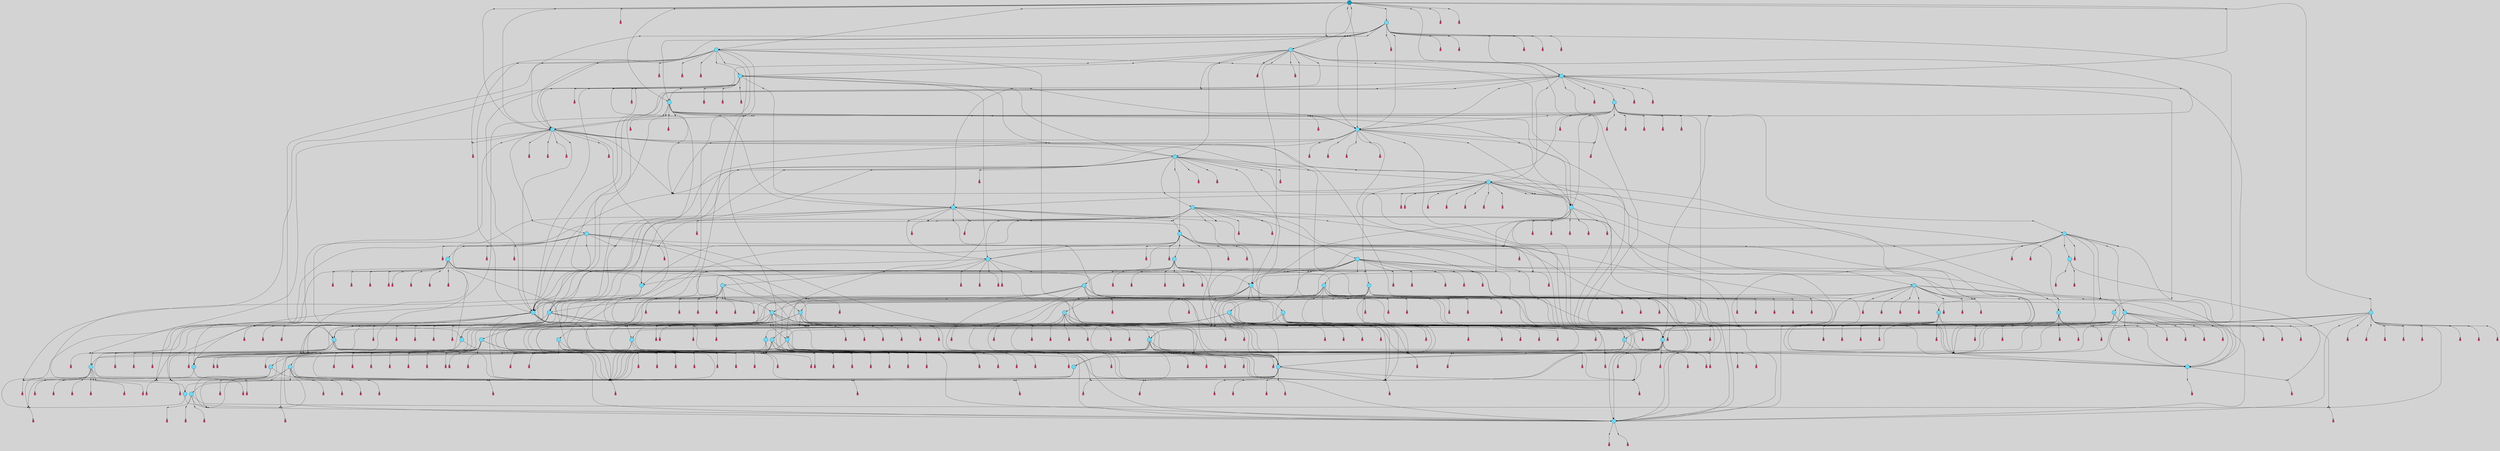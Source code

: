 // File exported with GEGELATI v1.3.1
// On the 2024-03-30 12:12:21
// With the File::TPGGraphDotExporter
digraph{
	graph[pad = "0.212, 0.055" bgcolor = lightgray]
	node[shape=circle style = filled label = ""]
		T0 [fillcolor="#66ddff"]
		T1 [fillcolor="#66ddff"]
		T2 [fillcolor="#66ddff"]
		T3 [fillcolor="#66ddff"]
		T4 [fillcolor="#66ddff"]
		T5 [fillcolor="#66ddff"]
		T6 [fillcolor="#66ddff"]
		T7 [fillcolor="#66ddff"]
		T8 [fillcolor="#66ddff"]
		T142 [fillcolor="#66ddff"]
		T191 [fillcolor="#66ddff"]
		T227 [fillcolor="#66ddff"]
		T298 [fillcolor="#66ddff"]
		T326 [fillcolor="#66ddff"]
		T432 [fillcolor="#66ddff"]
		T473 [fillcolor="#66ddff"]
		T508 [fillcolor="#66ddff"]
		T574 [fillcolor="#66ddff"]
		T595 [fillcolor="#66ddff"]
		T647 [fillcolor="#66ddff"]
		T878 [fillcolor="#66ddff"]
		T879 [fillcolor="#66ddff"]
		T952 [fillcolor="#66ddff"]
		T955 [fillcolor="#66ddff"]
		T1059 [fillcolor="#66ddff"]
		T1063 [fillcolor="#66ddff"]
		T1125 [fillcolor="#66ddff"]
		T1140 [fillcolor="#66ddff"]
		T1294 [fillcolor="#66ddff"]
		T1382 [fillcolor="#66ddff"]
		T1420 [fillcolor="#66ddff"]
		T1555 [fillcolor="#66ddff"]
		T1579 [fillcolor="#66ddff"]
		T1670 [fillcolor="#66ddff"]
		T1739 [fillcolor="#66ddff"]
		T1745 [fillcolor="#66ddff"]
		T1764 [fillcolor="#66ddff"]
		T1805 [fillcolor="#66ddff"]
		T1872 [fillcolor="#66ddff"]
		T1896 [fillcolor="#66ddff"]
		T1898 [fillcolor="#66ddff"]
		T1917 [fillcolor="#66ddff"]
		T2125 [fillcolor="#66ddff"]
		T2158 [fillcolor="#66ddff"]
		T2169 [fillcolor="#66ddff"]
		T2384 [fillcolor="#66ddff"]
		T2596 [fillcolor="#66ddff"]
		T2636 [fillcolor="#66ddff"]
		T2849 [fillcolor="#66ddff"]
		T2905 [fillcolor="#66ddff"]
		T2906 [fillcolor="#66ddff"]
		T3470 [fillcolor="#66ddff"]
		T3593 [fillcolor="#66ddff"]
		T3635 [fillcolor="#66ddff"]
		T4111 [fillcolor="#66ddff"]
		T4718 [fillcolor="#66ddff"]
		T4728 [fillcolor="#66ddff"]
		T4908 [fillcolor="#66ddff"]
		T5597 [fillcolor="#66ddff"]
		T5899 [fillcolor="#66ddff"]
		T6009 [fillcolor="#66ddff"]
		T6701 [fillcolor="#66ddff"]
		T5562 [fillcolor="#1199bb"]
		P175244 [fillcolor="#cccccc" shape=point] //
		I175244 [shape=box style=invis label="1|7&2|3#1|4&#92;n0|2&4|4#4|0&#92;n0|2&0|1#3|6&#92;n3|3&2|1#4|7&#92;n0|6&1|0#4|4&#92;n4|0&1|3#2|3&#92;n4|1&0|3#0|7&#92;n1|5&1|7#4|6&#92;n6|4&2|2#4|1&#92;n"]
		P175244 -> I175244[style=invis]
		A89408 [fillcolor="#ff3366" shape=box margin=0.03 width=0 height=0 label="0"]
		T0 -> P175244 -> A89408
		P175245 [fillcolor="#cccccc" shape=point] //
		I175245 [shape=box style=invis label="5|2&4|4#2|3&#92;n6|4&0|7#4|1&#92;n0|3&0|1#2|1&#92;n5|7&1|1#4|0&#92;n5|7&1|2#2|7&#92;n0|4&2|3#3|3&#92;n0|3&2|3#2|7&#92;n8|7&4|7#0|2&#92;n0|2&3|0#0|2&#92;n"]
		P175245 -> I175245[style=invis]
		A89409 [fillcolor="#ff3366" shape=box margin=0.03 width=0 height=0 label="1"]
		T0 -> P175245 -> A89409
		P175246 [fillcolor="#cccccc" shape=point] //
		I175246 [shape=box style=invis label="5|3&2|3#2|7&#92;n"]
		P175246 -> I175246[style=invis]
		A89410 [fillcolor="#ff3366" shape=box margin=0.03 width=0 height=0 label="1"]
		T1 -> P175246 -> A89410
		P175247 [fillcolor="#cccccc" shape=point] //
		I175247 [shape=box style=invis label="1|0&4|4#3|7&#92;n0|5&4|5#1|4&#92;n4|0&0|7#1|4&#92;n2|0&0|3#0|6&#92;n3|1&1|7#3|7&#92;n3|0&0|0#2|0&#92;n1|7&1|6#4|5&#92;n3|6&4|1#0|4&#92;n7|1&2|0#3|4&#92;n"]
		P175247 -> I175247[style=invis]
		A89411 [fillcolor="#ff3366" shape=box margin=0.03 width=0 height=0 label="2"]
		T1 -> P175247 -> A89411
		P175248 [fillcolor="#cccccc" shape=point] //
		I175248 [shape=box style=invis label="3|7&3|6#4|2&#92;n5|6&1|2#1|1&#92;n3|1&1|5#1|6&#92;n7|2&2|6#0|5&#92;n5|0&3|4#4|7&#92;n6|2&3|4#0|5&#92;n"]
		P175248 -> I175248[style=invis]
		A89412 [fillcolor="#ff3366" shape=box margin=0.03 width=0 height=0 label="2"]
		T2 -> P175248 -> A89412
		P175249 [fillcolor="#cccccc" shape=point] //
		I175249 [shape=box style=invis label="0|7&1|6#2|1&#92;n0|2&3|2#2|3&#92;n"]
		P175249 -> I175249[style=invis]
		A89413 [fillcolor="#ff3366" shape=box margin=0.03 width=0 height=0 label="3"]
		T2 -> P175249 -> A89413
		P175250 [fillcolor="#cccccc" shape=point] //
		I175250 [shape=box style=invis label="4|5&1|0#2|5&#92;n"]
		P175250 -> I175250[style=invis]
		A89414 [fillcolor="#ff3366" shape=box margin=0.03 width=0 height=0 label="3"]
		T3 -> P175250 -> A89414
		P175251 [fillcolor="#cccccc" shape=point] //
		I175251 [shape=box style=invis label="4|6&2|3#3|7&#92;n3|0&2|6#4|6&#92;n1|0&4|0#2|6&#92;n6|5&3|7#2|4&#92;n1|7&3|2#1|1&#92;n0|3&2|5#1|1&#92;n4|7&3|0#0|7&#92;n4|5&0|3#1|1&#92;n8|3&1|2#1|4&#92;n"]
		P175251 -> I175251[style=invis]
		A89415 [fillcolor="#ff3366" shape=box margin=0.03 width=0 height=0 label="4"]
		T3 -> P175251 -> A89415
		P175252 [fillcolor="#cccccc" shape=point] //
		I175252 [shape=box style=invis label="1|3&1|2#2|1&#92;n8|0&3|2#1|6&#92;n"]
		P175252 -> I175252[style=invis]
		A89416 [fillcolor="#ff3366" shape=box margin=0.03 width=0 height=0 label="4"]
		T4 -> P175252 -> A89416
		P175253 [fillcolor="#cccccc" shape=point] //
		I175253 [shape=box style=invis label="4|7&0|7#3|6&#92;n"]
		P175253 -> I175253[style=invis]
		A89417 [fillcolor="#ff3366" shape=box margin=0.03 width=0 height=0 label="5"]
		T4 -> P175253 -> A89417
		P175254 [fillcolor="#cccccc" shape=point] //
		I175254 [shape=box style=invis label="6|7&2|3#4|0&#92;n6|4&1|3#4|7&#92;n"]
		P175254 -> I175254[style=invis]
		A89418 [fillcolor="#ff3366" shape=box margin=0.03 width=0 height=0 label="5"]
		T5 -> P175254 -> A89418
		P175255 [fillcolor="#cccccc" shape=point] //
		I175255 [shape=box style=invis label="3|2&1|3#1|0&#92;n3|0&1|7#1|5&#92;n8|3&1|2#2|6&#92;n2|1&2|3#1|3&#92;n0|3&0|6#3|3&#92;n0|6&3|1#1|4&#92;n"]
		P175255 -> I175255[style=invis]
		A89419 [fillcolor="#ff3366" shape=box margin=0.03 width=0 height=0 label="6"]
		T5 -> P175255 -> A89419
		P175256 [fillcolor="#cccccc" shape=point] //
		I175256 [shape=box style=invis label="4|0&1|2#1|1&#92;n8|6&1|5#1|0&#92;n"]
		P175256 -> I175256[style=invis]
		A89420 [fillcolor="#ff3366" shape=box margin=0.03 width=0 height=0 label="6"]
		T6 -> P175256 -> A89420
		P175257 [fillcolor="#cccccc" shape=point] //
		I175257 [shape=box style=invis label="2|7&2|0#0|3&#92;n5|7&0|7#2|2&#92;n8|5&1|6#4|0&#92;n6|3&3|7#3|5&#92;n1|0&1|2#4|3&#92;n5|6&2|0#2|1&#92;n"]
		P175257 -> I175257[style=invis]
		A89421 [fillcolor="#ff3366" shape=box margin=0.03 width=0 height=0 label="7"]
		T6 -> P175257 -> A89421
		P175258 [fillcolor="#cccccc" shape=point] //
		I175258 [shape=box style=invis label="3|6&2|2#1|7&#92;n7|0&4|3#2|2&#92;n3|3&0|0#1|2&#92;n4|0&1|0#2|3&#92;n2|3&0|4#3|1&#92;n0|3&3|3#0|7&#92;n8|2&0|2#2|3&#92;n8|7&2|0#3|3&#92;n"]
		P175258 -> I175258[style=invis]
		A89422 [fillcolor="#ff3366" shape=box margin=0.03 width=0 height=0 label="7"]
		T7 -> P175258 -> A89422
		P175259 [fillcolor="#cccccc" shape=point] //
		I175259 [shape=box style=invis label="1|1&2|7#4|7&#92;n1|5&3|6#3|5&#92;n1|3&4|3#1|7&#92;n4|0&0|5#2|3&#92;n4|6&2|5#0|0&#92;n3|3&0|7#1|3&#92;n6|5&4|3#4|3&#92;n4|7&0|2#4|0&#92;n4|6&3|2#2|4&#92;n"]
		P175259 -> I175259[style=invis]
		A89423 [fillcolor="#ff3366" shape=box margin=0.03 width=0 height=0 label="8"]
		T7 -> P175259 -> A89423
		P175260 [fillcolor="#cccccc" shape=point] //
		I175260 [shape=box style=invis label="1|4&3|4#1|1&#92;n4|1&2|1#0|7&#92;n"]
		P175260 -> I175260[style=invis]
		A89424 [fillcolor="#ff3366" shape=box margin=0.03 width=0 height=0 label="8"]
		T8 -> P175260 -> A89424
		P175261 [fillcolor="#cccccc" shape=point] //
		I175261 [shape=box style=invis label="1|7&1|1#4|2&#92;n8|3&3|1#4|3&#92;n1|3&0|1#1|7&#92;n5|0&1|2#3|2&#92;n5|3&2|6#1|0&#92;n2|3&4|4#0|2&#92;n3|2&0|4#1|3&#92;n4|0&1|7#1|0&#92;n1|0&3|2#3|0&#92;n0|7&2|3#3|0&#92;n"]
		P175261 -> I175261[style=invis]
		A89425 [fillcolor="#ff3366" shape=box margin=0.03 width=0 height=0 label="0"]
		T8 -> P175261 -> A89425
		T3 -> P175257
		T4 -> P175260
		T5 -> P175244
		T6 -> P175252
		T7 -> P175246
		P175262 [fillcolor="#cccccc" shape=point] //
		I175262 [shape=box style=invis label="4|6&2|3#3|7&#92;n0|3&2|5#1|1&#92;n1|0&4|0#2|6&#92;n6|5&3|7#2|4&#92;n1|7&3|2#1|1&#92;n3|0&2|1#4|6&#92;n5|7&4|0#1|1&#92;n4|7&3|0#0|7&#92;n4|5&0|3#1|1&#92;n8|3&1|2#1|4&#92;n"]
		P175262 -> I175262[style=invis]
		A89426 [fillcolor="#ff3366" shape=box margin=0.03 width=0 height=0 label="4"]
		T142 -> P175262 -> A89426
		P175263 [fillcolor="#cccccc" shape=point] //
		I175263 [shape=box style=invis label="2|4&2|0#0|3&#92;n6|2&2|5#4|0&#92;n2|0&1|2#4|3&#92;n6|3&3|7#3|5&#92;n5|6&2|0#2|1&#92;n8|4&1|6#4|0&#92;n"]
		P175263 -> I175263[style=invis]
		A89427 [fillcolor="#ff3366" shape=box margin=0.03 width=0 height=0 label="7"]
		T142 -> P175263 -> A89427
		P175264 [fillcolor="#cccccc" shape=point] //
		I175264 [shape=box style=invis label="8|7&4|7#0|2&#92;n5|7&1|1#4|0&#92;n1|4&0|6#2|4&#92;n0|0&3|0#0|2&#92;n3|3&2|7#2|7&#92;n3|2&4|4#2|3&#92;n0|4&2|3#3|3&#92;n"]
		P175264 -> I175264[style=invis]
		A89428 [fillcolor="#ff3366" shape=box margin=0.03 width=0 height=0 label="1"]
		T142 -> P175264 -> A89428
		P175265 [fillcolor="#cccccc" shape=point] //
		I175265 [shape=box style=invis label="6|4&1|3#4|7&#92;n6|7&2|3#4|0&#92;n4|0&3|1#1|3&#92;n"]
		P175265 -> I175265[style=invis]
		T142 -> P175265 -> T2
		P175266 [fillcolor="#cccccc" shape=point] //
		I175266 [shape=box style=invis label="0|3&2|3#2|7&#92;n6|4&0|7#4|1&#92;n0|3&0|1#2|1&#92;n1|4&0|6#2|4&#92;n5|7&1|1#4|0&#92;n5|7&1|2#2|7&#92;n0|4&2|3#3|3&#92;n5|2&4|4#2|3&#92;n8|7&4|7#0|2&#92;n0|2&3|0#0|2&#92;n"]
		P175266 -> I175266[style=invis]
		A89429 [fillcolor="#ff3366" shape=box margin=0.03 width=0 height=0 label="1"]
		T142 -> P175266 -> A89429
		T191 -> P175245
		P175267 [fillcolor="#cccccc" shape=point] //
		I175267 [shape=box style=invis label="2|7&2|0#0|3&#92;n5|7&0|7#2|2&#92;n5|6&2|0#2|1&#92;n6|3&3|7#3|7&#92;n1|0&1|2#4|3&#92;n8|5&1|6#4|0&#92;n"]
		P175267 -> I175267[style=invis]
		A89430 [fillcolor="#ff3366" shape=box margin=0.03 width=0 height=0 label="7"]
		T191 -> P175267 -> A89430
		P175268 [fillcolor="#cccccc" shape=point] //
		I175268 [shape=box style=invis label="5|7&0|0#2|2&#92;n8|5&1|6#4|0&#92;n1|0&1|2#4|3&#92;n0|6&1|5#3|1&#92;n5|6&2|0#2|1&#92;n4|3&3|7#2|4&#92;n"]
		P175268 -> I175268[style=invis]
		A89431 [fillcolor="#ff3366" shape=box margin=0.03 width=0 height=0 label="7"]
		T191 -> P175268 -> A89431
		P175269 [fillcolor="#cccccc" shape=point] //
		I175269 [shape=box style=invis label="6|3&3|2#3|5&#92;n7|6&2|7#2|1&#92;n7|0&4|5#1|6&#92;n2|7&2|0#0|3&#92;n8|5&1|6#2|0&#92;n"]
		P175269 -> I175269[style=invis]
		A89432 [fillcolor="#ff3366" shape=box margin=0.03 width=0 height=0 label="7"]
		T191 -> P175269 -> A89432
		T191 -> P175251
		T227 -> P175261
		P175270 [fillcolor="#cccccc" shape=point] //
		I175270 [shape=box style=invis label="3|6&0|2#2|2&#92;n5|4&1|4#4|2&#92;n8|0&3|1#4|1&#92;n"]
		P175270 -> I175270[style=invis]
		A89433 [fillcolor="#ff3366" shape=box margin=0.03 width=0 height=0 label="8"]
		T227 -> P175270 -> A89433
		T227 -> P175251
		T227 -> P175265
		P175271 [fillcolor="#cccccc" shape=point] //
		I175271 [shape=box style=invis label="5|3&2|3#4|7&#92;n"]
		P175271 -> I175271[style=invis]
		A89434 [fillcolor="#ff3366" shape=box margin=0.03 width=0 height=0 label="1"]
		T227 -> P175271 -> A89434
		P175272 [fillcolor="#cccccc" shape=point] //
		I175272 [shape=box style=invis label="6|3&1|1#1|5&#92;n5|6&2|0#2|1&#92;n6|0&3|7#3|5&#92;n5|0&4|5#2|4&#92;n2|7&2|0#0|3&#92;n8|5&1|6#4|0&#92;n"]
		P175272 -> I175272[style=invis]
		A89435 [fillcolor="#ff3366" shape=box margin=0.03 width=0 height=0 label="7"]
		T298 -> P175272 -> A89435
		T298 -> P175253
		P175273 [fillcolor="#cccccc" shape=point] //
		I175273 [shape=box style=invis label="0|0&2|3#4|7&#92;n5|3&3|3#4|7&#92;n"]
		P175273 -> I175273[style=invis]
		A89436 [fillcolor="#ff3366" shape=box margin=0.03 width=0 height=0 label="1"]
		T298 -> P175273 -> A89436
		P175274 [fillcolor="#cccccc" shape=point] //
		I175274 [shape=box style=invis label="0|0&3|4#0|7&#92;n5|1&0|4#4|4&#92;n0|1&3|0#4|6&#92;n3|7&4|0#1|7&#92;n"]
		P175274 -> I175274[style=invis]
		A89437 [fillcolor="#ff3366" shape=box margin=0.03 width=0 height=0 label="3"]
		T298 -> P175274 -> A89437
		T298 -> P175244
		P175275 [fillcolor="#cccccc" shape=point] //
		I175275 [shape=box style=invis label="8|2&0|1#4|7&#92;n4|7&0|7#3|6&#92;n"]
		P175275 -> I175275[style=invis]
		A89438 [fillcolor="#ff3366" shape=box margin=0.03 width=0 height=0 label="5"]
		T298 -> P175275 -> A89438
		P175276 [fillcolor="#cccccc" shape=point] //
		I175276 [shape=box style=invis label="4|1&2|1#2|7&#92;n1|0&1|7#3|1&#92;n"]
		P175276 -> I175276[style=invis]
		A89439 [fillcolor="#ff3366" shape=box margin=0.03 width=0 height=0 label="8"]
		T298 -> P175276 -> A89439
		P175277 [fillcolor="#cccccc" shape=point] //
		I175277 [shape=box style=invis label="4|7&4|7#0|2&#92;n4|5&3|2#4|3&#92;n0|3&0|6#3|0&#92;n0|0&1|1#4|3&#92;n5|7&1|2#4|6&#92;n3|2&2|3#1|0&#92;n2|4&3|6#4|1&#92;n3|1&1|5#4|0&#92;n"]
		P175277 -> I175277[style=invis]
		A89440 [fillcolor="#ff3366" shape=box margin=0.03 width=0 height=0 label="6"]
		T298 -> P175277 -> A89440
		P175278 [fillcolor="#cccccc" shape=point] //
		I175278 [shape=box style=invis label="2|0&0|4#1|2&#92;n5|7&4|5#1|2&#92;n2|7&2|0#0|3&#92;n1|0&1|7#4|3&#92;n6|3&3|7#3|5&#92;n"]
		P175278 -> I175278[style=invis]
		A89441 [fillcolor="#ff3366" shape=box margin=0.03 width=0 height=0 label="7"]
		T326 -> P175278 -> A89441
		P175279 [fillcolor="#cccccc" shape=point] //
		I175279 [shape=box style=invis label="7|6&4|6#2|7&#92;n6|0&2|5#0|1&#92;n"]
		P175279 -> I175279[style=invis]
		T326 -> P175279 -> T227
		P175280 [fillcolor="#cccccc" shape=point] //
		I175280 [shape=box style=invis label="3|5&3|7#4|6&#92;n2|0&3|3#2|7&#92;n8|3&2|2#1|7&#92;n3|4&2|0#2|0&#92;n"]
		P175280 -> I175280[style=invis]
		A89442 [fillcolor="#ff3366" shape=box margin=0.03 width=0 height=0 label="4"]
		T326 -> P175280 -> A89442
		T326 -> P175251
		P175281 [fillcolor="#cccccc" shape=point] //
		I175281 [shape=box style=invis label="2|2&1|2#1|5&#92;n4|2&1|0#2|4&#92;n6|4&0|7#3|6&#92;n6|4&3|4#1|1&#92;n6|6&2|0#4|4&#92;n3|6&3|7#1|7&#92;n0|5&0|6#1|2&#92;n2|0&1|4#2|5&#92;n"]
		P175281 -> I175281[style=invis]
		A89443 [fillcolor="#ff3366" shape=box margin=0.03 width=0 height=0 label="1"]
		T432 -> P175281 -> A89443
		P175282 [fillcolor="#cccccc" shape=point] //
		I175282 [shape=box style=invis label="6|7&2|2#4|7&#92;n1|3&3|7#4|5&#92;n7|0&1|0#0|4&#92;n8|1&3|0#3|1&#92;n4|5&4|3#3|4&#92;n"]
		P175282 -> I175282[style=invis]
		T432 -> P175282 -> T0
		P175283 [fillcolor="#cccccc" shape=point] //
		I175283 [shape=box style=invis label="6|4&1|3#4|7&#92;n8|7&2|3#4|0&#92;n"]
		P175283 -> I175283[style=invis]
		A89444 [fillcolor="#ff3366" shape=box margin=0.03 width=0 height=0 label="5"]
		T432 -> P175283 -> A89444
		P175284 [fillcolor="#cccccc" shape=point] //
		I175284 [shape=box style=invis label="7|3&3|5#1|4&#92;n4|5&0|1#4|6&#92;n4|0&3|1#2|0&#92;n"]
		P175284 -> I175284[style=invis]
		A89445 [fillcolor="#ff3366" shape=box margin=0.03 width=0 height=0 label="8"]
		T432 -> P175284 -> A89445
		T432 -> P175245
		T432 -> P175244
		P175285 [fillcolor="#cccccc" shape=point] //
		I175285 [shape=box style=invis label="4|7&3|0#0|7&#92;n4|6&2|3#3|7&#92;n3|0&2|6#4|6&#92;n1|0&4|0#2|6&#92;n7|5&3|7#2|4&#92;n1|7&3|2#1|1&#92;n0|3&2|5#1|1&#92;n1|0&1|0#1|1&#92;n4|5&0|3#1|1&#92;n8|3&1|2#1|4&#92;n"]
		P175285 -> I175285[style=invis]
		A89446 [fillcolor="#ff3366" shape=box margin=0.03 width=0 height=0 label="4"]
		T432 -> P175285 -> A89446
		T432 -> P175251
		P175286 [fillcolor="#cccccc" shape=point] //
		I175286 [shape=box style=invis label="8|5&2|4#0|0&#92;n8|2&1|0#0|5&#92;n8|0&1|1#4|3&#92;n"]
		P175286 -> I175286[style=invis]
		T432 -> P175286 -> T142
		P175287 [fillcolor="#cccccc" shape=point] //
		I175287 [shape=box style=invis label="0|0&0|3#4|3&#92;n8|3&3|6#3|3&#92;n7|4&1|5#2|2&#92;n"]
		P175287 -> I175287[style=invis]
		A89447 [fillcolor="#ff3366" shape=box margin=0.03 width=0 height=0 label="5"]
		T473 -> P175287 -> A89447
		P175288 [fillcolor="#cccccc" shape=point] //
		I175288 [shape=box style=invis label="4|6&2|3#3|7&#92;n3|0&2|6#4|6&#92;n6|5&4|4#4|4&#92;n1|0&4|0#2|0&#92;n6|5&3|7#2|4&#92;n1|7&3|2#1|1&#92;n4|5&0|3#1|1&#92;n4|7&3|0#0|7&#92;n0|3&2|5#1|1&#92;n"]
		P175288 -> I175288[style=invis]
		A89448 [fillcolor="#ff3366" shape=box margin=0.03 width=0 height=0 label="4"]
		T473 -> P175288 -> A89448
		P175289 [fillcolor="#cccccc" shape=point] //
		I175289 [shape=box style=invis label="0|7&4|4#2|1&#92;n1|5&1|7#2|0&#92;n0|2&3|2#2|3&#92;n8|0&1|7#3|2&#92;n"]
		P175289 -> I175289[style=invis]
		A89449 [fillcolor="#ff3366" shape=box margin=0.03 width=0 height=0 label="3"]
		T473 -> P175289 -> A89449
		P175290 [fillcolor="#cccccc" shape=point] //
		I175290 [shape=box style=invis label="6|2&0|2#2|1&#92;n0|0&2|1#1|1&#92;n6|5&0|7#0|2&#92;n6|6&2|0#1|0&#92;n"]
		P175290 -> I175290[style=invis]
		A89450 [fillcolor="#ff3366" shape=box margin=0.03 width=0 height=0 label="8"]
		T473 -> P175290 -> A89450
		P175291 [fillcolor="#cccccc" shape=point] //
		I175291 [shape=box style=invis label="5|0&1|1#0|2&#92;n"]
		P175291 -> I175291[style=invis]
		A89451 [fillcolor="#ff3366" shape=box margin=0.03 width=0 height=0 label="4"]
		T473 -> P175291 -> A89451
		P175292 [fillcolor="#cccccc" shape=point] //
		I175292 [shape=box style=invis label="8|0&0|7#2|7&#92;n2|1&3|1#3|2&#92;n"]
		P175292 -> I175292[style=invis]
		T473 -> P175292 -> T2
		P175293 [fillcolor="#cccccc" shape=point] //
		I175293 [shape=box style=invis label="4|5&4|3#3|4&#92;n1|3&3|7#4|5&#92;n8|1&3|0#3|1&#92;n0|7&2|2#4|7&#92;n7|0&0|1#3|3&#92;n"]
		P175293 -> I175293[style=invis]
		A89452 [fillcolor="#ff3366" shape=box margin=0.03 width=0 height=0 label="3"]
		T473 -> P175293 -> A89452
		P175294 [fillcolor="#cccccc" shape=point] //
		I175294 [shape=box style=invis label="3|7&3|5#4|2&#92;n4|6&4|2#4|3&#92;n7|2&2|6#0|6&#92;n3|1&1|5#1|6&#92;n6|2&3|4#0|5&#92;n5|0&3|4#4|7&#92;n"]
		P175294 -> I175294[style=invis]
		T473 -> P175294 -> T432
		P175295 [fillcolor="#cccccc" shape=point] //
		I175295 [shape=box style=invis label="8|7&4|2#3|2&#92;n7|0&4|7#2|6&#92;n8|2&4|7#1|4&#92;n6|5&0|6#1|7&#92;n0|7&4|7#3|0&#92;n6|5&0|3#0|4&#92;n"]
		P175295 -> I175295[style=invis]
		A89453 [fillcolor="#ff3366" shape=box margin=0.03 width=0 height=0 label="7"]
		T473 -> P175295 -> A89453
		T508 -> P175257
		P175296 [fillcolor="#cccccc" shape=point] //
		I175296 [shape=box style=invis label="5|6&1|2#1|1&#92;n4|6&4|2#4|3&#92;n3|1&1|5#1|6&#92;n7|2&2|6#0|5&#92;n5|0&3|4#4|7&#92;n7|5&0|1#1|5&#92;n6|2&3|4#0|1&#92;n"]
		P175296 -> I175296[style=invis]
		A89454 [fillcolor="#ff3366" shape=box margin=0.03 width=0 height=0 label="2"]
		T508 -> P175296 -> A89454
		P175297 [fillcolor="#cccccc" shape=point] //
		I175297 [shape=box style=invis label="5|6&2|0#2|1&#92;n6|3&3|1#1|5&#92;n6|7&0|7#2|2&#92;n6|0&3|7#3|5&#92;n5|0&4|5#2|4&#92;n2|7&2|0#0|3&#92;n8|5&1|6#4|0&#92;n"]
		P175297 -> I175297[style=invis]
		A89455 [fillcolor="#ff3366" shape=box margin=0.03 width=0 height=0 label="7"]
		T508 -> P175297 -> A89455
		P175298 [fillcolor="#cccccc" shape=point] //
		I175298 [shape=box style=invis label="3|6&2|4#0|0&#92;n1|0&1|3#0|7&#92;n"]
		P175298 -> I175298[style=invis]
		A89456 [fillcolor="#ff3366" shape=box margin=0.03 width=0 height=0 label="5"]
		T508 -> P175298 -> A89456
		P175299 [fillcolor="#cccccc" shape=point] //
		I175299 [shape=box style=invis label="5|0&3|4#4|7&#92;n5|6&1|2#1|1&#92;n5|7&1|7#1|2&#92;n3|1&1|5#1|6&#92;n7|2&2|6#0|5&#92;n3|7&3|6#4|2&#92;n6|2&3|4#3|5&#92;n"]
		P175299 -> I175299[style=invis]
		A89457 [fillcolor="#ff3366" shape=box margin=0.03 width=0 height=0 label="2"]
		T508 -> P175299 -> A89457
		P175300 [fillcolor="#cccccc" shape=point] //
		I175300 [shape=box style=invis label="0|2&3|4#4|0&#92;n0|6&1|0#4|4&#92;n0|2&0|1#3|6&#92;n6|4&2|2#4|1&#92;n4|0&1|3#2|3&#92;n4|1&0|3#0|7&#92;n1|0&1|7#4|6&#92;n3|7&2|1#4|7&#92;n"]
		P175300 -> I175300[style=invis]
		A89458 [fillcolor="#ff3366" shape=box margin=0.03 width=0 height=0 label="0"]
		T508 -> P175300 -> A89458
		T508 -> P175280
		P175301 [fillcolor="#cccccc" shape=point] //
		I175301 [shape=box style=invis label="5|2&1|3#0|2&#92;n6|5&3|7#2|0&#92;n7|5&1|5#1|5&#92;n5|0&0|1#3|1&#92;n3|5&3|5#4|6&#92;n0|4&1|4#1|1&#92;n0|1&3|7#3|4&#92;n"]
		P175301 -> I175301[style=invis]
		A89459 [fillcolor="#ff3366" shape=box margin=0.03 width=0 height=0 label="1"]
		T508 -> P175301 -> A89459
		P175302 [fillcolor="#cccccc" shape=point] //
		I175302 [shape=box style=invis label="4|7&0|7#3|6&#92;n4|4&3|1#0|7&#92;n"]
		P175302 -> I175302[style=invis]
		A89460 [fillcolor="#ff3366" shape=box margin=0.03 width=0 height=0 label="5"]
		T508 -> P175302 -> A89460
		P175303 [fillcolor="#cccccc" shape=point] //
		I175303 [shape=box style=invis label="1|0&1|2#3|3&#92;n5|7&0|7#2|2&#92;n8|5&1|6#4|0&#92;n5|6&2|0#2|1&#92;n2|7&2|2#0|3&#92;n6|3&3|7#3|5&#92;n"]
		P175303 -> I175303[style=invis]
		A89461 [fillcolor="#ff3366" shape=box margin=0.03 width=0 height=0 label="7"]
		T508 -> P175303 -> A89461
		P175304 [fillcolor="#cccccc" shape=point] //
		I175304 [shape=box style=invis label="1|7&2|3#1|4&#92;n0|2&4|4#4|0&#92;n4|1&0|0#0|7&#92;n0|6&1|0#4|4&#92;n8|3&3|7#0|1&#92;n6|4&2|2#4|1&#92;n4|1&1|3#2|3&#92;n0|0&3|6#0|2&#92;n1|1&1|7#4|4&#92;n"]
		P175304 -> I175304[style=invis]
		A89462 [fillcolor="#ff3366" shape=box margin=0.03 width=0 height=0 label="0"]
		T508 -> P175304 -> A89462
		T508 -> P175251
		P175305 [fillcolor="#cccccc" shape=point] //
		I175305 [shape=box style=invis label="8|5&1|6#4|0&#92;n1|0&3|2#4|3&#92;n6|3&3|7#3|5&#92;n5|7&0|7#2|2&#92;n7|0&4|4#4|6&#92;n1|7&1|5#3|6&#92;n5|5&2|0#2|0&#92;n"]
		P175305 -> I175305[style=invis]
		A89463 [fillcolor="#ff3366" shape=box margin=0.03 width=0 height=0 label="7"]
		T574 -> P175305 -> A89463
		P175306 [fillcolor="#cccccc" shape=point] //
		I175306 [shape=box style=invis label="8|0&3|2#2|7&#92;n7|2&0|3#0|6&#92;n"]
		P175306 -> I175306[style=invis]
		A89464 [fillcolor="#ff3366" shape=box margin=0.03 width=0 height=0 label="5"]
		T574 -> P175306 -> A89464
		P175307 [fillcolor="#cccccc" shape=point] //
		I175307 [shape=box style=invis label="8|3&2|5#1|7&#92;n8|2&3|7#2|0&#92;n2|0&3|3#2|7&#92;n3|5&3|7#4|6&#92;n"]
		P175307 -> I175307[style=invis]
		A89465 [fillcolor="#ff3366" shape=box margin=0.03 width=0 height=0 label="4"]
		T574 -> P175307 -> A89465
		T574 -> P175257
		P175308 [fillcolor="#cccccc" shape=point] //
		I175308 [shape=box style=invis label="4|6&2|3#3|7&#92;n1|7&3|2#1|1&#92;n1|0&4|0#2|6&#92;n6|5&3|7#2|4&#92;n3|0&2|6#4|6&#92;n4|3&3|0#0|7&#92;n4|5&0|3#4|1&#92;n8|3&1|2#1|4&#92;n2|0&3|3#0|5&#92;n"]
		P175308 -> I175308[style=invis]
		A89466 [fillcolor="#ff3366" shape=box margin=0.03 width=0 height=0 label="4"]
		T574 -> P175308 -> A89466
		P175309 [fillcolor="#cccccc" shape=point] //
		I175309 [shape=box style=invis label="7|1&3|3#1|6&#92;n0|0&1|4#0|3&#92;n1|3&4|7#0|4&#92;n4|1&2|7#0|2&#92;n4|4&3|4#1|1&#92;n2|0&0|0#4|2&#92;n"]
		P175309 -> I175309[style=invis]
		A89467 [fillcolor="#ff3366" shape=box margin=0.03 width=0 height=0 label="8"]
		T574 -> P175309 -> A89467
		T574 -> P175267
		T574 -> P175251
		P175310 [fillcolor="#cccccc" shape=point] //
		I175310 [shape=box style=invis label="4|0&1|6#4|7&#92;n4|0&1|1#0|1&#92;n"]
		P175310 -> I175310[style=invis]
		A89468 [fillcolor="#ff3366" shape=box margin=0.03 width=0 height=0 label="3"]
		T574 -> P175310 -> A89468
		P175311 [fillcolor="#cccccc" shape=point] //
		I175311 [shape=box style=invis label="5|6&2|0#2|1&#92;n1|7&0|7#2|2&#92;n6|3&3|7#3|5&#92;n8|5&1|6#4|0&#92;n1|0&0|2#4|3&#92;n"]
		P175311 -> I175311[style=invis]
		T574 -> P175311 -> T326
		P175312 [fillcolor="#cccccc" shape=point] //
		I175312 [shape=box style=invis label="4|6&2|3#3|7&#92;n1|0&4|0#2|6&#92;n3|0&2|6#4|6&#92;n6|5&3|7#2|4&#92;n1|7&3|2#1|1&#92;n4|7&4|0#0|7&#92;n4|5&0|3#1|1&#92;n8|3&1|2#1|4&#92;n"]
		P175312 -> I175312[style=invis]
		A89469 [fillcolor="#ff3366" shape=box margin=0.03 width=0 height=0 label="4"]
		T574 -> P175312 -> A89469
		P175313 [fillcolor="#cccccc" shape=point] //
		I175313 [shape=box style=invis label="0|5&4|5#1|3&#92;n8|5&1|0#3|4&#92;n3|0&1|4#2|2&#92;n4|0&0|3#3|4&#92;n5|6&2|6#4|4&#92;n5|4&0|3#0|7&#92;n1|7&1|6#4|5&#92;n1|0&1|4#3|7&#92;n7|1&2|7#3|4&#92;n"]
		P175313 -> I175313[style=invis]
		T574 -> P175313 -> T191
		T595 -> P175305
		P175314 [fillcolor="#cccccc" shape=point] //
		I175314 [shape=box style=invis label="2|5&1|4#3|6&#92;n7|2&0|3#0|3&#92;n8|0&3|2#2|7&#92;n"]
		P175314 -> I175314[style=invis]
		A89470 [fillcolor="#ff3366" shape=box margin=0.03 width=0 height=0 label="5"]
		T595 -> P175314 -> A89470
		T595 -> P175307
		T595 -> P175257
		P175315 [fillcolor="#cccccc" shape=point] //
		I175315 [shape=box style=invis label="0|0&3|4#0|7&#92;n5|1&0|4#2|4&#92;n3|7&4|0#1|7&#92;n0|1&3|0#4|6&#92;n"]
		P175315 -> I175315[style=invis]
		A89471 [fillcolor="#ff3366" shape=box margin=0.03 width=0 height=0 label="3"]
		T595 -> P175315 -> A89471
		P175316 [fillcolor="#cccccc" shape=point] //
		I175316 [shape=box style=invis label="6|1&4|6#3|3&#92;n2|4&3|4#1|1&#92;n2|0&0|0#4|2&#92;n7|2&3|3#1|6&#92;n4|7&4|7#2|4&#92;n4|1&4|7#0|2&#92;n0|0&1|4#0|3&#92;n"]
		P175316 -> I175316[style=invis]
		A89472 [fillcolor="#ff3366" shape=box margin=0.03 width=0 height=0 label="8"]
		T595 -> P175316 -> A89472
		P175317 [fillcolor="#cccccc" shape=point] //
		I175317 [shape=box style=invis label="2|7&2|0#0|3&#92;n5|7&0|7#2|2&#92;n5|6&2|0#2|1&#92;n8|5&1|6#4|0&#92;n1|0&1|2#4|3&#92;n6|3&3|7#0|7&#92;n"]
		P175317 -> I175317[style=invis]
		A89473 [fillcolor="#ff3366" shape=box margin=0.03 width=0 height=0 label="7"]
		T595 -> P175317 -> A89473
		T595 -> P175251
		P175318 [fillcolor="#cccccc" shape=point] //
		I175318 [shape=box style=invis label="5|2&3|3#0|5&#92;n8|1&3|2#3|1&#92;n1|3&3|7#4|5&#92;n0|7&2|2#4|6&#92;n7|2&0|7#4|6&#92;n4|5&4|3#3|4&#92;n7|0&0|1#3|3&#92;n"]
		P175318 -> I175318[style=invis]
		A89474 [fillcolor="#ff3366" shape=box margin=0.03 width=0 height=0 label="3"]
		T595 -> P175318 -> A89474
		P175319 [fillcolor="#cccccc" shape=point] //
		I175319 [shape=box style=invis label="6|0&3|7#3|5&#92;n6|3&3|1#1|5&#92;n5|0&4|5#2|4&#92;n5|6&2|0#2|1&#92;n1|7&0|5#2|2&#92;n8|5&1|6#4|0&#92;n"]
		P175319 -> I175319[style=invis]
		A89475 [fillcolor="#ff3366" shape=box margin=0.03 width=0 height=0 label="7"]
		T595 -> P175319 -> A89475
		P175320 [fillcolor="#cccccc" shape=point] //
		I175320 [shape=box style=invis label="2|2&1|2#1|5&#92;n0|5&0|6#1|2&#92;n6|4&0|7#3|6&#92;n6|4&3|4#1|1&#92;n6|6&2|0#4|4&#92;n3|6&3|7#1|7&#92;n4|2&1|3#2|4&#92;n2|0&1|4#2|5&#92;n7|3&1|0#0|5&#92;n"]
		P175320 -> I175320[style=invis]
		A89476 [fillcolor="#ff3366" shape=box margin=0.03 width=0 height=0 label="1"]
		T595 -> P175320 -> A89476
		P175321 [fillcolor="#cccccc" shape=point] //
		I175321 [shape=box style=invis label="0|4&1|0#2|4&#92;n4|6&0|0#1|2&#92;n1|6&3|3#4|0&#92;n5|7&3|3#2|1&#92;n6|5&1|5#4|3&#92;n0|0&3|4#0|2&#92;n6|4&2|7#1|6&#92;n3|3&1|2#1|1&#92;n"]
		P175321 -> I175321[style=invis]
		T595 -> P175321 -> T6
		P175322 [fillcolor="#cccccc" shape=point] //
		I175322 [shape=box style=invis label="5|0&1|0#2|5&#92;n4|0&0|1#2|2&#92;n5|7&0|7#1|2&#92;n6|7&3|7#3|5&#92;n1|0&1|2#0|3&#92;n8|5&1|6#4|0&#92;n"]
		P175322 -> I175322[style=invis]
		T595 -> P175322 -> T298
		T595 -> P175315
		T595 -> P175261
		P175323 [fillcolor="#cccccc" shape=point] //
		I175323 [shape=box style=invis label="5|7&0|7#2|2&#92;n1|0&3|2#4|3&#92;n6|3&3|7#3|5&#92;n6|1&4|7#3|3&#92;n8|5&1|6#4|0&#92;n7|0&4|4#4|6&#92;n1|7&1|5#3|6&#92;n5|5&2|7#2|0&#92;n"]
		P175323 -> I175323[style=invis]
		A89477 [fillcolor="#ff3366" shape=box margin=0.03 width=0 height=0 label="7"]
		T647 -> P175323 -> A89477
		P175324 [fillcolor="#cccccc" shape=point] //
		I175324 [shape=box style=invis label="2|5&2|5#1|4&#92;n6|2&3|7#1|4&#92;n8|5&3|1#4|6&#92;n4|0&1|2#4|4&#92;n7|7&2|3#3|6&#92;n"]
		P175324 -> I175324[style=invis]
		A89478 [fillcolor="#ff3366" shape=box margin=0.03 width=0 height=0 label="5"]
		T647 -> P175324 -> A89478
		T647 -> P175251
		P175325 [fillcolor="#cccccc" shape=point] //
		I175325 [shape=box style=invis label="5|4&0|6#0|1&#92;n7|0&4|3#4|7&#92;n3|5&2|3#1|5&#92;n5|1&2|3#2|6&#92;n7|1&2|5#0|4&#92;n2|7&2|4#0|3&#92;n"]
		P175325 -> I175325[style=invis]
		A89479 [fillcolor="#ff3366" shape=box margin=0.03 width=0 height=0 label="7"]
		T647 -> P175325 -> A89479
		P175326 [fillcolor="#cccccc" shape=point] //
		I175326 [shape=box style=invis label="3|5&3|7#4|6&#92;n3|4&2|1#2|0&#92;n0|2&3|2#2|0&#92;n8|3&2|2#1|7&#92;n2|0&3|3#2|7&#92;n"]
		P175326 -> I175326[style=invis]
		A89480 [fillcolor="#ff3366" shape=box margin=0.03 width=0 height=0 label="4"]
		T647 -> P175326 -> A89480
		T647 -> P175278
		P175327 [fillcolor="#cccccc" shape=point] //
		I175327 [shape=box style=invis label="0|2&3|4#4|0&#92;n0|2&0|1#3|6&#92;n6|4&0|2#4|1&#92;n4|0&1|3#2|3&#92;n4|1&0|3#0|7&#92;n3|7&2|1#4|7&#92;n1|0&1|7#4|6&#92;n"]
		P175327 -> I175327[style=invis]
		A89481 [fillcolor="#ff3366" shape=box margin=0.03 width=0 height=0 label="0"]
		T647 -> P175327 -> A89481
		T647 -> P175306
		T647 -> P175300
		T647 -> P175265
		P175328 [fillcolor="#cccccc" shape=point] //
		I175328 [shape=box style=invis label="1|1&2|7#4|5&#92;n5|0&4|5#2|4&#92;n1|7&0|7#2|2&#92;n5|6&2|0#2|1&#92;n3|0&0|4#4|0&#92;n6|3&3|1#1|5&#92;n8|5&1|6#4|0&#92;n"]
		P175328 -> I175328[style=invis]
		A89482 [fillcolor="#ff3366" shape=box margin=0.03 width=0 height=0 label="7"]
		T647 -> P175328 -> A89482
		P175329 [fillcolor="#cccccc" shape=point] //
		I175329 [shape=box style=invis label="3|5&3|7#4|6&#92;n3|4&2|1#2|0&#92;n8|7&2|2#1|7&#92;n0|2&3|2#2|0&#92;n1|4&4|7#0|1&#92;n2|0&3|3#2|7&#92;n"]
		P175329 -> I175329[style=invis]
		A89483 [fillcolor="#ff3366" shape=box margin=0.03 width=0 height=0 label="4"]
		T878 -> P175329 -> A89483
		T878 -> P175327
		T878 -> P175306
		T878 -> P175300
		T878 -> P175265
		P175330 [fillcolor="#cccccc" shape=point] //
		I175330 [shape=box style=invis label="4|6&2|3#3|7&#92;n3|0&2|6#4|6&#92;n4|7&3|0#0|7&#92;n6|5&3|7#2|4&#92;n1|7&3|2#1|1&#92;n0|3&2|5#1|1&#92;n1|0&4|0#2|6&#92;n4|5&0|3#1|1&#92;n8|4&4|2#2|2&#92;n8|3&1|2#1|4&#92;n"]
		P175330 -> I175330[style=invis]
		A89484 [fillcolor="#ff3366" shape=box margin=0.03 width=0 height=0 label="4"]
		T878 -> P175330 -> A89484
		P175331 [fillcolor="#cccccc" shape=point] //
		I175331 [shape=box style=invis label="1|4&0|3#4|2&#92;n3|3&3|7#4|6&#92;n3|4&2|0#2|0&#92;n8|3&2|2#1|7&#92;n"]
		P175331 -> I175331[style=invis]
		A89485 [fillcolor="#ff3366" shape=box margin=0.03 width=0 height=0 label="4"]
		T878 -> P175331 -> A89485
		P175332 [fillcolor="#cccccc" shape=point] //
		I175332 [shape=box style=invis label="4|0&4|7#2|4&#92;n7|2&3|3#1|6&#92;n4|1&4|7#0|2&#92;n3|5&2|7#1|3&#92;n7|4&3|4#1|1&#92;n6|4&0|6#3|3&#92;n7|7&0|6#3|7&#92;n6|7&3|6#0|1&#92;n2|0&2|6#0|5&#92;n4|3&4|1#0|7&#92;n"]
		P175332 -> I175332[style=invis]
		T878 -> P175332 -> T4
		P175333 [fillcolor="#cccccc" shape=point] //
		I175333 [shape=box style=invis label="2|7&0|0#0|3&#92;n7|2&2|2#1|0&#92;n7|3&3|7#3|5&#92;n5|7&0|7#2|0&#92;n2|2&1|1#2|6&#92;n1|0&1|2#3|3&#92;n2|4&1|0#0|2&#92;n5|7&1|4#4|7&#92;n"]
		P175333 -> I175333[style=invis]
		A89486 [fillcolor="#ff3366" shape=box margin=0.03 width=0 height=0 label="7"]
		T878 -> P175333 -> A89486
		P175334 [fillcolor="#cccccc" shape=point] //
		I175334 [shape=box style=invis label="2|2&3|4#4|6&#92;n8|2&1|5#0|5&#92;n4|0&1|2#4|3&#92;n8|5&1|1#4|0&#92;n"]
		P175334 -> I175334[style=invis]
		A89487 [fillcolor="#ff3366" shape=box margin=0.03 width=0 height=0 label="7"]
		T878 -> P175334 -> A89487
		T878 -> P175251
		T878 -> P175251
		T878 -> P175280
		P175335 [fillcolor="#cccccc" shape=point] //
		I175335 [shape=box style=invis label="3|5&3|7#4|6&#92;n3|4&2|0#2|0&#92;n8|3&2|2#1|7&#92;n0|4&2|7#2|4&#92;n"]
		P175335 -> I175335[style=invis]
		A89488 [fillcolor="#ff3366" shape=box margin=0.03 width=0 height=0 label="4"]
		T878 -> P175335 -> A89488
		P175336 [fillcolor="#cccccc" shape=point] //
		I175336 [shape=box style=invis label="8|6&4|2#2|1&#92;n2|0&0|6#1|2&#92;n5|7&4|5#1|2&#92;n2|7&2|0#0|3&#92;n1|0&1|7#4|3&#92;n6|3&3|7#3|5&#92;n"]
		P175336 -> I175336[style=invis]
		A89489 [fillcolor="#ff3366" shape=box margin=0.03 width=0 height=0 label="7"]
		T878 -> P175336 -> A89489
		P175337 [fillcolor="#cccccc" shape=point] //
		I175337 [shape=box style=invis label="0|2&0|3#0|6&#92;n8|0&3|2#2|7&#92;n"]
		P175337 -> I175337[style=invis]
		A89490 [fillcolor="#ff3366" shape=box margin=0.03 width=0 height=0 label="5"]
		T879 -> P175337 -> A89490
		T879 -> P175251
		T879 -> P175325
		T879 -> P175280
		P175338 [fillcolor="#cccccc" shape=point] //
		I175338 [shape=box style=invis label="2|0&0|4#1|2&#92;n2|7&2|0#0|3&#92;n5|7&4|5#2|2&#92;n1|0&1|7#4|3&#92;n"]
		P175338 -> I175338[style=invis]
		A89491 [fillcolor="#ff3366" shape=box margin=0.03 width=0 height=0 label="7"]
		T879 -> P175338 -> A89491
		T879 -> P175271
		P175339 [fillcolor="#cccccc" shape=point] //
		I175339 [shape=box style=invis label="0|2&0|1#3|6&#92;n6|2&1|4#2|5&#92;n3|7&2|1#4|7&#92;n4|0&1|3#2|3&#92;n3|1&0|3#0|7&#92;n6|4&0|2#4|1&#92;n1|0&1|7#4|6&#92;n"]
		P175339 -> I175339[style=invis]
		T879 -> P175339 -> T473
		P175340 [fillcolor="#cccccc" shape=point] //
		I175340 [shape=box style=invis label="5|2&4|4#2|3&#92;n5|7&1|1#2|0&#92;n1|4&0|6#2|4&#92;n0|3&4|3#2|7&#92;n7|4&4|6#3|2&#92;n8|1&4|7#0|2&#92;n6|0&0|7#4|1&#92;n0|3&0|1#2|1&#92;n"]
		P175340 -> I175340[style=invis]
		A89492 [fillcolor="#ff3366" shape=box margin=0.03 width=0 height=0 label="1"]
		T879 -> P175340 -> A89492
		P175341 [fillcolor="#cccccc" shape=point] //
		I175341 [shape=box style=invis label="7|4&2|5#0|7&#92;n1|0&1|7#0|7&#92;n"]
		P175341 -> I175341[style=invis]
		A89493 [fillcolor="#ff3366" shape=box margin=0.03 width=0 height=0 label="5"]
		T879 -> P175341 -> A89493
		P175342 [fillcolor="#cccccc" shape=point] //
		I175342 [shape=box style=invis label="7|0&4|4#4|6&#92;n6|3&3|7#3|5&#92;n5|7&0|7#2|2&#92;n1|0&3|2#4|3&#92;n1|7&1|5#3|6&#92;n5|6&2|0#2|0&#92;n"]
		P175342 -> I175342[style=invis]
		A89494 [fillcolor="#ff3366" shape=box margin=0.03 width=0 height=0 label="7"]
		T879 -> P175342 -> A89494
		P175343 [fillcolor="#cccccc" shape=point] //
		I175343 [shape=box style=invis label="1|4&3|6#1|1&#92;n"]
		P175343 -> I175343[style=invis]
		A89495 [fillcolor="#ff3366" shape=box margin=0.03 width=0 height=0 label="8"]
		T879 -> P175343 -> A89495
		P175344 [fillcolor="#cccccc" shape=point] //
		I175344 [shape=box style=invis label="0|6&4|1#4|4&#92;n3|1&1|6#3|6&#92;n7|0&3|4#2|5&#92;n"]
		P175344 -> I175344[style=invis]
		A89496 [fillcolor="#ff3366" shape=box margin=0.03 width=0 height=0 label="5"]
		T879 -> P175344 -> A89496
		P175345 [fillcolor="#cccccc" shape=point] //
		I175345 [shape=box style=invis label="8|5&1|6#4|0&#92;n5|7&0|7#2|2&#92;n6|3&3|7#3|5&#92;n1|0&3|2#4|3&#92;n7|3&4|4#4|6&#92;n1|7&1|5#3|6&#92;n5|5&2|0#2|0&#92;n"]
		P175345 -> I175345[style=invis]
		A89497 [fillcolor="#ff3366" shape=box margin=0.03 width=0 height=0 label="7"]
		T952 -> P175345 -> A89497
		P175346 [fillcolor="#cccccc" shape=point] //
		I175346 [shape=box style=invis label="8|0&3|2#2|7&#92;n7|5&0|3#0|3&#92;n6|5&2|7#0|7&#92;n2|5&1|4#3|6&#92;n"]
		P175346 -> I175346[style=invis]
		T952 -> P175346 -> T595
		T952 -> P175307
		T952 -> P175316
		P175347 [fillcolor="#cccccc" shape=point] //
		I175347 [shape=box style=invis label="2|7&2|0#0|3&#92;n5|7&0|7#2|2&#92;n5|6&2|0#2|1&#92;n6|3&3|7#0|7&#92;n0|6&0|5#2|5&#92;n8|5&4|6#4|0&#92;n"]
		P175347 -> I175347[style=invis]
		A89498 [fillcolor="#ff3366" shape=box margin=0.03 width=0 height=0 label="7"]
		T952 -> P175347 -> A89498
		T952 -> P175251
		T952 -> P175320
		P175348 [fillcolor="#cccccc" shape=point] //
		I175348 [shape=box style=invis label="0|4&1|0#2|4&#92;n4|6&0|0#1|2&#92;n1|6&3|3#4|0&#92;n6|5&1|5#4|3&#92;n0|0&3|4#0|2&#92;n6|4&2|7#1|0&#92;n3|3&1|2#1|1&#92;n"]
		P175348 -> I175348[style=invis]
		T952 -> P175348 -> T6
		P175349 [fillcolor="#cccccc" shape=point] //
		I175349 [shape=box style=invis label="5|3&2|4#3|2&#92;n3|5&3|7#4|6&#92;n6|3&0|6#1|2&#92;n2|0&1|3#2|7&#92;n8|2&3|7#2|5&#92;n"]
		P175349 -> I175349[style=invis]
		A89499 [fillcolor="#ff3366" shape=box margin=0.03 width=0 height=0 label="4"]
		T952 -> P175349 -> A89499
		P175350 [fillcolor="#cccccc" shape=point] //
		I175350 [shape=box style=invis label="2|0&3|4#2|7&#92;n3|4&2|0#2|0&#92;n8|3&2|2#1|7&#92;n"]
		P175350 -> I175350[style=invis]
		A89500 [fillcolor="#ff3366" shape=box margin=0.03 width=0 height=0 label="4"]
		T952 -> P175350 -> A89500
		P175351 [fillcolor="#cccccc" shape=point] //
		I175351 [shape=box style=invis label="1|6&3|3#0|1&#92;n1|0&1|0#2|6&#92;n1|2&0|6#1|4&#92;n5|7&2|0#2|6&#92;n0|3&2|5#1|4&#92;n1|3&4|2#1|1&#92;n7|5&1|1#1|3&#92;n"]
		P175351 -> I175351[style=invis]
		A89501 [fillcolor="#ff3366" shape=box margin=0.03 width=0 height=0 label="4"]
		T952 -> P175351 -> A89501
		P175352 [fillcolor="#cccccc" shape=point] //
		I175352 [shape=box style=invis label="1|1&2|4#4|5&#92;n6|0&3|7#3|5&#92;n6|3&3|1#1|5&#92;n1|7&0|7#2|2&#92;n5|6&2|0#2|1&#92;n5|0&4|5#2|4&#92;n8|5&1|6#4|0&#92;n"]
		P175352 -> I175352[style=invis]
		A89502 [fillcolor="#ff3366" shape=box margin=0.03 width=0 height=0 label="7"]
		T952 -> P175352 -> A89502
		T955 -> P175325
		T955 -> P175329
		P175353 [fillcolor="#cccccc" shape=point] //
		I175353 [shape=box style=invis label="2|0&0|4#1|2&#92;n1|0&1|1#4|3&#92;n5|7&4|1#1|2&#92;n"]
		P175353 -> I175353[style=invis]
		A89503 [fillcolor="#ff3366" shape=box margin=0.03 width=0 height=0 label="7"]
		T955 -> P175353 -> A89503
		T955 -> P175327
		T955 -> P175306
		P175354 [fillcolor="#cccccc" shape=point] //
		I175354 [shape=box style=invis label="0|2&3|4#4|0&#92;n0|6&1|0#4|4&#92;n4|1&0|3#4|7&#92;n6|4&2|2#4|1&#92;n7|7&1|7#0|5&#92;n4|0&1|3#2|3&#92;n0|2&0|1#3|6&#92;n1|0&1|7#4|6&#92;n3|7&2|1#4|7&#92;n"]
		P175354 -> I175354[style=invis]
		A89504 [fillcolor="#ff3366" shape=box margin=0.03 width=0 height=0 label="0"]
		T955 -> P175354 -> A89504
		P175355 [fillcolor="#cccccc" shape=point] //
		I175355 [shape=box style=invis label="6|7&2|3#4|0&#92;n6|4&1|3#4|7&#92;n4|0&3|1#1|5&#92;n"]
		P175355 -> I175355[style=invis]
		T955 -> P175355 -> T2
		T955 -> P175330
		T955 -> P175331
		P175356 [fillcolor="#cccccc" shape=point] //
		I175356 [shape=box style=invis label="1|0&1|2#3|3&#92;n7|2&2|2#1|0&#92;n7|3&3|7#3|5&#92;n5|7&0|7#2|0&#92;n2|2&1|1#2|4&#92;n2|7&0|0#0|3&#92;n2|4&1|0#0|2&#92;n"]
		P175356 -> I175356[style=invis]
		A89505 [fillcolor="#ff3366" shape=box margin=0.03 width=0 height=0 label="7"]
		T955 -> P175356 -> A89505
		P175357 [fillcolor="#cccccc" shape=point] //
		I175357 [shape=box style=invis label="4|6&2|3#3|7&#92;n4|5&0|3#1|1&#92;n1|0&4|0#2|6&#92;n1|7&4|2#1|1&#92;n3|0&2|6#4|6&#92;n0|5&2|5#1|1&#92;n8|3&1|2#1|4&#92;n"]
		P175357 -> I175357[style=invis]
		A89506 [fillcolor="#ff3366" shape=box margin=0.03 width=0 height=0 label="4"]
		T955 -> P175357 -> A89506
		T955 -> P175251
		T955 -> P175306
		T955 -> P175314
		P175358 [fillcolor="#cccccc" shape=point] //
		I175358 [shape=box style=invis label="0|4&0|6#0|0&#92;n5|7&0|1#2|2&#92;n6|3&0|7#1|5&#92;n1|0&1|2#3|3&#92;n0|2&2|1#3|3&#92;n8|5&1|6#4|0&#92;n2|7&2|0#0|3&#92;n5|6&2|1#2|1&#92;n"]
		P175358 -> I175358[style=invis]
		A89507 [fillcolor="#ff3366" shape=box margin=0.03 width=0 height=0 label="7"]
		T1059 -> P175358 -> A89507
		P175359 [fillcolor="#cccccc" shape=point] //
		I175359 [shape=box style=invis label="5|6&2|0#2|1&#92;n6|0&3|7#3|5&#92;n6|3&3|1#2|5&#92;n1|7&0|7#2|2&#92;n1|1&2|4#2|5&#92;n5|0&2|5#2|4&#92;n8|5&1|6#4|0&#92;n"]
		P175359 -> I175359[style=invis]
		A89508 [fillcolor="#ff3366" shape=box margin=0.03 width=0 height=0 label="7"]
		T1059 -> P175359 -> A89508
		P175360 [fillcolor="#cccccc" shape=point] //
		I175360 [shape=box style=invis label="3|7&0|1#4|7&#92;n0|6&1|0#4|4&#92;n5|4&2|4#3|0&#92;n0|2&3|4#4|0&#92;n6|4&2|2#4|1&#92;n4|0&1|3#2|3&#92;n7|1&0|3#0|7&#92;n1|0&1|7#4|6&#92;n0|2&0|1#3|6&#92;n"]
		P175360 -> I175360[style=invis]
		A89509 [fillcolor="#ff3366" shape=box margin=0.03 width=0 height=0 label="0"]
		T1059 -> P175360 -> A89509
		P175361 [fillcolor="#cccccc" shape=point] //
		I175361 [shape=box style=invis label="3|5&3|7#4|6&#92;n7|0&3|3#2|7&#92;n3|4&2|0#2|4&#92;n4|7&0|5#3|4&#92;n"]
		P175361 -> I175361[style=invis]
		A89510 [fillcolor="#ff3366" shape=box margin=0.03 width=0 height=0 label="4"]
		T1059 -> P175361 -> A89510
		T1059 -> P175251
		T1059 -> P175280
		P175362 [fillcolor="#cccccc" shape=point] //
		I175362 [shape=box style=invis label="7|5&2|0#1|5&#92;n0|0&2|7#0|3&#92;n3|4&2|0#4|0&#92;n"]
		P175362 -> I175362[style=invis]
		T1059 -> P175362 -> T952
		P175363 [fillcolor="#cccccc" shape=point] //
		I175363 [shape=box style=invis label="1|2&3|6#0|5&#92;n4|4&3|4#3|1&#92;n8|6&0|3#4|1&#92;n5|1&3|6#3|5&#92;n0|0&3|3#2|3&#92;n4|1&2|6#3|2&#92;n2|4&1|0#1|2&#92;n6|3&4|7#2|2&#92;n6|4&4|3#1|2&#92;n"]
		P175363 -> I175363[style=invis]
		A89511 [fillcolor="#ff3366" shape=box margin=0.03 width=0 height=0 label="4"]
		T1059 -> P175363 -> A89511
		T1059 -> P175307
		P175364 [fillcolor="#cccccc" shape=point] //
		I175364 [shape=box style=invis label="8|4&3|3#2|7&#92;n3|5&3|6#0|7&#92;n2|7&4|6#4|6&#92;n1|5&3|2#3|5&#92;n3|0&3|3#3|5&#92;n"]
		P175364 -> I175364[style=invis]
		T1059 -> P175364 -> T879
		P175365 [fillcolor="#cccccc" shape=point] //
		I175365 [shape=box style=invis label="8|3&4|1#2|5&#92;n8|5&1|4#4|6&#92;n8|0&2|2#2|5&#92;n"]
		P175365 -> I175365[style=invis]
		T1059 -> P175365 -> T647
		T1059 -> P175334
		P175366 [fillcolor="#cccccc" shape=point] //
		I175366 [shape=box style=invis label="1|2&4|7#2|6&#92;n1|4&3|5#1|0&#92;n3|3&2|2#0|3&#92;n5|1&2|0#0|2&#92;n8|4&1|2#4|4&#92;n6|7&1|2#2|4&#92;n5|5&0|3#1|5&#92;n3|4&0|7#1|4&#92;n5|0&0|4#2|3&#92;n"]
		P175366 -> I175366[style=invis]
		A89512 [fillcolor="#ff3366" shape=box margin=0.03 width=0 height=0 label="7"]
		T1059 -> P175366 -> A89512
		P175367 [fillcolor="#cccccc" shape=point] //
		I175367 [shape=box style=invis label="1|0&1|3#0|7&#92;n5|6&2|4#0|0&#92;n"]
		P175367 -> I175367[style=invis]
		A89513 [fillcolor="#ff3366" shape=box margin=0.03 width=0 height=0 label="5"]
		T1059 -> P175367 -> A89513
		P175368 [fillcolor="#cccccc" shape=point] //
		I175368 [shape=box style=invis label="1|7&0|1#2|2&#92;n5|3&2|1#1|2&#92;n0|0&2|1#0|2&#92;n6|3&3|7#3|5&#92;n8|5&1|6#4|0&#92;n2|6&2|5#4|2&#92;n2|7&2|0#0|3&#92;n5|2&2|0#3|4&#92;n"]
		P175368 -> I175368[style=invis]
		A89514 [fillcolor="#ff3366" shape=box margin=0.03 width=0 height=0 label="7"]
		T1059 -> P175368 -> A89514
		P175369 [fillcolor="#cccccc" shape=point] //
		I175369 [shape=box style=invis label="2|7&1|4#3|6&#92;n8|0&3|2#2|7&#92;n7|2&0|3#0|3&#92;n"]
		P175369 -> I175369[style=invis]
		A89515 [fillcolor="#ff3366" shape=box margin=0.03 width=0 height=0 label="5"]
		T1063 -> P175369 -> A89515
		T1063 -> P175307
		P175370 [fillcolor="#cccccc" shape=point] //
		I175370 [shape=box style=invis label="6|3&3|7#0|7&#92;n5|7&0|7#2|2&#92;n5|6&2|0#2|1&#92;n8|5&1|3#4|0&#92;n1|0&1|2#4|3&#92;n2|7&2|0#0|3&#92;n"]
		P175370 -> I175370[style=invis]
		T1063 -> P175370 -> T878
		P175371 [fillcolor="#cccccc" shape=point] //
		I175371 [shape=box style=invis label="4|0&1|5#4|7&#92;n5|6&4|4#3|3&#92;n"]
		P175371 -> I175371[style=invis]
		T1063 -> P175371 -> T574
		P175372 [fillcolor="#cccccc" shape=point] //
		I175372 [shape=box style=invis label="1|3&0|4#0|5&#92;n5|0&4|5#2|4&#92;n6|4&1|4#0|2&#92;n0|3&2|5#0|0&#92;n6|0&3|7#3|5&#92;n6|3&3|1#1|5&#92;n6|4&0|0#0|1&#92;n0|3&2|7#0|0&#92;n5|1&2|0#2|1&#92;n1|7&0|7#2|2&#92;n"]
		P175372 -> I175372[style=invis]
		A89516 [fillcolor="#ff3366" shape=box margin=0.03 width=0 height=0 label="7"]
		T1063 -> P175372 -> A89516
		P175373 [fillcolor="#cccccc" shape=point] //
		I175373 [shape=box style=invis label="1|0&3|7#4|6&#92;n6|4&3|4#1|1&#92;n7|3&1|0#0|5&#92;n4|2&1|3#2|4&#92;n0|7&0|6#3|2&#92;n1|2&4|4#4|3&#92;n6|6&2|2#4|5&#92;n3|6&3|7#0|7&#92;n0|7&4|6#2|0&#92;n"]
		P175373 -> I175373[style=invis]
		A89517 [fillcolor="#ff3366" shape=box margin=0.03 width=0 height=0 label="1"]
		T1063 -> P175373 -> A89517
		P175374 [fillcolor="#cccccc" shape=point] //
		I175374 [shape=box style=invis label="3|6&2|1#0|2&#92;n0|4&1|0#2|4&#92;n4|6&0|0#1|2&#92;n1|6&3|3#4|0&#92;n6|5&1|3#4|3&#92;n6|4&2|7#1|0&#92;n0|0&3|4#0|2&#92;n3|3&1|2#1|1&#92;n"]
		P175374 -> I175374[style=invis]
		T1063 -> P175374 -> T6
		P175375 [fillcolor="#cccccc" shape=point] //
		I175375 [shape=box style=invis label="6|7&3|2#1|2&#92;n0|0&0|2#1|6&#92;n"]
		P175375 -> I175375[style=invis]
		T1063 -> P175375 -> T2
		P175376 [fillcolor="#cccccc" shape=point] //
		I175376 [shape=box style=invis label="0|2&3|4#4|0&#92;n0|6&1|0#4|7&#92;n3|7&2|1#4|7&#92;n6|4&2|2#4|1&#92;n4|1&0|3#0|7&#92;n1|0&1|7#4|6&#92;n0|2&0|1#3|6&#92;n"]
		P175376 -> I175376[style=invis]
		A89518 [fillcolor="#ff3366" shape=box margin=0.03 width=0 height=0 label="0"]
		T1063 -> P175376 -> A89518
		P175377 [fillcolor="#cccccc" shape=point] //
		I175377 [shape=box style=invis label="5|4&0|6#0|1&#92;n7|0&4|3#4|7&#92;n4|4&1|1#3|4&#92;n3|5&2|3#1|5&#92;n5|1&2|3#2|6&#92;n7|1&3|5#0|4&#92;n2|7&2|4#0|7&#92;n"]
		P175377 -> I175377[style=invis]
		T1063 -> P175377 -> T2
		T1063 -> P175330
		T1063 -> P175280
		P175378 [fillcolor="#cccccc" shape=point] //
		I175378 [shape=box style=invis label="7|5&3|7#3|3&#92;n5|0&3|2#1|2&#92;n6|7&4|4#4|0&#92;n7|0&1|7#0|3&#92;n1|3&1|7#4|5&#92;n0|7&4|1#1|6&#92;n0|3&0|1#3|6&#92;n3|7&2|1#4|3&#92;n8|2&3|3#4|7&#92;n0|7&2|0#4|1&#92;n"]
		P175378 -> I175378[style=invis]
		T1063 -> P175378 -> T2
		P175379 [fillcolor="#cccccc" shape=point] //
		I175379 [shape=box style=invis label="3|4&2|4#4|1&#92;n6|5&4|5#3|0&#92;n3|6&4|5#4|5&#92;n6|5&4|5#0|0&#92;n2|5&2|6#4|4&#92;n6|4&0|7#3|6&#92;n5|1&3|6#3|4&#92;n5|0&0|7#4|3&#92;n7|7&0|6#1|2&#92;n1|6&4|1#3|7&#92;n"]
		P175379 -> I175379[style=invis]
		A89519 [fillcolor="#ff3366" shape=box margin=0.03 width=0 height=0 label="1"]
		T1063 -> P175379 -> A89519
		P175380 [fillcolor="#cccccc" shape=point] //
		I175380 [shape=box style=invis label="5|0&3|6#1|3&#92;n"]
		P175380 -> I175380[style=invis]
		A89520 [fillcolor="#ff3366" shape=box margin=0.03 width=0 height=0 label="7"]
		T1063 -> P175380 -> A89520
		T1125 -> P175329
		P175381 [fillcolor="#cccccc" shape=point] //
		I175381 [shape=box style=invis label="2|0&0|3#1|2&#92;n1|0&1|1#4|3&#92;n5|7&0|3#4|7&#92;n2|7&2|0#0|3&#92;n"]
		P175381 -> I175381[style=invis]
		A89521 [fillcolor="#ff3366" shape=box margin=0.03 width=0 height=0 label="7"]
		T1125 -> P175381 -> A89521
		T1125 -> P175327
		T1125 -> P175306
		P175382 [fillcolor="#cccccc" shape=point] //
		I175382 [shape=box style=invis label="0|2&4|0#3|7&#92;n1|7&3|2#1|1&#92;n3|0&2|6#4|6&#92;n4|6&2|3#2|7&#92;n6|0&4|0#2|6&#92;n8|4&4|2#2|2&#92;n4|7&3|0#0|7&#92;n8|3&1|0#1|4&#92;n"]
		P175382 -> I175382[style=invis]
		A89522 [fillcolor="#ff3366" shape=box margin=0.03 width=0 height=0 label="4"]
		T1125 -> P175382 -> A89522
		P175383 [fillcolor="#cccccc" shape=point] //
		I175383 [shape=box style=invis label="1|0&1|2#3|3&#92;n7|2&2|2#1|7&#92;n7|3&3|7#3|5&#92;n5|7&0|7#2|0&#92;n2|2&1|1#2|4&#92;n2|7&0|0#0|3&#92;n2|4&1|0#0|2&#92;n3|6&1|4#0|7&#92;n"]
		P175383 -> I175383[style=invis]
		A89523 [fillcolor="#ff3366" shape=box margin=0.03 width=0 height=0 label="7"]
		T1125 -> P175383 -> A89523
		P175384 [fillcolor="#cccccc" shape=point] //
		I175384 [shape=box style=invis label="2|2&4|4#4|6&#92;n7|1&1|2#0|6&#92;n2|2&0|0#1|0&#92;n1|0&0|5#3|6&#92;n8|1&1|1#4|0&#92;n8|5&0|7#3|6&#92;n"]
		P175384 -> I175384[style=invis]
		T1125 -> P175384 -> T4
		P175385 [fillcolor="#cccccc" shape=point] //
		I175385 [shape=box style=invis label="0|1&3|5#1|3&#92;n0|1&3|6#3|2&#92;n3|2&4|2#0|4&#92;n1|4&1|0#1|0&#92;n4|0&1|1#4|3&#92;n8|6&2|6#4|0&#92;n"]
		P175385 -> I175385[style=invis]
		A89524 [fillcolor="#ff3366" shape=box margin=0.03 width=0 height=0 label="5"]
		T1125 -> P175385 -> A89524
		P175386 [fillcolor="#cccccc" shape=point] //
		I175386 [shape=box style=invis label="6|5&3|7#2|4&#92;n3|0&2|1#4|6&#92;n1|0&4|0#2|6&#92;n2|3&2|2#4|0&#92;n4|6&2|3#3|7&#92;n1|7&3|2#1|1&#92;n4|7&3|0#0|7&#92;n4|5&0|3#1|1&#92;n8|3&1|2#1|4&#92;n"]
		P175386 -> I175386[style=invis]
		A89525 [fillcolor="#ff3366" shape=box margin=0.03 width=0 height=0 label="4"]
		T1125 -> P175386 -> A89525
		P175387 [fillcolor="#cccccc" shape=point] //
		I175387 [shape=box style=invis label="3|1&2|5#1|6&#92;n6|2&3|4#3|5&#92;n5|6&4|2#1|1&#92;n2|5&3|1#4|4&#92;n3|7&1|6#4|2&#92;n5|0&3|4#4|7&#92;n"]
		P175387 -> I175387[style=invis]
		A89526 [fillcolor="#ff3366" shape=box margin=0.03 width=0 height=0 label="2"]
		T1125 -> P175387 -> A89526
		T1125 -> P175307
		T1125 -> P175306
		P175388 [fillcolor="#cccccc" shape=point] //
		I175388 [shape=box style=invis label="1|0&3|7#4|6&#92;n6|6&2|2#4|5&#92;n4|2&1|3#2|4&#92;n0|7&0|6#3|2&#92;n1|2&4|4#4|3&#92;n6|4&3|4#1|1&#92;n3|6&3|7#0|7&#92;n0|7&2|6#2|0&#92;n"]
		P175388 -> I175388[style=invis]
		A89527 [fillcolor="#ff3366" shape=box margin=0.03 width=0 height=0 label="1"]
		T1125 -> P175388 -> A89527
		P175389 [fillcolor="#cccccc" shape=point] //
		I175389 [shape=box style=invis label="7|2&2|7#3|6&#92;n0|2&4|4#0|3&#92;n5|6&4|3#4|4&#92;n1|0&1|2#4|5&#92;n8|5&1|0#4|4&#92;n5|7&0|7#3|1&#92;n5|2&4|1#2|3&#92;n1|4&2|3#4|6&#92;n8|3&3|1#4|4&#92;n0|3&1|7#1|6&#92;n"]
		P175389 -> I175389[style=invis]
		A89528 [fillcolor="#ff3366" shape=box margin=0.03 width=0 height=0 label="7"]
		T1140 -> P175389 -> A89528
		P175390 [fillcolor="#cccccc" shape=point] //
		I175390 [shape=box style=invis label="1|2&4|5#1|2&#92;n5|7&0|0#0|4&#92;n7|0&0|1#4|0&#92;n"]
		P175390 -> I175390[style=invis]
		A89529 [fillcolor="#ff3366" shape=box margin=0.03 width=0 height=0 label="2"]
		T1140 -> P175390 -> A89529
		P175391 [fillcolor="#cccccc" shape=point] //
		I175391 [shape=box style=invis label="3|2&0|5#4|3&#92;n0|3&2|6#1|0&#92;n1|3&3|1#1|7&#92;n4|0&1|7#1|0&#92;n5|0&1|2#3|2&#92;n0|7&2|3#3|0&#92;n8|1&0|5#3|7&#92;n1|0&3|2#4|0&#92;n1|7&2|1#4|2&#92;n"]
		P175391 -> I175391[style=invis]
		A89530 [fillcolor="#ff3366" shape=box margin=0.03 width=0 height=0 label="0"]
		T1140 -> P175391 -> A89530
		P175392 [fillcolor="#cccccc" shape=point] //
		I175392 [shape=box style=invis label="8|3&3|1#2|5&#92;n8|0&2|2#2|5&#92;n8|5&1|4#4|6&#92;n"]
		P175392 -> I175392[style=invis]
		T1140 -> P175392 -> T647
		P175393 [fillcolor="#cccccc" shape=point] //
		I175393 [shape=box style=invis label="5|0&1|0#4|2&#92;n"]
		P175393 -> I175393[style=invis]
		A89531 [fillcolor="#ff3366" shape=box margin=0.03 width=0 height=0 label="5"]
		T1140 -> P175393 -> A89531
		P175394 [fillcolor="#cccccc" shape=point] //
		I175394 [shape=box style=invis label="4|7&1|6#1|4&#92;n3|0&3|5#1|6&#92;n1|4&3|2#4|0&#92;n5|6&3|4#2|3&#92;n6|4&1|3#3|6&#92;n6|5&2|6#3|2&#92;n3|7&3|1#3|6&#92;n"]
		P175394 -> I175394[style=invis]
		A89532 [fillcolor="#ff3366" shape=box margin=0.03 width=0 height=0 label="7"]
		T1140 -> P175394 -> A89532
		P175395 [fillcolor="#cccccc" shape=point] //
		I175395 [shape=box style=invis label="5|2&4|0#4|4&#92;n0|3&4|7#0|4&#92;n0|6&3|6#0|2&#92;n6|0&3|4#2|6&#92;n"]
		P175395 -> I175395[style=invis]
		T1140 -> P175395 -> T595
		P175396 [fillcolor="#cccccc" shape=point] //
		I175396 [shape=box style=invis label="8|5&1|6#4|3&#92;n5|7&1|7#2|2&#92;n6|2&3|7#3|5&#92;n1|0&3|2#4|3&#92;n1|4&1|3#3|3&#92;n1|6&0|4#0|3&#92;n"]
		P175396 -> I175396[style=invis]
		A89533 [fillcolor="#ff3366" shape=box margin=0.03 width=0 height=0 label="7"]
		T1140 -> P175396 -> A89533
		T1294 -> P175392
		P175397 [fillcolor="#cccccc" shape=point] //
		I175397 [shape=box style=invis label="5|5&4|7#3|2&#92;n3|2&0|7#1|4&#92;n4|2&1|3#2|4&#92;n6|6&3|4#1|1&#92;n3|6&3|7#1|7&#92;n4|0&1|4#2|7&#92;n6|7&1|0#0|5&#92;n6|4&0|4#3|6&#92;n"]
		P175397 -> I175397[style=invis]
		A89534 [fillcolor="#ff3366" shape=box margin=0.03 width=0 height=0 label="1"]
		T1294 -> P175397 -> A89534
		P175398 [fillcolor="#cccccc" shape=point] //
		I175398 [shape=box style=invis label="6|7&1|7#3|6&#92;n1|1&4|5#4|1&#92;n0|0&3|6#1|2&#92;n6|6&2|1#4|0&#92;n1|4&1|0#1|0&#92;n0|5&3|5#1|3&#92;n"]
		P175398 -> I175398[style=invis]
		A89535 [fillcolor="#ff3366" shape=box margin=0.03 width=0 height=0 label="5"]
		T1294 -> P175398 -> A89535
		P175399 [fillcolor="#cccccc" shape=point] //
		I175399 [shape=box style=invis label="6|5&3|1#2|7&#92;n5|0&0|7#2|5&#92;n"]
		P175399 -> I175399[style=invis]
		A89536 [fillcolor="#ff3366" shape=box margin=0.03 width=0 height=0 label="4"]
		T1294 -> P175399 -> A89536
		P175400 [fillcolor="#cccccc" shape=point] //
		I175400 [shape=box style=invis label="0|5&3|6#3|4&#92;n6|4&4|6#0|2&#92;n"]
		P175400 -> I175400[style=invis]
		A89537 [fillcolor="#ff3366" shape=box margin=0.03 width=0 height=0 label="1"]
		T1294 -> P175400 -> A89537
		P175401 [fillcolor="#cccccc" shape=point] //
		I175401 [shape=box style=invis label="8|3&4|5#3|1&#92;n7|2&0|3#0|6&#92;n8|0&1|2#2|7&#92;n"]
		P175401 -> I175401[style=invis]
		T1294 -> P175401 -> T1
		P175402 [fillcolor="#cccccc" shape=point] //
		I175402 [shape=box style=invis label="8|0&2|2#2|5&#92;n8|3&3|2#2|5&#92;n8|5&1|4#4|6&#92;n"]
		P175402 -> I175402[style=invis]
		T1294 -> P175402 -> T647
		P175403 [fillcolor="#cccccc" shape=point] //
		I175403 [shape=box style=invis label="1|4&4|7#0|1&#92;n3|4&2|1#2|0&#92;n0|2&3|2#2|0&#92;n8|7&2|2#1|7&#92;n3|7&3|7#4|6&#92;n2|0&3|3#3|7&#92;n"]
		P175403 -> I175403[style=invis]
		T1294 -> P175403 -> T2
		P175404 [fillcolor="#cccccc" shape=point] //
		I175404 [shape=box style=invis label="3|0&2|6#4|6&#92;n4|5&0|7#3|1&#92;n4|6&4|3#3|4&#92;n1|7&3|7#1|0&#92;n0|3&2|5#1|1&#92;n6|0&2|7#2|4&#92;n0|7&1|3#3|6&#92;n"]
		P175404 -> I175404[style=invis]
		T1294 -> P175404 -> T5
		T1294 -> P175298
		P175405 [fillcolor="#cccccc" shape=point] //
		I175405 [shape=box style=invis label="7|2&2|7#3|6&#92;n1|0&1|2#4|5&#92;n6|5&2|7#4|6&#92;n0|2&4|4#0|3&#92;n5|7&0|7#3|1&#92;n5|2&4|1#0|3&#92;n1|4&2|3#4|6&#92;n8|3&3|3#4|4&#92;n0|3&1|7#1|6&#92;n5|6&4|3#4|4&#92;n"]
		P175405 -> I175405[style=invis]
		A89538 [fillcolor="#ff3366" shape=box margin=0.03 width=0 height=0 label="7"]
		T1294 -> P175405 -> A89538
		P175406 [fillcolor="#cccccc" shape=point] //
		I175406 [shape=box style=invis label="5|7&4|5#1|2&#92;n2|0&0|4#0|2&#92;n6|3&3|7#3|5&#92;n2|7&2|0#0|3&#92;n1|0&1|7#4|3&#92;n8|0&3|7#3|7&#92;n"]
		P175406 -> I175406[style=invis]
		A89539 [fillcolor="#ff3366" shape=box margin=0.03 width=0 height=0 label="7"]
		T1382 -> P175406 -> A89539
		P175407 [fillcolor="#cccccc" shape=point] //
		I175407 [shape=box style=invis label="0|2&3|4#4|0&#92;n1|0&1|7#4|6&#92;n4|0&1|3#2|3&#92;n1|2&1|0#4|5&#92;n8|2&1|0#3|6&#92;n4|1&0|3#0|7&#92;n3|7&2|1#4|7&#92;n6|4&0|2#4|3&#92;n"]
		P175407 -> I175407[style=invis]
		A89540 [fillcolor="#ff3366" shape=box margin=0.03 width=0 height=0 label="0"]
		T1382 -> P175407 -> A89540
		P175408 [fillcolor="#cccccc" shape=point] //
		I175408 [shape=box style=invis label="0|1&3|4#4|1&#92;n5|2&4|3#4|0&#92;n6|4&2|2#4|1&#92;n7|6&3|0#4|4&#92;n7|0&0|5#4|3&#92;n7|4&3|3#3|7&#92;n6|2&4|1#3|6&#92;n"]
		P175408 -> I175408[style=invis]
		A89541 [fillcolor="#ff3366" shape=box margin=0.03 width=0 height=0 label="0"]
		T1382 -> P175408 -> A89541
		P175409 [fillcolor="#cccccc" shape=point] //
		I175409 [shape=box style=invis label="2|0&4|6#1|3&#92;n0|1&4|7#1|2&#92;n5|6&2|3#0|2&#92;n8|3&0|7#4|6&#92;n5|7&2|3#2|5&#92;n6|7&3|3#2|5&#92;n7|4&1|5#3|0&#92;n1|6&2|1#4|7&#92;n7|6&0|6#4|1&#92;n"]
		P175409 -> I175409[style=invis]
		A89542 [fillcolor="#ff3366" shape=box margin=0.03 width=0 height=0 label="4"]
		T1382 -> P175409 -> A89542
		P175410 [fillcolor="#cccccc" shape=point] //
		I175410 [shape=box style=invis label="4|4&0|2#2|0&#92;n7|3&0|5#0|0&#92;n3|6&0|5#4|3&#92;n4|1&0|5#4|1&#92;n7|5&4|5#3|4&#92;n6|0&1|4#1|2&#92;n7|1&2|5#3|6&#92;n2|5&2|1#0|2&#92;n"]
		P175410 -> I175410[style=invis]
		T1382 -> P175410 -> T5
		T1382 -> P175306
		T1382 -> P175300
		P175411 [fillcolor="#cccccc" shape=point] //
		I175411 [shape=box style=invis label="8|0&2|2#2|5&#92;n8|3&1|1#2|5&#92;n8|5&1|4#4|6&#92;n"]
		P175411 -> I175411[style=invis]
		T1382 -> P175411 -> T955
		P175412 [fillcolor="#cccccc" shape=point] //
		I175412 [shape=box style=invis label="8|5&0|6#4|1&#92;n3|6&2|0#4|3&#92;n5|7&0|7#1|2&#92;n5|0&1|0#2|5&#92;n5|1&1|1#4|5&#92;n0|7&3|7#3|5&#92;n"]
		P175412 -> I175412[style=invis]
		T1382 -> P175412 -> T1294
		P175413 [fillcolor="#cccccc" shape=point] //
		I175413 [shape=box style=invis label="1|0&0|4#4|5&#92;n2|3&2|5#1|7&#92;n3|5&0|7#4|7&#92;n0|3&2|5#2|1&#92;n2|1&1|6#2|0&#92;n"]
		P175413 -> I175413[style=invis]
		A89543 [fillcolor="#ff3366" shape=box margin=0.03 width=0 height=0 label="4"]
		T1382 -> P175413 -> A89543
		P175414 [fillcolor="#cccccc" shape=point] //
		I175414 [shape=box style=invis label="0|2&2|2#0|1&#92;n7|2&3|1#2|5&#92;n2|0&3|2#3|6&#92;n"]
		P175414 -> I175414[style=invis]
		A89544 [fillcolor="#ff3366" shape=box margin=0.03 width=0 height=0 label="5"]
		T1382 -> P175414 -> A89544
		P175415 [fillcolor="#cccccc" shape=point] //
		I175415 [shape=box style=invis label="3|7&0|0#3|3&#92;n3|6&4|3#0|4&#92;n6|6&3|7#3|5&#92;n0|0&3|4#1|2&#92;n5|4&2|7#1|5&#92;n0|2&3|7#2|7&#92;n5|7&0|5#3|2&#92;n0|2&1|0#1|2&#92;n5|6&1|1#3|0&#92;n"]
		P175415 -> I175415[style=invis]
		T1382 -> P175415 -> T508
		T1382 -> P175365
		P175416 [fillcolor="#cccccc" shape=point] //
		I175416 [shape=box style=invis label="5|0&1|5#2|5&#92;n0|7&3|7#3|5&#92;n4|6&3|0#4|3&#92;n5|7&0|7#1|2&#92;n"]
		P175416 -> I175416[style=invis]
		T1382 -> P175416 -> T298
		P175417 [fillcolor="#cccccc" shape=point] //
		I175417 [shape=box style=invis label="1|3&3|5#1|5&#92;n6|0&2|5#0|6&#92;n"]
		P175417 -> I175417[style=invis]
		T1382 -> P175417 -> T2
		P175418 [fillcolor="#cccccc" shape=point] //
		I175418 [shape=box style=invis label="7|2&0|3#0|6&#92;n8|0&2|2#2|7&#92;n"]
		P175418 -> I175418[style=invis]
		A89545 [fillcolor="#ff3366" shape=box margin=0.03 width=0 height=0 label="5"]
		T1420 -> P175418 -> A89545
		P175419 [fillcolor="#cccccc" shape=point] //
		I175419 [shape=box style=invis label="8|5&1|5#4|6&#92;n8|0&2|2#2|5&#92;n8|3&3|1#2|5&#92;n"]
		P175419 -> I175419[style=invis]
		T1420 -> P175419 -> T647
		P175420 [fillcolor="#cccccc" shape=point] //
		I175420 [shape=box style=invis label="5|0&1|4#3|1&#92;n3|0&0|6#2|6&#92;n2|3&2|5#1|2&#92;n0|0&4|4#4|2&#92;n0|3&2|5#1|6&#92;n7|6&3|3#1|0&#92;n6|5&1|1#1|5&#92;n"]
		P175420 -> I175420[style=invis]
		A89546 [fillcolor="#ff3366" shape=box margin=0.03 width=0 height=0 label="4"]
		T1420 -> P175420 -> A89546
		P175421 [fillcolor="#cccccc" shape=point] //
		I175421 [shape=box style=invis label="8|4&4|1#4|2&#92;n4|6&2|4#3|7&#92;n5|6&2|4#2|6&#92;n3|0&3|0#1|0&#92;n1|4&4|0#2|6&#92;n1|7&3|2#1|1&#92;n0|3&2|5#1|1&#92;n6|3&1|2#1|4&#92;n4|7&0|1#3|6&#92;n6|5&2|4#2|4&#92;n"]
		P175421 -> I175421[style=invis]
		A89547 [fillcolor="#ff3366" shape=box margin=0.03 width=0 height=0 label="4"]
		T1420 -> P175421 -> A89547
		P175422 [fillcolor="#cccccc" shape=point] //
		I175422 [shape=box style=invis label="3|7&4|4#0|5&#92;n8|1&3|7#3|3&#92;n0|7&2|1#4|2&#92;n0|5&1|7#3|0&#92;n4|0&0|5#3|4&#92;n0|0&3|2#3|1&#92;n8|4&4|0#4|2&#92;n1|1&3|5#3|3&#92;n0|4&1|3#2|2&#92;n8|1&4|7#2|4&#92;n"]
		P175422 -> I175422[style=invis]
		A89548 [fillcolor="#ff3366" shape=box margin=0.03 width=0 height=0 label="4"]
		T1420 -> P175422 -> A89548
		P175423 [fillcolor="#cccccc" shape=point] //
		I175423 [shape=box style=invis label="6|1&4|6#3|3&#92;n2|4&3|4#1|1&#92;n8|1&2|7#0|6&#92;n2|0&0|0#4|1&#92;n7|2&3|3#1|6&#92;n0|0&1|4#0|3&#92;n4|2&4|7#0|2&#92;n"]
		P175423 -> I175423[style=invis]
		T1420 -> P175423 -> T1140
		T1420 -> P175271
		P175424 [fillcolor="#cccccc" shape=point] //
		I175424 [shape=box style=invis label="4|5&1|2#1|6&#92;n8|1&0|7#3|4&#92;n0|0&1|2#0|6&#92;n2|0&0|1#1|2&#92;n2|5&4|5#2|6&#92;n1|4&3|4#3|4&#92;n8|6&2|3#3|1&#92;n4|6&2|3#3|6&#92;n3|2&2|7#1|5&#92;n4|1&2|2#1|7&#92;n"]
		P175424 -> I175424[style=invis]
		T1555 -> P175424 -> T879
		T1555 -> P175251
		P175425 [fillcolor="#cccccc" shape=point] //
		I175425 [shape=box style=invis label="6|2&4|1#4|5&#92;n6|0&1|6#2|0&#92;n"]
		P175425 -> I175425[style=invis]
		T1555 -> P175425 -> T2
		P175426 [fillcolor="#cccccc" shape=point] //
		I175426 [shape=box style=invis label="6|2&3|4#2|0&#92;n7|0&1|3#2|0&#92;n"]
		P175426 -> I175426[style=invis]
		A89549 [fillcolor="#ff3366" shape=box margin=0.03 width=0 height=0 label="5"]
		T1555 -> P175426 -> A89549
		P175427 [fillcolor="#cccccc" shape=point] //
		I175427 [shape=box style=invis label="7|7&3|2#4|6&#92;n4|5&3|3#1|1&#92;n3|0&4|7#4|5&#92;n5|7&2|7#3|4&#92;n2|3&2|2#0|4&#92;n0|4&3|3#4|2&#92;n4|4&0|4#4|4&#92;n1|4&3|5#2|3&#92;n4|7&3|0#0|7&#92;n2|7&3|1#0|0&#92;n"]
		P175427 -> I175427[style=invis]
		A89550 [fillcolor="#ff3366" shape=box margin=0.03 width=0 height=0 label="4"]
		T1555 -> P175427 -> A89550
		P175428 [fillcolor="#cccccc" shape=point] //
		I175428 [shape=box style=invis label="7|1&4|6#2|4&#92;n4|5&3|0#1|2&#92;n3|1&4|3#2|0&#92;n0|0&0|1#2|2&#92;n7|4&3|6#0|4&#92;n1|4&0|0#4|4&#92;n"]
		P175428 -> I175428[style=invis]
		A89551 [fillcolor="#ff3366" shape=box margin=0.03 width=0 height=0 label="5"]
		T1555 -> P175428 -> A89551
		T1555 -> P175330
		T1555 -> P175406
		T1555 -> P175334
		P175429 [fillcolor="#cccccc" shape=point] //
		I175429 [shape=box style=invis label="1|0&1|3#0|7&#92;n0|2&3|2#0|5&#92;n"]
		P175429 -> I175429[style=invis]
		T1555 -> P175429 -> T1382
		T1555 -> P175392
		T1555 -> P175386
		T1555 -> P175385
		P175430 [fillcolor="#cccccc" shape=point] //
		I175430 [shape=box style=invis label="1|3&0|1#1|7&#92;n1|1&2|1#0|3&#92;n5|7&3|0#4|0&#92;n1|0&3|2#3|0&#92;n7|5&2|3#0|5&#92;n3|2&0|3#1|3&#92;n1|7&0|1#4|2&#92;n2|0&1|2#1|0&#92;n0|4&2|2#3|0&#92;n2|4&3|2#0|0&#92;n"]
		P175430 -> I175430[style=invis]
		A89552 [fillcolor="#ff3366" shape=box margin=0.03 width=0 height=0 label="0"]
		T1579 -> P175430 -> A89552
		T1579 -> P175392
		P175431 [fillcolor="#cccccc" shape=point] //
		I175431 [shape=box style=invis label="2|7&2|4#4|3&#92;n7|0&3|2#2|2&#92;n7|5&3|3#2|2&#92;n"]
		P175431 -> I175431[style=invis]
		A89553 [fillcolor="#ff3366" shape=box margin=0.03 width=0 height=0 label="1"]
		T1579 -> P175431 -> A89553
		P175432 [fillcolor="#cccccc" shape=point] //
		I175432 [shape=box style=invis label="7|4&4|3#4|1&#92;n6|5&0|0#3|6&#92;n3|7&1|5#4|2&#92;n8|7&2|3#3|2&#92;n1|4&2|7#3|2&#92;n7|2&2|6#0|4&#92;n6|2&1|2#3|0&#92;n2|2&4|2#4|3&#92;n1|0&1|1#1|6&#92;n"]
		P175432 -> I175432[style=invis]
		A89554 [fillcolor="#ff3366" shape=box margin=0.03 width=0 height=0 label="2"]
		T1579 -> P175432 -> A89554
		P175433 [fillcolor="#cccccc" shape=point] //
		I175433 [shape=box style=invis label="7|2&3|7#3|6&#92;n5|6&4|3#4|4&#92;n1|0&1|2#4|5&#92;n8|5&1|0#4|4&#92;n8|3&3|1#4|4&#92;n5|2&4|1#2|3&#92;n1|4&2|3#4|6&#92;n5|7&0|7#3|1&#92;n0|3&1|7#1|6&#92;n"]
		P175433 -> I175433[style=invis]
		A89555 [fillcolor="#ff3366" shape=box margin=0.03 width=0 height=0 label="7"]
		T1579 -> P175433 -> A89555
		P175434 [fillcolor="#cccccc" shape=point] //
		I175434 [shape=box style=invis label="8|0&2|6#2|5&#92;n0|3&3|1#2|0&#92;n"]
		P175434 -> I175434[style=invis]
		T1579 -> P175434 -> T647
		P175435 [fillcolor="#cccccc" shape=point] //
		I175435 [shape=box style=invis label="3|5&3|6#0|6&#92;n0|7&4|1#1|4&#92;n4|6&1|6#3|3&#92;n6|0&2|4#1|3&#92;n0|2&1|0#0|6&#92;n8|1&4|7#2|1&#92;n"]
		P175435 -> I175435[style=invis]
		A89556 [fillcolor="#ff3366" shape=box margin=0.03 width=0 height=0 label="4"]
		T1579 -> P175435 -> A89556
		P175436 [fillcolor="#cccccc" shape=point] //
		I175436 [shape=box style=invis label="0|0&2|3#4|4&#92;n5|0&1|1#3|5&#92;n"]
		P175436 -> I175436[style=invis]
		A89557 [fillcolor="#ff3366" shape=box margin=0.03 width=0 height=0 label="3"]
		T1579 -> P175436 -> A89557
		P175437 [fillcolor="#cccccc" shape=point] //
		I175437 [shape=box style=invis label="8|5&1|5#4|6&#92;n8|0&2|2#2|5&#92;n4|2&0|4#4|4&#92;n8|3&3|1#2|5&#92;n"]
		P175437 -> I175437[style=invis]
		T1579 -> P175437 -> T1125
		P175438 [fillcolor="#cccccc" shape=point] //
		I175438 [shape=box style=invis label="8|5&1|6#4|0&#92;n8|3&3|4#2|7&#92;n6|3&3|7#3|5&#92;n1|7&0|7#2|2&#92;n1|0&3|2#4|3&#92;n"]
		P175438 -> I175438[style=invis]
		T1579 -> P175438 -> T326
		P175439 [fillcolor="#cccccc" shape=point] //
		I175439 [shape=box style=invis label="8|0&3|2#2|1&#92;n3|0&4|0#3|0&#92;n"]
		P175439 -> I175439[style=invis]
		A89558 [fillcolor="#ff3366" shape=box margin=0.03 width=0 height=0 label="5"]
		T1579 -> P175439 -> A89558
		P175440 [fillcolor="#cccccc" shape=point] //
		I175440 [shape=box style=invis label="7|0&0|3#1|2&#92;n4|5&0|5#3|2&#92;n5|7&0|3#4|7&#92;n1|0&1|1#4|4&#92;n"]
		P175440 -> I175440[style=invis]
		A89559 [fillcolor="#ff3366" shape=box margin=0.03 width=0 height=0 label="7"]
		T1670 -> P175440 -> A89559
		P175441 [fillcolor="#cccccc" shape=point] //
		I175441 [shape=box style=invis label="6|4&0|2#4|1&#92;n0|2&0|1#3|6&#92;n0|2&3|7#4|0&#92;n4|0&1|3#2|3&#92;n4|1&0|3#0|7&#92;n3|7&2|1#4|7&#92;n1|0&1|7#4|6&#92;n"]
		P175441 -> I175441[style=invis]
		A89560 [fillcolor="#ff3366" shape=box margin=0.03 width=0 height=0 label="0"]
		T1670 -> P175441 -> A89560
		P175442 [fillcolor="#cccccc" shape=point] //
		I175442 [shape=box style=invis label="2|2&1|5#2|6&#92;n8|0&3|2#2|1&#92;n"]
		P175442 -> I175442[style=invis]
		A89561 [fillcolor="#ff3366" shape=box margin=0.03 width=0 height=0 label="5"]
		T1670 -> P175442 -> A89561
		P175443 [fillcolor="#cccccc" shape=point] //
		I175443 [shape=box style=invis label="0|2&4|0#3|7&#92;n1|7&3|2#1|1&#92;n3|0&2|6#4|6&#92;n4|6&2|3#2|7&#92;n4|7&3|0#0|7&#92;n8|4&4|2#2|2&#92;n7|0&4|0#2|6&#92;n"]
		P175443 -> I175443[style=invis]
		A89562 [fillcolor="#ff3366" shape=box margin=0.03 width=0 height=0 label="4"]
		T1670 -> P175443 -> A89562
		T1670 -> P175386
		T1670 -> P175387
		T1670 -> P175307
		P175444 [fillcolor="#cccccc" shape=point] //
		I175444 [shape=box style=invis label="1|0&3|1#4|6&#92;n6|6&2|2#4|5&#92;n1|2&4|4#4|3&#92;n0|7&0|6#3|2&#92;n4|2&1|3#2|4&#92;n6|4&3|4#1|1&#92;n3|6&3|7#0|7&#92;n0|7&2|6#2|0&#92;n"]
		P175444 -> I175444[style=invis]
		A89563 [fillcolor="#ff3366" shape=box margin=0.03 width=0 height=0 label="1"]
		T1670 -> P175444 -> A89563
		P175445 [fillcolor="#cccccc" shape=point] //
		I175445 [shape=box style=invis label="0|1&3|4#1|2&#92;n0|0&0|4#0|2&#92;n4|0&2|0#0|3&#92;n5|7&4|5#1|2&#92;n"]
		P175445 -> I175445[style=invis]
		A89564 [fillcolor="#ff3366" shape=box margin=0.03 width=0 height=0 label="7"]
		T1670 -> P175445 -> A89564
		P175446 [fillcolor="#cccccc" shape=point] //
		I175446 [shape=box style=invis label="1|7&2|3#1|4&#92;n3|3&2|1#4|7&#92;n0|2&0|1#3|6&#92;n0|6&1|0#4|4&#92;n4|0&1|3#2|3&#92;n4|1&0|3#0|7&#92;n1|5&1|7#4|6&#92;n6|4&2|2#3|1&#92;n"]
		P175446 -> I175446[style=invis]
		A89565 [fillcolor="#ff3366" shape=box margin=0.03 width=0 height=0 label="0"]
		T1670 -> P175446 -> A89565
		P175447 [fillcolor="#cccccc" shape=point] //
		I175447 [shape=box style=invis label="3|2&1|3#0|4&#92;n0|1&3|5#1|3&#92;n6|6&2|1#4|0&#92;n0|0&3|6#1|2&#92;n1|4&1|0#1|0&#92;n1|1&4|5#4|6&#92;n"]
		P175447 -> I175447[style=invis]
		A89566 [fillcolor="#ff3366" shape=box margin=0.03 width=0 height=0 label="5"]
		T1670 -> P175447 -> A89566
		P175448 [fillcolor="#cccccc" shape=point] //
		I175448 [shape=box style=invis label="3|6&4|7#3|3&#92;n1|5&1|4#0|3&#92;n1|0&1|4#4|3&#92;n2|3&3|7#0|5&#92;n2|6&4|2#2|2&#92;n0|7&4|5#1|6&#92;n"]
		P175448 -> I175448[style=invis]
		A89567 [fillcolor="#ff3366" shape=box margin=0.03 width=0 height=0 label="7"]
		T1670 -> P175448 -> A89567
		P175449 [fillcolor="#cccccc" shape=point] //
		I175449 [shape=box style=invis label="1|0&1|0#2|5&#92;n4|0&0|1#2|2&#92;n5|7&0|0#1|2&#92;n6|7&3|7#3|5&#92;n1|0&1|2#0|3&#92;n"]
		P175449 -> I175449[style=invis]
		T1670 -> P175449 -> T298
		P175450 [fillcolor="#cccccc" shape=point] //
		I175450 [shape=box style=invis label="6|5&3|7#2|4&#92;n4|6&2|3#3|4&#92;n5|2&0|0#0|2&#92;n1|0&4|0#2|6&#92;n3|0&4|6#2|4&#92;n2|3&2|2#4|0&#92;n8|3&1|2#1|4&#92;n1|7&3|2#1|1&#92;n"]
		P175450 -> I175450[style=invis]
		A89568 [fillcolor="#ff3366" shape=box margin=0.03 width=0 height=0 label="4"]
		T1670 -> P175450 -> A89568
		T1739 -> P175437
		P175451 [fillcolor="#cccccc" shape=point] //
		I175451 [shape=box style=invis label="0|5&0|1#4|3&#92;n4|0&4|3#0|4&#92;n2|4&2|5#3|5&#92;n8|7&2|0#0|5&#92;n"]
		P175451 -> I175451[style=invis]
		A89569 [fillcolor="#ff3366" shape=box margin=0.03 width=0 height=0 label="7"]
		T1739 -> P175451 -> A89569
		P175452 [fillcolor="#cccccc" shape=point] //
		I175452 [shape=box style=invis label="0|3&1|7#0|1&#92;n0|3&2|5#1|1&#92;n4|4&3|6#0|7&#92;n2|0&2|6#4|1&#92;n1|3&4|5#2|7&#92;n5|3&1|4#2|3&#92;n3|4&3|6#4|0&#92;n"]
		P175452 -> I175452[style=invis]
		A89570 [fillcolor="#ff3366" shape=box margin=0.03 width=0 height=0 label="4"]
		T1739 -> P175452 -> A89570
		P175453 [fillcolor="#cccccc" shape=point] //
		I175453 [shape=box style=invis label="4|6&2|3#4|7&#92;n1|7&3|2#1|1&#92;n1|0&4|0#2|6&#92;n6|5&3|7#2|4&#92;n3|0&2|6#4|6&#92;n2|2&2|1#3|0&#92;n0|3&2|5#1|1&#92;n4|5&0|3#1|1&#92;n8|3&1|2#1|4&#92;n"]
		P175453 -> I175453[style=invis]
		A89571 [fillcolor="#ff3366" shape=box margin=0.03 width=0 height=0 label="4"]
		T1739 -> P175453 -> A89571
		P175454 [fillcolor="#cccccc" shape=point] //
		I175454 [shape=box style=invis label="2|2&1|4#2|2&#92;n4|0&3|7#4|2&#92;n4|6&4|6#3|1&#92;n4|7&0|4#2|6&#92;n"]
		P175454 -> I175454[style=invis]
		T1739 -> P175454 -> T2
		P175455 [fillcolor="#cccccc" shape=point] //
		I175455 [shape=box style=invis label="7|2&3|2#1|4&#92;n2|3&2|3#1|2&#92;n7|6&3|3#1|0&#92;n8|4&4|2#2|4&#92;n6|0&1|4#3|1&#92;n8|3&4|4#0|7&#92;n4|5&0|3#1|1&#92;n5|5&2|0#0|0&#92;n1|0&3|3#2|6&#92;n4|6&2|5#3|7&#92;n"]
		P175455 -> I175455[style=invis]
		A89572 [fillcolor="#ff3366" shape=box margin=0.03 width=0 height=0 label="4"]
		T1739 -> P175455 -> A89572
		P175456 [fillcolor="#cccccc" shape=point] //
		I175456 [shape=box style=invis label="6|2&1|4#2|2&#92;n5|2&2|5#4|0&#92;n3|7&3|4#1|1&#92;n2|3&2|1#4|2&#92;n0|2&1|6#2|6&#92;n7|7&3|3#4|4&#92;n6|7&4|4#1|2&#92;n2|5&1|0#0|4&#92;n7|5&4|1#3|0&#92;n4|0&4|5#3|2&#92;n"]
		P175456 -> I175456[style=invis]
		T1739 -> P175456 -> T191
		P175457 [fillcolor="#cccccc" shape=point] //
		I175457 [shape=box style=invis label="1|7&0|0#3|6&#92;n2|3&0|0#2|4&#92;n6|0&4|0#0|1&#92;n2|5&0|3#2|4&#92;n"]
		P175457 -> I175457[style=invis]
		A89573 [fillcolor="#ff3366" shape=box margin=0.03 width=0 height=0 label="0"]
		T1739 -> P175457 -> A89573
		P175458 [fillcolor="#cccccc" shape=point] //
		I175458 [shape=box style=invis label="3|7&4|0#2|5&#92;n0|4&2|4#0|4&#92;n8|3&0|3#0|3&#92;n6|2&0|2#3|2&#92;n5|5&1|4#0|4&#92;n4|0&4|0#3|4&#92;n3|7&3|6#0|7&#92;n1|6&3|2#3|0&#92;n5|7&1|2#3|4&#92;n"]
		P175458 -> I175458[style=invis]
		A89574 [fillcolor="#ff3366" shape=box margin=0.03 width=0 height=0 label="2"]
		T1739 -> P175458 -> A89574
		T1739 -> P175401
		T1739 -> P175264
		P175459 [fillcolor="#cccccc" shape=point] //
		I175459 [shape=box style=invis label="5|7&0|3#4|7&#92;n4|5&0|5#0|2&#92;n1|0&1|1#4|4&#92;n"]
		P175459 -> I175459[style=invis]
		A89575 [fillcolor="#ff3366" shape=box margin=0.03 width=0 height=0 label="7"]
		T1739 -> P175459 -> A89575
		T1739 -> P175392
		P175460 [fillcolor="#cccccc" shape=point] //
		I175460 [shape=box style=invis label="6|4&1|5#2|0&#92;n4|3&2|1#0|7&#92;n0|4&3|6#0|4&#92;n3|2&0|0#2|2&#92;n1|0&4|2#1|4&#92;n8|7&4|3#0|2&#92;n1|1&2|1#0|6&#92;n6|4&0|0#4|5&#92;n3|2&1|7#4|7&#92;n0|2&1|0#0|2&#92;n"]
		P175460 -> I175460[style=invis]
		A89576 [fillcolor="#ff3366" shape=box margin=0.03 width=0 height=0 label="1"]
		T1739 -> P175460 -> A89576
		P175461 [fillcolor="#cccccc" shape=point] //
		I175461 [shape=box style=invis label="5|0&2|5#1|4&#92;n8|7&3|1#2|5&#92;n"]
		P175461 -> I175461[style=invis]
		T1745 -> P175461 -> T647
		T1745 -> P175399
		T1745 -> P175400
		P175462 [fillcolor="#cccccc" shape=point] //
		I175462 [shape=box style=invis label="3|3&4|5#3|1&#92;n8|0&1|2#2|7&#92;n7|2&0|3#0|6&#92;n"]
		P175462 -> I175462[style=invis]
		T1745 -> P175462 -> T1
		T1745 -> P175403
		P175463 [fillcolor="#cccccc" shape=point] //
		I175463 [shape=box style=invis label="3|0&2|6#4|6&#92;n0|7&1|3#3|6&#92;n4|6&4|3#3|4&#92;n1|6&3|7#1|0&#92;n0|3&2|5#1|1&#92;n4|5&0|7#3|1&#92;n"]
		P175463 -> I175463[style=invis]
		T1745 -> P175463 -> T5
		P175464 [fillcolor="#cccccc" shape=point] //
		I175464 [shape=box style=invis label="1|7&3|2#1|1&#92;n4|5&0|3#1|1&#92;n1|0&4|0#2|6&#92;n2|3&2|2#4|0&#92;n7|4&4|5#1|0&#92;n7|6&2|3#3|7&#92;n3|0&2|3#1|6&#92;n4|7&3|0#0|7&#92;n6|5&3|7#2|4&#92;n"]
		P175464 -> I175464[style=invis]
		A89577 [fillcolor="#ff3366" shape=box margin=0.03 width=0 height=0 label="4"]
		T1745 -> P175464 -> A89577
		P175465 [fillcolor="#cccccc" shape=point] //
		I175465 [shape=box style=invis label="4|6&2|3#3|7&#92;n3|0&2|6#4|6&#92;n1|0&4|0#2|6&#92;n6|5&3|7#2|4&#92;n0|2&0|6#4|0&#92;n0|3&2|5#1|1&#92;n4|7&3|0#2|7&#92;n4|5&0|3#1|1&#92;n8|3&1|2#1|4&#92;n1|7&3|2#1|1&#92;n"]
		P175465 -> I175465[style=invis]
		A89578 [fillcolor="#ff3366" shape=box margin=0.03 width=0 height=0 label="4"]
		T1745 -> P175465 -> A89578
		P175466 [fillcolor="#cccccc" shape=point] //
		I175466 [shape=box style=invis label="5|0&4|5#4|4&#92;n5|1&0|4#2|4&#92;n0|0&3|4#0|7&#92;n0|1&3|0#4|6&#92;n"]
		P175466 -> I175466[style=invis]
		A89579 [fillcolor="#ff3366" shape=box margin=0.03 width=0 height=0 label="3"]
		T1745 -> P175466 -> A89579
		T1745 -> P175331
		P175467 [fillcolor="#cccccc" shape=point] //
		I175467 [shape=box style=invis label="8|0&2|2#2|5&#92;n8|3&3|1#2|5&#92;n1|2&0|4#4|4&#92;n"]
		P175467 -> I175467[style=invis]
		T1745 -> P175467 -> T1125
		P175468 [fillcolor="#cccccc" shape=point] //
		I175468 [shape=box style=invis label="6|0&3|7#3|5&#92;n5|0&4|5#2|4&#92;n6|3&3|1#1|5&#92;n5|6&2|0#2|1&#92;n1|7&0|5#2|2&#92;n8|5&1|6#4|3&#92;n"]
		P175468 -> I175468[style=invis]
		A89580 [fillcolor="#ff3366" shape=box margin=0.03 width=0 height=0 label="7"]
		T1745 -> P175468 -> A89580
		P175469 [fillcolor="#cccccc" shape=point] //
		I175469 [shape=box style=invis label="7|1&0|2#4|0&#92;n5|0&0|1#3|3&#92;n8|7&4|6#3|4&#92;n5|1&0|6#4|3&#92;n6|5&3|7#2|0&#92;n3|5&3|5#4|6&#92;n0|4&1|4#1|1&#92;n0|1&2|7#3|4&#92;n"]
		P175469 -> I175469[style=invis]
		A89581 [fillcolor="#ff3366" shape=box margin=0.03 width=0 height=0 label="1"]
		T1745 -> P175469 -> A89581
		P175470 [fillcolor="#cccccc" shape=point] //
		I175470 [shape=box style=invis label="5|5&4|7#3|2&#92;n3|2&0|7#1|4&#92;n4|2&1|3#2|4&#92;n8|3&1|3#0|1&#92;n6|0&3|4#1|1&#92;n3|6&3|7#1|7&#92;n4|0&1|4#2|7&#92;n6|7&1|0#0|5&#92;n6|4&0|4#3|6&#92;n"]
		P175470 -> I175470[style=invis]
		A89582 [fillcolor="#ff3366" shape=box margin=0.03 width=0 height=0 label="1"]
		T1764 -> P175470 -> A89582
		T1764 -> P175401
		P175471 [fillcolor="#cccccc" shape=point] //
		I175471 [shape=box style=invis label="7|0&1|0#4|0&#92;n4|4&3|3#1|5&#92;n"]
		P175471 -> I175471[style=invis]
		T1764 -> P175471 -> T647
		P175472 [fillcolor="#cccccc" shape=point] //
		I175472 [shape=box style=invis label="3|7&3|7#4|6&#92;n4|4&4|7#0|1&#92;n0|0&4|3#0|7&#92;n7|0&3|3#3|7&#92;n5|7&1|7#1|0&#92;n0|2&3|2#2|0&#92;n3|3&1|3#2|0&#92;n"]
		P175472 -> I175472[style=invis]
		T1764 -> P175472 -> T2
		T1764 -> P175315
		T1764 -> P175437
		P175473 [fillcolor="#cccccc" shape=point] //
		I175473 [shape=box style=invis label="4|0&3|2#2|7&#92;n2|5&1|4#3|6&#92;n"]
		P175473 -> I175473[style=invis]
		A89583 [fillcolor="#ff3366" shape=box margin=0.03 width=0 height=0 label="5"]
		T1764 -> P175473 -> A89583
		T1764 -> P175264
		P175474 [fillcolor="#cccccc" shape=point] //
		I175474 [shape=box style=invis label="8|2&1|0#3|6&#92;n3|3&0|4#0|7&#92;n8|0&3|7#1|7&#92;n1|0&1|7#1|3&#92;n"]
		P175474 -> I175474[style=invis]
		A89584 [fillcolor="#ff3366" shape=box margin=0.03 width=0 height=0 label="7"]
		T1764 -> P175474 -> A89584
		P175475 [fillcolor="#cccccc" shape=point] //
		I175475 [shape=box style=invis label="5|0&3|7#2|5&#92;n"]
		P175475 -> I175475[style=invis]
		A89585 [fillcolor="#ff3366" shape=box margin=0.03 width=0 height=0 label="4"]
		T1764 -> P175475 -> A89585
		P175476 [fillcolor="#cccccc" shape=point] //
		I175476 [shape=box style=invis label="2|0&3|0#1|7&#92;n5|1&0|4#2|4&#92;n"]
		P175476 -> I175476[style=invis]
		A89586 [fillcolor="#ff3366" shape=box margin=0.03 width=0 height=0 label="3"]
		T1764 -> P175476 -> A89586
		P175477 [fillcolor="#cccccc" shape=point] //
		I175477 [shape=box style=invis label="5|3&4|2#4|1&#92;n1|2&4|4#1|2&#92;n8|7&3|7#3|7&#92;n2|4&1|6#0|3&#92;n7|0&3|1#1|1&#92;n6|3&3|6#3|5&#92;n"]
		P175477 -> I175477[style=invis]
		A89587 [fillcolor="#ff3366" shape=box margin=0.03 width=0 height=0 label="7"]
		T1805 -> P175477 -> A89587
		T1805 -> P175306
		P175478 [fillcolor="#cccccc" shape=point] //
		I175478 [shape=box style=invis label="8|3&1|1#2|5&#92;n8|0&0|2#2|5&#92;n"]
		P175478 -> I175478[style=invis]
		T1805 -> P175478 -> T955
		P175479 [fillcolor="#cccccc" shape=point] //
		I175479 [shape=box style=invis label="8|5&0|6#4|1&#92;n5|7&0|7#1|2&#92;n5|0&1|5#2|1&#92;n5|1&1|1#4|5&#92;n2|5&0|1#2|2&#92;n0|7&3|7#3|5&#92;n"]
		P175479 -> I175479[style=invis]
		T1805 -> P175479 -> T1294
		P175480 [fillcolor="#cccccc" shape=point] //
		I175480 [shape=box style=invis label="1|0&1|3#0|7&#92;n2|6&2|4#0|0&#92;n"]
		P175480 -> I175480[style=invis]
		A89588 [fillcolor="#ff3366" shape=box margin=0.03 width=0 height=0 label="5"]
		T1805 -> P175480 -> A89588
		T1805 -> P175414
		T1805 -> P175415
		P175481 [fillcolor="#cccccc" shape=point] //
		I175481 [shape=box style=invis label="4|0&1|2#2|2&#92;n5|0&2|2#3|4&#92;n2|3&2|6#1|7&#92;n1|0&1|1#4|3&#92;n2|4&4|7#0|1&#92;n"]
		P175481 -> I175481[style=invis]
		T1805 -> P175481 -> T1579
		T1805 -> P175392
		P175482 [fillcolor="#cccccc" shape=point] //
		I175482 [shape=box style=invis label="6|1&2|2#1|6&#92;n8|0&1|2#2|7&#92;n8|3&3|5#3|1&#92;n"]
		P175482 -> I175482[style=invis]
		T1805 -> P175482 -> T1
		P175483 [fillcolor="#cccccc" shape=point] //
		I175483 [shape=box style=invis label="1|4&4|7#0|1&#92;n3|4&2|1#2|0&#92;n3|7&3|7#4|6&#92;n3|3&1|3#2|0&#92;n8|6&2|2#1|7&#92;n0|2&3|2#2|0&#92;n2|0&3|3#3|7&#92;n"]
		P175483 -> I175483[style=invis]
		T1805 -> P175483 -> T2
		P175484 [fillcolor="#cccccc" shape=point] //
		I175484 [shape=box style=invis label="4|2&1|3#2|4&#92;n3|2&0|7#1|4&#92;n4|0&2|4#2|7&#92;n6|6&3|4#1|1&#92;n3|6&3|7#1|7&#92;n5|5&4|7#3|2&#92;n6|7&1|0#0|5&#92;n6|4&0|4#1|6&#92;n"]
		P175484 -> I175484[style=invis]
		A89589 [fillcolor="#ff3366" shape=box margin=0.03 width=0 height=0 label="1"]
		T1872 -> P175484 -> A89589
		P175485 [fillcolor="#cccccc" shape=point] //
		I175485 [shape=box style=invis label="1|4&3|1#3|0&#92;n6|7&1|7#3|6&#92;n1|1&4|5#4|1&#92;n0|0&3|6#1|2&#92;n6|6&2|1#4|0&#92;n0|4&1|0#1|0&#92;n0|5&3|5#1|3&#92;n"]
		P175485 -> I175485[style=invis]
		A89590 [fillcolor="#ff3366" shape=box margin=0.03 width=0 height=0 label="5"]
		T1872 -> P175485 -> A89590
		T1872 -> P175401
		P175486 [fillcolor="#cccccc" shape=point] //
		I175486 [shape=box style=invis label="8|3&3|1#4|3&#92;n1|7&1|1#4|2&#92;n1|3&0|1#1|7&#92;n5|0&1|2#3|2&#92;n5|3&2|6#1|0&#92;n2|1&4|4#0|2&#92;n4|0&1|7#1|0&#92;n1|0&3|2#3|0&#92;n0|7&2|3#3|0&#92;n"]
		P175486 -> I175486[style=invis]
		A89591 [fillcolor="#ff3366" shape=box margin=0.03 width=0 height=0 label="0"]
		T1872 -> P175486 -> A89591
		P175487 [fillcolor="#cccccc" shape=point] //
		I175487 [shape=box style=invis label="5|1&1|1#4|5&#92;n3|3&4|4#0|3&#92;n5|7&0|7#1|2&#92;n5|0&1|5#2|5&#92;n2|5&0|1#2|2&#92;n8|5&0|6#4|1&#92;n0|7&3|7#3|5&#92;n"]
		P175487 -> I175487[style=invis]
		T1872 -> P175487 -> T1294
		P175488 [fillcolor="#cccccc" shape=point] //
		I175488 [shape=box style=invis label="3|5&4|1#2|1&#92;n0|4&4|4#3|3&#92;n8|0&3|5#4|4&#92;n3|0&3|7#0|0&#92;n8|3&4|3#1|5&#92;n8|7&2|4#4|7&#92;n"]
		P175488 -> I175488[style=invis]
		A89592 [fillcolor="#ff3366" shape=box margin=0.03 width=0 height=0 label="7"]
		T1872 -> P175488 -> A89592
		P175489 [fillcolor="#cccccc" shape=point] //
		I175489 [shape=box style=invis label="0|0&3|0#0|2&#92;n0|4&2|3#3|3&#92;n8|7&4|7#0|2&#92;n0|0&0|5#3|6&#92;n3|3&2|7#2|7&#92;n3|2&4|4#2|3&#92;n1|2&0|6#2|4&#92;n"]
		P175489 -> I175489[style=invis]
		A89593 [fillcolor="#ff3366" shape=box margin=0.03 width=0 height=0 label="1"]
		T1872 -> P175489 -> A89593
		T1872 -> P175437
		T1872 -> P175433
		P175490 [fillcolor="#cccccc" shape=point] //
		I175490 [shape=box style=invis label="1|0&0|2#0|3&#92;n4|5&0|6#3|6&#92;n2|3&3|2#0|5&#92;n3|7&2|2#4|7&#92;n0|7&2|7#2|7&#92;n0|0&2|7#1|0&#92;n"]
		P175490 -> I175490[style=invis]
		A89594 [fillcolor="#ff3366" shape=box margin=0.03 width=0 height=0 label="7"]
		T1872 -> P175490 -> A89594
		P175491 [fillcolor="#cccccc" shape=point] //
		I175491 [shape=box style=invis label="1|0&0|2#0|3&#92;n4|5&0|6#3|6&#92;n3|6&1|7#3|0&#92;n3|7&2|2#4|7&#92;n0|0&2|7#1|0&#92;n0|7&2|7#1|7&#92;n"]
		P175491 -> I175491[style=invis]
		A89595 [fillcolor="#ff3366" shape=box margin=0.03 width=0 height=0 label="7"]
		T1872 -> P175491 -> A89595
		P175492 [fillcolor="#cccccc" shape=point] //
		I175492 [shape=box style=invis label="8|5&3|1#2|5&#92;n8|0&2|2#2|5&#92;n1|7&0|4#0|6&#92;n4|2&0|4#4|4&#92;n8|5&1|5#4|6&#92;n"]
		P175492 -> I175492[style=invis]
		T1896 -> P175492 -> T1125
		P175493 [fillcolor="#cccccc" shape=point] //
		I175493 [shape=box style=invis label="1|7&3|2#1|1&#92;n3|0&2|6#4|6&#92;n1|0&4|0#2|6&#92;n4|6&2|4#3|7&#92;n6|5&3|7#2|4&#92;n0|3&2|5#1|1&#92;n4|2&0|3#1|1&#92;n6|3&1|2#1|4&#92;n0|0&2|2#4|5&#92;n"]
		P175493 -> I175493[style=invis]
		A89596 [fillcolor="#ff3366" shape=box margin=0.03 width=0 height=0 label="4"]
		T1896 -> P175493 -> A89596
		P175494 [fillcolor="#cccccc" shape=point] //
		I175494 [shape=box style=invis label="7|3&1|0#3|4&#92;n1|0&2|1#2|4&#92;n5|4&0|6#4|0&#92;n3|1&3|5#2|5&#92;n"]
		P175494 -> I175494[style=invis]
		A89597 [fillcolor="#ff3366" shape=box margin=0.03 width=0 height=0 label="5"]
		T1896 -> P175494 -> A89597
		P175495 [fillcolor="#cccccc" shape=point] //
		I175495 [shape=box style=invis label="0|0&1|3#2|0&#92;n3|1&1|2#3|6&#92;n7|3&0|0#2|3&#92;n3|6&3|6#1|2&#92;n2|5&1|4#1|6&#92;n7|2&0|4#4|3&#92;n"]
		P175495 -> I175495[style=invis]
		A89598 [fillcolor="#ff3366" shape=box margin=0.03 width=0 height=0 label="5"]
		T1896 -> P175495 -> A89598
		P175496 [fillcolor="#cccccc" shape=point] //
		I175496 [shape=box style=invis label="8|0&0|2#4|2&#92;n"]
		P175496 -> I175496[style=invis]
		A89599 [fillcolor="#ff3366" shape=box margin=0.03 width=0 height=0 label="5"]
		T1896 -> P175496 -> A89599
		T1896 -> P175431
		T1896 -> P175401
		T1896 -> P175408
		T1896 -> P175491
		P175497 [fillcolor="#cccccc" shape=point] //
		I175497 [shape=box style=invis label="8|0&2|4#2|5&#92;n2|6&2|6#2|1&#92;n8|3&3|1#2|7&#92;n"]
		P175497 -> I175497[style=invis]
		T1896 -> P175497 -> T647
		P175498 [fillcolor="#cccccc" shape=point] //
		I175498 [shape=box style=invis label="0|7&1|0#0|5&#92;n6|0&1|4#2|5&#92;n4|2&1|3#2|4&#92;n6|6&3|4#1|1&#92;n5|5&4|7#3|2&#92;n4|0&2|4#2|7&#92;n3|6&3|7#1|7&#92;n6|4&0|4#3|6&#92;n"]
		P175498 -> I175498[style=invis]
		T1898 -> P175498 -> T1670
		P175499 [fillcolor="#cccccc" shape=point] //
		I175499 [shape=box style=invis label="1|0&0|2#4|3&#92;n0|7&2|7#1|7&#92;n3|6&1|7#3|0&#92;n3|7&2|2#4|7&#92;n0|6&2|4#0|2&#92;n0|0&2|7#1|0&#92;n4|5&0|6#3|6&#92;n"]
		P175499 -> I175499[style=invis]
		A89600 [fillcolor="#ff3366" shape=box margin=0.03 width=0 height=0 label="7"]
		T1898 -> P175499 -> A89600
		P175500 [fillcolor="#cccccc" shape=point] //
		I175500 [shape=box style=invis label="8|0&1|2#2|3&#92;n7|2&0|3#0|6&#92;n"]
		P175500 -> I175500[style=invis]
		T1898 -> P175500 -> T1
		P175501 [fillcolor="#cccccc" shape=point] //
		I175501 [shape=box style=invis label="6|3&0|1#0|7&#92;n0|1&3|0#4|6&#92;n0|0&1|4#0|7&#92;n8|3&4|6#1|5&#92;n3|5&0|0#1|1&#92;n5|3&0|4#2|4&#92;n5|4&3|5#1|3&#92;n3|3&4|0#1|0&#92;n"]
		P175501 -> I175501[style=invis]
		A89601 [fillcolor="#ff3366" shape=box margin=0.03 width=0 height=0 label="3"]
		T1898 -> P175501 -> A89601
		T1898 -> P175404
		T1898 -> P175437
		P175502 [fillcolor="#cccccc" shape=point] //
		I175502 [shape=box style=invis label="1|3&4|5#0|5&#92;n0|1&4|0#2|1&#92;n3|0&1|4#1|2&#92;n"]
		P175502 -> I175502[style=invis]
		T1898 -> P175502 -> T2
		P175503 [fillcolor="#cccccc" shape=point] //
		I175503 [shape=box style=invis label="5|6&1|1#3|0&#92;n5|0&4|2#2|6&#92;n8|5&3|5#0|2&#92;n3|6&4|3#0|4&#92;n5|4&2|7#1|5&#92;n0|0&3|4#1|2&#92;n6|6&3|7#3|5&#92;n5|7&0|5#3|2&#92;n0|2&1|0#1|2&#92;n8|7&0|0#3|3&#92;n"]
		P175503 -> I175503[style=invis]
		T1898 -> P175503 -> T1555
		P175504 [fillcolor="#cccccc" shape=point] //
		I175504 [shape=box style=invis label="6|7&4|4#2|3&#92;n6|4&2|7#4|1&#92;n2|7&1|1#4|4&#92;n0|3&2|3#2|7&#92;n0|2&3|0#4|0&#92;n0|3&0|1#2|5&#92;n0|4&2|3#3|3&#92;n5|2&1|2#2|7&#92;n3|0&4|0#4|2&#92;n8|7&4|7#0|2&#92;n"]
		P175504 -> I175504[style=invis]
		A89602 [fillcolor="#ff3366" shape=box margin=0.03 width=0 height=0 label="1"]
		T1898 -> P175504 -> A89602
		P175505 [fillcolor="#cccccc" shape=point] //
		I175505 [shape=box style=invis label="1|0&0|3#4|2&#92;n5|1&2|2#4|1&#92;n6|5&4|7#0|4&#92;n8|7&4|1#0|3&#92;n1|7&3|2#1|1&#92;n3|0&0|4#3|6&#92;n0|3&2|5#1|6&#92;n1|0&2|0#2|6&#92;n"]
		P175505 -> I175505[style=invis]
		A89603 [fillcolor="#ff3366" shape=box margin=0.03 width=0 height=0 label="4"]
		T1898 -> P175505 -> A89603
		P175506 [fillcolor="#cccccc" shape=point] //
		I175506 [shape=box style=invis label="4|6&2|3#3|7&#92;n1|0&4|0#2|6&#92;n3|0&2|6#4|6&#92;n6|5&2|7#2|4&#92;n1|7&3|2#1|1&#92;n0|3&2|5#1|1&#92;n4|7&3|0#0|7&#92;n4|5&0|3#1|1&#92;n8|3&1|2#1|4&#92;n"]
		P175506 -> I175506[style=invis]
		A89604 [fillcolor="#ff3366" shape=box margin=0.03 width=0 height=0 label="4"]
		T1898 -> P175506 -> A89604
		T1898 -> P175401
		T1898 -> P175356
		T1917 -> P175491
		T1917 -> P175401
		T1917 -> P175315
		P175507 [fillcolor="#cccccc" shape=point] //
		I175507 [shape=box style=invis label="4|5&1|3#0|2&#92;n1|0&2|7#4|4&#92;n"]
		P175507 -> I175507[style=invis]
		T1917 -> P175507 -> T5
		T1917 -> P175437
		P175508 [fillcolor="#cccccc" shape=point] //
		I175508 [shape=box style=invis label="6|7&2|2#3|0&#92;n2|4&0|3#4|2&#92;n7|4&0|7#3|0&#92;n5|0&3|7#2|7&#92;n"]
		P175508 -> I175508[style=invis]
		T1917 -> P175508 -> T1
		T1917 -> P175342
		P175509 [fillcolor="#cccccc" shape=point] //
		I175509 [shape=box style=invis label="6|3&3|7#3|5&#92;n2|7&2|0#0|3&#92;n8|6&4|2#2|5&#92;n5|7&2|0#1|6&#92;n1|0&1|7#0|3&#92;n5|7&4|1#1|2&#92;n"]
		P175509 -> I175509[style=invis]
		A89605 [fillcolor="#ff3366" shape=box margin=0.03 width=0 height=0 label="7"]
		T1917 -> P175509 -> A89605
		T1917 -> P175483
		P175510 [fillcolor="#cccccc" shape=point] //
		I175510 [shape=box style=invis label="3|6&4|6#3|4&#92;n6|0&3|1#2|7&#92;n5|0&0|7#2|5&#92;n"]
		P175510 -> I175510[style=invis]
		A89606 [fillcolor="#ff3366" shape=box margin=0.03 width=0 height=0 label="4"]
		T1917 -> P175510 -> A89606
		P175511 [fillcolor="#cccccc" shape=point] //
		I175511 [shape=box style=invis label="8|5&1|0#4|4&#92;n0|7&4|4#0|3&#92;n1|0&3|2#4|5&#92;n5|6&4|3#4|2&#92;n7|2&2|7#3|6&#92;n8|3&3|1#4|4&#92;n5|2&4|1#2|3&#92;n0|3&1|7#1|6&#92;n"]
		P175511 -> I175511[style=invis]
		A89607 [fillcolor="#ff3366" shape=box margin=0.03 width=0 height=0 label="7"]
		T2125 -> P175511 -> A89607
		P175512 [fillcolor="#cccccc" shape=point] //
		I175512 [shape=box style=invis label="3|0&2|6#4|6&#92;n6|4&3|7#2|4&#92;n1|1&3|0#0|3&#92;n1|7&3|0#1|1&#92;n4|6&2|3#3|7&#92;n7|3&3|7#4|7&#92;n0|5&1|7#2|2&#92;n1|1&4|0#2|6&#92;n4|4&3|0#0|6&#92;n"]
		P175512 -> I175512[style=invis]
		A89608 [fillcolor="#ff3366" shape=box margin=0.03 width=0 height=0 label="4"]
		T2125 -> P175512 -> A89608
		P175513 [fillcolor="#cccccc" shape=point] //
		I175513 [shape=box style=invis label="7|0&3|2#3|0&#92;n8|3&3|1#2|5&#92;n4|0&0|3#0|3&#92;n3|6&2|0#0|2&#92;n8|0&2|4#4|0&#92;n"]
		P175513 -> I175513[style=invis]
		T2125 -> P175513 -> T647
		P175514 [fillcolor="#cccccc" shape=point] //
		I175514 [shape=box style=invis label="6|6&3|0#2|0&#92;n8|5&2|0#0|2&#92;n8|3&3|1#4|3&#92;n5|0&1|2#3|2&#92;n3|3&0|1#1|7&#92;n2|3&4|4#0|2&#92;n1|7&1|1#4|2&#92;n1|7&3|3#3|0&#92;n1|0&3|7#0|0&#92;n"]
		P175514 -> I175514[style=invis]
		T2125 -> P175514 -> T1898
		T2125 -> P175472
		T2125 -> P175437
		T2125 -> P175251
		T2125 -> P175325
		T2125 -> P175401
		P175515 [fillcolor="#cccccc" shape=point] //
		I175515 [shape=box style=invis label="6|0&2|7#2|4&#92;n4|5&0|7#3|1&#92;n1|7&3|7#1|0&#92;n0|3&2|5#1|1&#92;n0|4&3|1#2|1&#92;n3|0&1|6#4|6&#92;n"]
		P175515 -> I175515[style=invis]
		T2125 -> P175515 -> T1420
		P175516 [fillcolor="#cccccc" shape=point] //
		I175516 [shape=box style=invis label="3|1&0|5#1|3&#92;n2|5&4|3#2|5&#92;n3|5&3|5#4|6&#92;n7|3&3|4#0|3&#92;n0|6&0|5#0|7&#92;n"]
		P175516 -> I175516[style=invis]
		A89609 [fillcolor="#ff3366" shape=box margin=0.03 width=0 height=0 label="4"]
		T2125 -> P175516 -> A89609
		P175517 [fillcolor="#cccccc" shape=point] //
		I175517 [shape=box style=invis label="0|0&3|0#0|2&#92;n8|7&4|7#0|2&#92;n1|4&0|6#2|4&#92;n5|7&1|1#4|0&#92;n5|3&3|7#2|7&#92;n0|4&2|3#3|3&#92;n"]
		P175517 -> I175517[style=invis]
		A89610 [fillcolor="#ff3366" shape=box margin=0.03 width=0 height=0 label="1"]
		T2125 -> P175517 -> A89610
		P175518 [fillcolor="#cccccc" shape=point] //
		I175518 [shape=box style=invis label="8|5&1|6#4|0&#92;n6|0&3|3#3|5&#92;n1|7&0|7#2|2&#92;n1|1&2|4#2|5&#92;n5|0&2|5#2|4&#92;n5|6&2|0#2|1&#92;n"]
		P175518 -> I175518[style=invis]
		T2125 -> P175518 -> T1805
		P175519 [fillcolor="#cccccc" shape=point] //
		I175519 [shape=box style=invis label="8|3&3|1#2|5&#92;n5|3&3|6#1|3&#92;n1|1&2|7#2|5&#92;n8|5&1|1#4|6&#92;n8|0&2|7#2|5&#92;n"]
		P175519 -> I175519[style=invis]
		T2158 -> P175519 -> T647
		P175520 [fillcolor="#cccccc" shape=point] //
		I175520 [shape=box style=invis label="8|1&0|1#4|7&#92;n0|5&3|0#1|6&#92;n0|0&1|0#0|1&#92;n"]
		P175520 -> I175520[style=invis]
		A89611 [fillcolor="#ff3366" shape=box margin=0.03 width=0 height=0 label="5"]
		T2158 -> P175520 -> A89611
		P175521 [fillcolor="#cccccc" shape=point] //
		I175521 [shape=box style=invis label="7|0&0|7#2|4&#92;n4|7&2|1#4|5&#92;n"]
		P175521 -> I175521[style=invis]
		A89612 [fillcolor="#ff3366" shape=box margin=0.03 width=0 height=0 label="4"]
		T2158 -> P175521 -> A89612
		P175522 [fillcolor="#cccccc" shape=point] //
		I175522 [shape=box style=invis label="6|7&3|0#4|2&#92;n2|7&3|7#3|7&#92;n5|4&1|1#2|7&#92;n7|0&0|5#1|5&#92;n"]
		P175522 -> I175522[style=invis]
		A89613 [fillcolor="#ff3366" shape=box margin=0.03 width=0 height=0 label="1"]
		T2158 -> P175522 -> A89613
		T2158 -> P175401
		T2158 -> P175467
		T2158 -> P175493
		P175523 [fillcolor="#cccccc" shape=point] //
		I175523 [shape=box style=invis label="3|4&2|0#2|0&#92;n0|6&3|2#1|3&#92;n8|3&2|2#1|7&#92;n0|0&3|3#2|7&#92;n5|2&2|3#0|7&#92;n"]
		P175523 -> I175523[style=invis]
		A89614 [fillcolor="#ff3366" shape=box margin=0.03 width=0 height=0 label="4"]
		T2158 -> P175523 -> A89614
		P175524 [fillcolor="#cccccc" shape=point] //
		I175524 [shape=box style=invis label="0|5&4|0#3|4&#92;n7|2&2|7#3|6&#92;n0|2&4|4#4|3&#92;n1|0&1|2#4|5&#92;n5|6&4|3#4|4&#92;n8|5&1|0#0|4&#92;n0|2&2|5#1|5&#92;n1|4&2|3#4|6&#92;n8|3&3|1#4|4&#92;n0|3&1|7#1|6&#92;n"]
		P175524 -> I175524[style=invis]
		T2158 -> P175524 -> T1063
		P175525 [fillcolor="#cccccc" shape=point] //
		I175525 [shape=box style=invis label="5|2&0|5#1|3&#92;n5|4&2|0#2|1&#92;n5|7&0|7#2|2&#92;n8|5&1|3#4|0&#92;n3|7&4|3#2|2&#92;n2|7&1|0#0|3&#92;n1|0&1|2#4|3&#92;n"]
		P175525 -> I175525[style=invis]
		T2158 -> P175525 -> T878
		P175526 [fillcolor="#cccccc" shape=point] //
		I175526 [shape=box style=invis label="5|6&2|6#4|3&#92;n7|1&0|4#2|6&#92;n0|0&2|0#3|6&#92;n1|2&0|0#3|5&#92;n0|4&2|0#4|2&#92;n"]
		P175526 -> I175526[style=invis]
		A89615 [fillcolor="#ff3366" shape=box margin=0.03 width=0 height=0 label="5"]
		T2158 -> P175526 -> A89615
		P175527 [fillcolor="#cccccc" shape=point] //
		I175527 [shape=box style=invis label="3|0&1|4#3|7&#92;n"]
		P175527 -> I175527[style=invis]
		A89616 [fillcolor="#ff3366" shape=box margin=0.03 width=0 height=0 label="4"]
		T2158 -> P175527 -> A89616
		P175528 [fillcolor="#cccccc" shape=point] //
		I175528 [shape=box style=invis label="3|4&3|3#3|6&#92;n1|6&1|5#3|0&#92;n4|7&0|3#2|1&#92;n1|2&2|2#4|7&#92;n3|0&1|0#3|3&#92;n"]
		P175528 -> I175528[style=invis]
		T2158 -> P175528 -> T5
		P175529 [fillcolor="#cccccc" shape=point] //
		I175529 [shape=box style=invis label="0|0&1|0#0|1&#92;n8|1&0|1#1|7&#92;n"]
		P175529 -> I175529[style=invis]
		T2158 -> P175529 -> T8
		T2158 -> P175518
		P175530 [fillcolor="#cccccc" shape=point] //
		I175530 [shape=box style=invis label="7|2&0|3#0|6&#92;n0|7&4|3#4|7&#92;n8|0&1|2#2|1&#92;n"]
		P175530 -> I175530[style=invis]
		T2169 -> P175530 -> T1
		P175531 [fillcolor="#cccccc" shape=point] //
		I175531 [shape=box style=invis label="7|2&1|0#3|6&#92;n0|0&1|1#0|7&#92;n8|1&4|0#1|1&#92;n0|7&2|0#4|2&#92;n5|1&0|4#2|4&#92;n"]
		P175531 -> I175531[style=invis]
		T2169 -> P175531 -> T1764
		P175532 [fillcolor="#cccccc" shape=point] //
		I175532 [shape=box style=invis label="7|2&2|7#3|6&#92;n0|7&4|4#0|3&#92;n8|5&1|0#4|4&#92;n1|0&1|2#4|5&#92;n5|6&4|3#4|4&#92;n2|7&0|3#3|1&#92;n2|0&4|5#1|6&#92;n0|3&1|7#1|6&#92;n5|2&4|1#2|3&#92;n"]
		P175532 -> I175532[style=invis]
		A89617 [fillcolor="#ff3366" shape=box margin=0.03 width=0 height=0 label="7"]
		T2169 -> P175532 -> A89617
		P175533 [fillcolor="#cccccc" shape=point] //
		I175533 [shape=box style=invis label="1|0&4|0#2|6&#92;n4|4&3|0#1|7&#92;n6|4&3|7#2|4&#92;n3|0&2|6#4|6&#92;n7|3&3|4#4|7&#92;n1|0&3|0#1|1&#92;n0|3&2|5#1|1&#92;n4|6&2|3#3|7&#92;n"]
		P175533 -> I175533[style=invis]
		A89618 [fillcolor="#ff3366" shape=box margin=0.03 width=0 height=0 label="4"]
		T2169 -> P175533 -> A89618
		T2169 -> P175392
		P175534 [fillcolor="#cccccc" shape=point] //
		I175534 [shape=box style=invis label="1|7&3|2#1|1&#92;n1|0&4|0#2|6&#92;n4|6&2|4#3|7&#92;n4|2&0|3#1|1&#92;n0|3&2|5#1|1&#92;n6|5&3|7#2|4&#92;n6|3&1|2#1|4&#92;n0|0&2|2#4|5&#92;n6|5&4|7#3|5&#92;n"]
		P175534 -> I175534[style=invis]
		A89619 [fillcolor="#ff3366" shape=box margin=0.03 width=0 height=0 label="4"]
		T2169 -> P175534 -> A89619
		T2169 -> P175467
		P175535 [fillcolor="#cccccc" shape=point] //
		I175535 [shape=box style=invis label="3|1&2|0#3|6&#92;n3|6&4|7#3|1&#92;n0|3&1|3#2|4&#92;n0|7&4|6#0|6&#92;n1|0&0|4#0|3&#92;n3|6&2|2#4|7&#92;n"]
		P175535 -> I175535[style=invis]
		A89620 [fillcolor="#ff3366" shape=box margin=0.03 width=0 height=0 label="7"]
		T2169 -> P175535 -> A89620
		P175536 [fillcolor="#cccccc" shape=point] //
		I175536 [shape=box style=invis label="4|6&2|6#1|1&#92;n5|1&4|0#2|5&#92;n0|3&1|7#1|6&#92;n5|7&4|1#4|3&#92;n5|3&3|1#4|4&#92;n5|2&3|6#2|0&#92;n2|3&0|5#2|2&#92;n7|0&3|5#3|2&#92;n"]
		P175536 -> I175536[style=invis]
		A89621 [fillcolor="#ff3366" shape=box margin=0.03 width=0 height=0 label="7"]
		T2169 -> P175536 -> A89621
		P175537 [fillcolor="#cccccc" shape=point] //
		I175537 [shape=box style=invis label="3|4&2|1#2|0&#92;n0|2&3|2#2|0&#92;n1|5&4|6#1|3&#92;n8|7&3|7#4|6&#92;n8|7&2|2#1|7&#92;n2|0&3|3#3|7&#92;n"]
		P175537 -> I175537[style=invis]
		T2169 -> P175537 -> T2
		P175538 [fillcolor="#cccccc" shape=point] //
		I175538 [shape=box style=invis label="4|5&0|3#3|1&#92;n7|2&2|3#2|4&#92;n7|3&3|1#0|3&#92;n7|0&4|4#1|2&#92;n4|1&0|3#0|5&#92;n4|7&3|5#1|7&#92;n0|0&0|0#2|3&#92;n2|4&3|7#1|6&#92;n4|6&2|4#3|7&#92;n"]
		P175538 -> I175538[style=invis]
		A89622 [fillcolor="#ff3366" shape=box margin=0.03 width=0 height=0 label="4"]
		T2169 -> P175538 -> A89622
		P175539 [fillcolor="#cccccc" shape=point] //
		I175539 [shape=box style=invis label="5|7&0|3#4|7&#92;n1|0&1|1#4|4&#92;n4|5&0|5#2|2&#92;n"]
		P175539 -> I175539[style=invis]
		A89623 [fillcolor="#ff3366" shape=box margin=0.03 width=0 height=0 label="7"]
		T2169 -> P175539 -> A89623
		P175540 [fillcolor="#cccccc" shape=point] //
		I175540 [shape=box style=invis label="7|7&3|1#0|5&#92;n4|2&0|4#4|4&#92;n0|5&1|5#4|6&#92;n8|0&3|1#2|5&#92;n"]
		P175540 -> I175540[style=invis]
		T2169 -> P175540 -> T1125
		P175541 [fillcolor="#cccccc" shape=point] //
		I175541 [shape=box style=invis label="4|2&3|2#3|6&#92;n8|6&0|5#1|4&#92;n3|5&3|7#4|6&#92;n3|0&3|3#2|7&#92;n2|5&2|0#3|0&#92;n0|2&3|2#2|0&#92;n4|3&0|0#1|4&#92;n3|5&0|7#1|6&#92;n7|0&2|1#2|4&#92;n"]
		P175541 -> I175541[style=invis]
		A89624 [fillcolor="#ff3366" shape=box margin=0.03 width=0 height=0 label="4"]
		T2384 -> P175541 -> A89624
		P175542 [fillcolor="#cccccc" shape=point] //
		I175542 [shape=box style=invis label="6|3&3|3#0|0&#92;n3|7&2|0#0|3&#92;n0|6&2|0#3|7&#92;n6|3&3|7#3|4&#92;n1|0&1|7#3|6&#92;n"]
		P175542 -> I175542[style=invis]
		A89625 [fillcolor="#ff3366" shape=box margin=0.03 width=0 height=0 label="7"]
		T2384 -> P175542 -> A89625
		P175543 [fillcolor="#cccccc" shape=point] //
		I175543 [shape=box style=invis label="5|5&4|0#3|1&#92;n3|2&4|6#4|4&#92;n7|0&2|6#4|3&#92;n4|1&4|2#1|3&#92;n1|2&0|0#3|5&#92;n3|5&0|5#3|6&#92;n7|1&0|4#2|6&#92;n"]
		P175543 -> I175543[style=invis]
		A89626 [fillcolor="#ff3366" shape=box margin=0.03 width=0 height=0 label="5"]
		T2384 -> P175543 -> A89626
		P175544 [fillcolor="#cccccc" shape=point] //
		I175544 [shape=box style=invis label="8|1&2|2#3|2&#92;n6|2&3|7#1|6&#92;n5|0&0|2#4|6&#92;n6|3&0|4#3|0&#92;n"]
		P175544 -> I175544[style=invis]
		T2384 -> P175544 -> T5
		P175545 [fillcolor="#cccccc" shape=point] //
		I175545 [shape=box style=invis label="1|3&2|1#4|3&#92;n5|0&3|7#2|0&#92;n7|2&0|1#2|1&#92;n"]
		P175545 -> I175545[style=invis]
		T2384 -> P175545 -> T1
		P175546 [fillcolor="#cccccc" shape=point] //
		I175546 [shape=box style=invis label="8|1&4|5#4|7&#92;n1|2&1|3#0|4&#92;n0|1&3|5#1|3&#92;n3|6&4|7#3|5&#92;n7|3&4|3#0|6&#92;n6|0&2|1#4|0&#92;n8|7&1|0#3|4&#92;n5|5&0|0#0|0&#92;n"]
		P175546 -> I175546[style=invis]
		A89627 [fillcolor="#ff3366" shape=box margin=0.03 width=0 height=0 label="5"]
		T2384 -> P175546 -> A89627
		P175547 [fillcolor="#cccccc" shape=point] //
		I175547 [shape=box style=invis label="5|7&3|4#3|6&#92;n6|0&1|4#1|2&#92;n3|4&0|2#2|0&#92;n0|0&4|0#0|7&#92;n7|5&4|5#3|4&#92;n4|1&0|5#4|1&#92;n7|1&2|6#3|6&#92;n"]
		P175547 -> I175547[style=invis]
		T2384 -> P175547 -> T3
		P175548 [fillcolor="#cccccc" shape=point] //
		I175548 [shape=box style=invis label="5|7&4|5#1|2&#92;n2|0&0|4#0|2&#92;n6|3&3|7#3|5&#92;n8|0&3|7#3|7&#92;n2|7&2|0#0|3&#92;n1|5&1|7#4|3&#92;n7|1&4|3#0|7&#92;n"]
		P175548 -> I175548[style=invis]
		A89628 [fillcolor="#ff3366" shape=box margin=0.03 width=0 height=0 label="7"]
		T2384 -> P175548 -> A89628
		P175549 [fillcolor="#cccccc" shape=point] //
		I175549 [shape=box style=invis label="0|5&4|5#1|3&#92;n0|5&1|3#4|3&#92;n8|5&1|0#3|4&#92;n3|0&1|4#2|2&#92;n4|0&0|3#3|4&#92;n5|6&2|6#4|4&#92;n1|0&1|4#3|7&#92;n1|7&1|6#4|5&#92;n5|4&0|3#0|7&#92;n7|1&2|7#3|4&#92;n"]
		P175549 -> I175549[style=invis]
		T2384 -> P175549 -> T191
		T2384 -> P175437
		T2384 -> P175431
		P175550 [fillcolor="#cccccc" shape=point] //
		I175550 [shape=box style=invis label="6|3&3|7#0|7&#92;n5|4&2|0#2|1&#92;n5|7&0|7#2|2&#92;n8|5&1|3#4|0&#92;n1|0&1|2#1|3&#92;n5|2&0|5#1|3&#92;n"]
		P175550 -> I175550[style=invis]
		T2384 -> P175550 -> T878
		T2384 -> P175401
		P175551 [fillcolor="#cccccc" shape=point] //
		I175551 [shape=box style=invis label="4|3&4|5#0|7&#92;n4|0&4|6#2|4&#92;n4|2&4|6#0|1&#92;n6|0&1|2#0|6&#92;n6|0&3|7#3|0&#92;n3|1&1|6#1|3&#92;n"]
		P175551 -> I175551[style=invis]
		A89629 [fillcolor="#ff3366" shape=box margin=0.03 width=0 height=0 label="7"]
		T2384 -> P175551 -> A89629
		T2384 -> P175401
		T2596 -> P175531
		P175552 [fillcolor="#cccccc" shape=point] //
		I175552 [shape=box style=invis label="4|4&3|0#1|2&#92;n1|0&4|0#2|6&#92;n6|4&3|7#2|4&#92;n1|0&2|6#4|6&#92;n1|0&3|0#1|1&#92;n4|6&2|3#3|7&#92;n0|3&2|5#1|1&#92;n"]
		P175552 -> I175552[style=invis]
		A89630 [fillcolor="#ff3366" shape=box margin=0.03 width=0 height=0 label="4"]
		T2596 -> P175552 -> A89630
		P175553 [fillcolor="#cccccc" shape=point] //
		I175553 [shape=box style=invis label="8|0&2|1#2|5&#92;n8|3&3|1#2|5&#92;n8|5&1|4#4|6&#92;n"]
		P175553 -> I175553[style=invis]
		T2596 -> P175553 -> T647
		P175554 [fillcolor="#cccccc" shape=point] //
		I175554 [shape=box style=invis label="1|7&3|4#1|1&#92;n1|0&4|0#2|6&#92;n4|6&2|4#3|7&#92;n4|2&0|3#1|1&#92;n0|3&2|5#1|1&#92;n6|5&3|7#2|4&#92;n6|3&1|2#1|4&#92;n6|5&4|7#3|5&#92;n0|0&2|2#4|5&#92;n"]
		P175554 -> I175554[style=invis]
		T2596 -> P175554 -> T1764
		T2596 -> P175401
		T2596 -> P175437
		P175555 [fillcolor="#cccccc" shape=point] //
		I175555 [shape=box style=invis label="0|4&3|5#2|1&#92;n4|5&0|7#3|1&#92;n6|7&2|1#2|4&#92;n1|3&3|7#1|0&#92;n0|3&2|5#1|1&#92;n0|7&1|3#3|2&#92;n2|2&1|4#0|4&#92;n4|6&4|3#3|4&#92;n3|0&1|6#4|6&#92;n"]
		P175555 -> I175555[style=invis]
		T2596 -> P175555 -> T1420
		P175556 [fillcolor="#cccccc" shape=point] //
		I175556 [shape=box style=invis label="8|3&2|5#3|1&#92;n8|0&1|2#2|7&#92;n7|2&0|3#0|6&#92;n"]
		P175556 -> I175556[style=invis]
		T2596 -> P175556 -> T1
		P175557 [fillcolor="#cccccc" shape=point] //
		I175557 [shape=box style=invis label="3|5&3|7#4|6&#92;n3|0&3|3#2|7&#92;n8|6&0|5#1|4&#92;n7|0&2|1#2|4&#92;n0|2&3|2#2|0&#92;n2|5&2|0#2|0&#92;n8|6&3|7#4|7&#92;n8|5&2|7#4|7&#92;n4|2&3|6#3|3&#92;n"]
		P175557 -> I175557[style=invis]
		T2596 -> P175557 -> T7
		P175558 [fillcolor="#cccccc" shape=point] //
		I175558 [shape=box style=invis label="1|1&0|4#2|4&#92;n0|0&3|4#0|7&#92;n4|6&0|4#4|2&#92;n3|7&4|0#1|7&#92;n0|1&3|0#4|6&#92;n"]
		P175558 -> I175558[style=invis]
		A89631 [fillcolor="#ff3366" shape=box margin=0.03 width=0 height=0 label="3"]
		T2596 -> P175558 -> A89631
		P175559 [fillcolor="#cccccc" shape=point] //
		I175559 [shape=box style=invis label="6|5&1|7#4|4&#92;n7|0&2|1#2|4&#92;n0|7&3|5#2|2&#92;n3|4&0|7#2|6&#92;n3|5&2|0#3|0&#92;n0|0&1|2#3|7&#92;n6|7&3|7#0|6&#92;n"]
		P175559 -> I175559[style=invis]
		A89632 [fillcolor="#ff3366" shape=box margin=0.03 width=0 height=0 label="4"]
		T2596 -> P175559 -> A89632
		T2596 -> P175556
		P175560 [fillcolor="#cccccc" shape=point] //
		I175560 [shape=box style=invis label="8|4&4|3#2|3&#92;n4|0&1|5#1|4&#92;n6|4&1|0#1|6&#92;n1|4&3|4#3|4&#92;n"]
		P175560 -> I175560[style=invis]
		A89633 [fillcolor="#ff3366" shape=box margin=0.03 width=0 height=0 label="4"]
		T2636 -> P175560 -> A89633
		P175561 [fillcolor="#cccccc" shape=point] //
		I175561 [shape=box style=invis label="7|7&4|7#3|2&#92;n6|2&3|0#4|0&#92;n4|0&0|4#4|5&#92;n1|0&4|2#3|0&#92;n"]
		P175561 -> I175561[style=invis]
		T2636 -> P175561 -> T1745
		P175562 [fillcolor="#cccccc" shape=point] //
		I175562 [shape=box style=invis label="2|7&2|0#0|3&#92;n1|0&1|2#4|3&#92;n5|6&2|0#2|1&#92;n6|3&3|7#4|7&#92;n5|7&0|7#2|2&#92;n8|5&1|6#4|0&#92;n"]
		P175562 -> I175562[style=invis]
		A89634 [fillcolor="#ff3366" shape=box margin=0.03 width=0 height=0 label="7"]
		T2636 -> P175562 -> A89634
		P175563 [fillcolor="#cccccc" shape=point] //
		I175563 [shape=box style=invis label="5|6&0|4#2|3&#92;n4|1&1|1#3|4&#92;n6|7&1|0#0|5&#92;n2|7&1|2#0|2&#92;n4|3&4|4#2|2&#92;n3|2&0|7#1|4&#92;n2|4&2|0#2|7&#92;n4|2&1|3#2|4&#92;n"]
		P175563 -> I175563[style=invis]
		A89635 [fillcolor="#ff3366" shape=box margin=0.03 width=0 height=0 label="1"]
		T2636 -> P175563 -> A89635
		P175564 [fillcolor="#cccccc" shape=point] //
		I175564 [shape=box style=invis label="7|2&2|7#3|6&#92;n0|7&4|4#0|3&#92;n8|5&1|0#4|4&#92;n1|0&1|2#4|5&#92;n5|6&4|3#4|4&#92;n5|7&0|3#3|1&#92;n8|3&3|1#4|4&#92;n5|2&4|1#2|3&#92;n0|3&1|7#1|6&#92;n"]
		P175564 -> I175564[style=invis]
		A89636 [fillcolor="#ff3366" shape=box margin=0.03 width=0 height=0 label="7"]
		T2636 -> P175564 -> A89636
		P175565 [fillcolor="#cccccc" shape=point] //
		I175565 [shape=box style=invis label="8|0&3|4#2|7&#92;n7|2&0|3#0|3&#92;n5|4&3|3#2|7&#92;n"]
		P175565 -> I175565[style=invis]
		T2636 -> P175565 -> T2169
		P175566 [fillcolor="#cccccc" shape=point] //
		I175566 [shape=box style=invis label="7|0&4|3#1|2&#92;n8|3&2|5#1|7&#92;n1|2&3|7#2|0&#92;n"]
		P175566 -> I175566[style=invis]
		A89637 [fillcolor="#ff3366" shape=box margin=0.03 width=0 height=0 label="4"]
		T2636 -> P175566 -> A89637
		P175567 [fillcolor="#cccccc" shape=point] //
		I175567 [shape=box style=invis label="5|0&1|5#3|3&#92;n7|6&1|1#2|6&#92;n0|7&0|5#1|3&#92;n"]
		P175567 -> I175567[style=invis]
		T2636 -> P175567 -> T952
		P175568 [fillcolor="#cccccc" shape=point] //
		I175568 [shape=box style=invis label="7|1&0|4#2|6&#92;n5|0&2|6#4|3&#92;n1|2&0|0#3|5&#92;n0|5&2|0#3|6&#92;n"]
		P175568 -> I175568[style=invis]
		A89638 [fillcolor="#ff3366" shape=box margin=0.03 width=0 height=0 label="5"]
		T2636 -> P175568 -> A89638
		P175569 [fillcolor="#cccccc" shape=point] //
		I175569 [shape=box style=invis label="8|6&1|5#0|4&#92;n4|5&2|3#4|5&#92;n5|0&1|4#3|0&#92;n4|2&1|2#1|2&#92;n3|5&1|7#2|6&#92;n"]
		P175569 -> I175569[style=invis]
		T2849 -> P175569 -> T1420
		P175570 [fillcolor="#cccccc" shape=point] //
		I175570 [shape=box style=invis label="8|0&2|0#2|3&#92;n2|1&2|6#1|1&#92;n"]
		P175570 -> I175570[style=invis]
		T2849 -> P175570 -> T1125
		P175571 [fillcolor="#cccccc" shape=point] //
		I175571 [shape=box style=invis label="6|1&0|7#0|1&#92;n8|1&1|5#3|5&#92;n0|0&1|4#0|6&#92;n1|5&0|6#4|3&#92;n4|5&4|4#1|6&#92;n0|7&3|3#0|6&#92;n7|6&0|0#3|5&#92;n"]
		P175571 -> I175571[style=invis]
		T2849 -> P175571 -> T1125
		P175572 [fillcolor="#cccccc" shape=point] //
		I175572 [shape=box style=invis label="2|5&1|4#0|6&#92;n7|2&0|4#4|3&#92;n5|3&1|0#2|2&#92;n3|7&1|4#3|6&#92;n4|3&4|5#2|5&#92;n3|2&3|2#4|4&#92;n7|3&0|0#2|3&#92;n0|5&1|5#3|2&#92;n"]
		P175572 -> I175572[style=invis]
		A89639 [fillcolor="#ff3366" shape=box margin=0.03 width=0 height=0 label="5"]
		T2849 -> P175572 -> A89639
		P175573 [fillcolor="#cccccc" shape=point] //
		I175573 [shape=box style=invis label="3|4&1|7#3|0&#92;n0|0&2|7#1|7&#92;n5|3&2|2#3|1&#92;n0|0&4|5#4|0&#92;n3|7&2|2#3|7&#92;n"]
		P175573 -> I175573[style=invis]
		A89640 [fillcolor="#ff3366" shape=box margin=0.03 width=0 height=0 label="7"]
		T2849 -> P175573 -> A89640
		T2849 -> P175401
		P175574 [fillcolor="#cccccc" shape=point] //
		I175574 [shape=box style=invis label="7|4&3|0#2|2&#92;n3|3&4|4#0|3&#92;n0|6&3|5#3|0&#92;n5|0&1|4#2|5&#92;n5|1&1|1#4|5&#92;n5|7&0|7#1|2&#92;n1|5&0|6#4|1&#92;n2|5&0|1#2|2&#92;n"]
		P175574 -> I175574[style=invis]
		T2849 -> P175574 -> T8
		P175575 [fillcolor="#cccccc" shape=point] //
		I175575 [shape=box style=invis label="7|5&0|3#0|6&#92;n8|0&1|2#2|6&#92;n"]
		P175575 -> I175575[style=invis]
		T2849 -> P175575 -> T2125
		P175576 [fillcolor="#cccccc" shape=point] //
		I175576 [shape=box style=invis label="0|3&2|4#1|6&#92;n6|5&4|7#0|4&#92;n8|7&4|1#0|3&#92;n1|6&4|0#1|3&#92;n3|0&2|4#3|6&#92;n8|2&4|1#3|3&#92;n5|1&4|2#4|1&#92;n1|0&2|0#2|5&#92;n"]
		P175576 -> I175576[style=invis]
		A89641 [fillcolor="#ff3366" shape=box margin=0.03 width=0 height=0 label="4"]
		T2849 -> P175576 -> A89641
		T2849 -> P175444
		P175577 [fillcolor="#cccccc" shape=point] //
		I175577 [shape=box style=invis label="8|0&2|4#2|5&#92;n7|5&0|4#0|0&#92;n2|6&2|6#2|1&#92;n8|3&3|1#2|7&#92;n"]
		P175577 -> I175577[style=invis]
		T2849 -> P175577 -> T647
		P175578 [fillcolor="#cccccc" shape=point] //
		I175578 [shape=box style=invis label="3|7&0|1#4|7&#92;n0|6&0|3#2|2&#92;n4|0&1|0#4|3&#92;n1|6&1|7#4|6&#92;n8|2&2|1#0|5&#92;n2|7&2|6#0|6&#92;n5|4&2|4#3|0&#92;n3|2&0|1#3|6&#92;n"]
		P175578 -> I175578[style=invis]
		T2905 -> P175578 -> T1059
		P175579 [fillcolor="#cccccc" shape=point] //
		I175579 [shape=box style=invis label="4|3&0|4#4|5&#92;n6|2&3|0#1|0&#92;n1|0&4|2#3|0&#92;n"]
		P175579 -> I175579[style=invis]
		T2905 -> P175579 -> T1745
		P175580 [fillcolor="#cccccc" shape=point] //
		I175580 [shape=box style=invis label="1|0&1|2#4|3&#92;n2|7&2|0#0|3&#92;n6|2&0|5#0|5&#92;n5|6&2|0#2|1&#92;n6|3&3|7#4|7&#92;n5|7&0|7#2|2&#92;n8|5&1|6#4|0&#92;n"]
		P175580 -> I175580[style=invis]
		A89642 [fillcolor="#ff3366" shape=box margin=0.03 width=0 height=0 label="7"]
		T2905 -> P175580 -> A89642
		P175581 [fillcolor="#cccccc" shape=point] //
		I175581 [shape=box style=invis label="1|7&3|2#1|1&#92;n3|0&2|6#4|6&#92;n1|0&4|7#2|6&#92;n4|6&2|4#3|7&#92;n4|7&2|7#3|3&#92;n6|5&3|7#2|4&#92;n0|3&2|5#1|1&#92;n0|0&2|2#4|5&#92;n4|2&0|3#1|1&#92;n"]
		P175581 -> I175581[style=invis]
		A89643 [fillcolor="#ff3366" shape=box margin=0.03 width=0 height=0 label="4"]
		T2905 -> P175581 -> A89643
		P175582 [fillcolor="#cccccc" shape=point] //
		I175582 [shape=box style=invis label="6|0&2|0#0|1&#92;n8|1&0|1#4|7&#92;n0|5&3|1#1|6&#92;n"]
		P175582 -> I175582[style=invis]
		A89644 [fillcolor="#ff3366" shape=box margin=0.03 width=0 height=0 label="5"]
		T2905 -> P175582 -> A89644
		P175583 [fillcolor="#cccccc" shape=point] //
		I175583 [shape=box style=invis label="3|0&4|6#4|0&#92;n5|6&3|3#2|1&#92;n6|3&0|4#4|5&#92;n"]
		P175583 -> I175583[style=invis]
		T2905 -> P175583 -> T1745
		T2905 -> P175562
		P175584 [fillcolor="#cccccc" shape=point] //
		I175584 [shape=box style=invis label="5|5&4|7#3|2&#92;n6|7&1|0#0|5&#92;n3|6&3|4#1|7&#92;n4|0&1|4#2|3&#92;n4|6&3|6#4|1&#92;n3|0&0|7#1|4&#92;n4|1&4|0#2|4&#92;n6|4&0|4#3|6&#92;n"]
		P175584 -> I175584[style=invis]
		A89645 [fillcolor="#ff3366" shape=box margin=0.03 width=0 height=0 label="1"]
		T2905 -> P175584 -> A89645
		T2905 -> P175345
		T2905 -> P175542
		P175585 [fillcolor="#cccccc" shape=point] //
		I175585 [shape=box style=invis label="8|6&3|7#1|7&#92;n7|5&2|7#0|5&#92;n8|0&2|7#3|0&#92;n4|0&4|5#2|5&#92;n2|7&2|0#2|6&#92;n"]
		P175585 -> I175585[style=invis]
		T2906 -> P175585 -> T1420
		P175586 [fillcolor="#cccccc" shape=point] //
		I175586 [shape=box style=invis label="4|2&0|6#3|3&#92;n5|5&3|2#3|3&#92;n6|5&3|1#0|0&#92;n3|2&0|1#3|2&#92;n7|6&0|3#3|1&#92;n"]
		P175586 -> I175586[style=invis]
		T2906 -> P175586 -> T1125
		P175587 [fillcolor="#cccccc" shape=point] //
		I175587 [shape=box style=invis label="5|0&1|5#3|6&#92;n4|2&0|3#1|7&#92;n0|7&0|5#1|3&#92;n"]
		P175587 -> I175587[style=invis]
		T2906 -> P175587 -> T952
		T2906 -> P175570
		T2906 -> P175572
		P175588 [fillcolor="#cccccc" shape=point] //
		I175588 [shape=box style=invis label="5|3&2|2#0|1&#92;n0|0&2|7#1|7&#92;n3|4&1|7#3|0&#92;n0|0&4|5#4|0&#92;n"]
		P175588 -> I175588[style=invis]
		T2906 -> P175588 -> T5
		P175589 [fillcolor="#cccccc" shape=point] //
		I175589 [shape=box style=invis label="5|1&1|1#4|5&#92;n1|2&2|5#0|6&#92;n3|7&4|4#0|3&#92;n5|7&0|7#1|2&#92;n2|5&0|1#2|2&#92;n8|5&0|6#4|1&#92;n"]
		P175589 -> I175589[style=invis]
		T2906 -> P175589 -> T8
		T2906 -> P175575
		P175590 [fillcolor="#cccccc" shape=point] //
		I175590 [shape=box style=invis label="2|0&1|2#2|0&#92;n7|5&3|3#1|0&#92;n7|0&0|6#4|3&#92;n1|5&1|7#1|3&#92;n"]
		P175590 -> I175590[style=invis]
		A89646 [fillcolor="#ff3366" shape=box margin=0.03 width=0 height=0 label="0"]
		T2906 -> P175590 -> A89646
		P175591 [fillcolor="#cccccc" shape=point] //
		I175591 [shape=box style=invis label="1|1&2|4#2|5&#92;n8|5&1|6#4|0&#92;n6|0&3|3#3|5&#92;n3|6&2|5#1|1&#92;n1|5&2|7#2|2&#92;n5|0&2|5#2|4&#92;n5|6&2|0#2|1&#92;n"]
		P175591 -> I175591[style=invis]
		T2906 -> P175591 -> T2158
		P175592 [fillcolor="#cccccc" shape=point] //
		I175592 [shape=box style=invis label="0|0&3|5#0|7&#92;n5|1&0|4#2|4&#92;n1|3&2|5#2|4&#92;n3|7&4|0#1|7&#92;n0|1&3|0#4|6&#92;n"]
		P175592 -> I175592[style=invis]
		A89647 [fillcolor="#ff3366" shape=box margin=0.03 width=0 height=0 label="3"]
		T2906 -> P175592 -> A89647
		T2906 -> P175521
		P175593 [fillcolor="#cccccc" shape=point] //
		I175593 [shape=box style=invis label="8|0&1|2#4|7&#92;n8|0&4|5#3|1&#92;n7|2&0|3#0|6&#92;n"]
		P175593 -> I175593[style=invis]
		T2906 -> P175593 -> T1872
		T2906 -> P175581
		T2906 -> P175576
		P175594 [fillcolor="#cccccc" shape=point] //
		I175594 [shape=box style=invis label="5|5&1|3#4|5&#92;n1|5&4|4#4|1&#92;n2|7&3|4#3|3&#92;n4|4&2|3#4|4&#92;n1|3&3|3#3|1&#92;n5|0&1|3#4|7&#92;n0|5&2|2#2|0&#92;n"]
		P175594 -> I175594[style=invis]
		T3470 -> P175594 -> T1125
		P175595 [fillcolor="#cccccc" shape=point] //
		I175595 [shape=box style=invis label="0|0&2|7#1|7&#92;n3|6&1|7#3|0&#92;n1|7&2|5#1|3&#92;n3|7&2|2#3|7&#92;n0|0&4|4#4|0&#92;n5|3&2|2#3|1&#92;n"]
		P175595 -> I175595[style=invis]
		A89648 [fillcolor="#ff3366" shape=box margin=0.03 width=0 height=0 label="7"]
		T3470 -> P175595 -> A89648
		P175596 [fillcolor="#cccccc" shape=point] //
		I175596 [shape=box style=invis label="1|6&0|0#1|1&#92;n0|3&2|4#1|6&#92;n3|0&2|4#3|6&#92;n5|5&1|4#4|7&#92;n8|2&4|1#3|3&#92;n8|7&4|1#0|2&#92;n8|4&4|2#0|2&#92;n1|1&4|2#4|1&#92;n1|6&2|0#0|5&#92;n"]
		P175596 -> I175596[style=invis]
		T3470 -> P175596 -> T2636
		P175597 [fillcolor="#cccccc" shape=point] //
		I175597 [shape=box style=invis label="5|7&4|5#1|2&#92;n8|0&3|7#3|7&#92;n6|3&3|2#3|5&#92;n2|7&2|0#0|3&#92;n1|5&1|7#4|3&#92;n7|1&4|3#0|7&#92;n"]
		P175597 -> I175597[style=invis]
		T3470 -> P175597 -> T595
		P175598 [fillcolor="#cccccc" shape=point] //
		I175598 [shape=box style=invis label="7|6&3|6#1|6&#92;n1|0&0|6#3|1&#92;n3|1&3|6#2|2&#92;n"]
		P175598 -> I175598[style=invis]
		T3470 -> P175598 -> T1917
		P175599 [fillcolor="#cccccc" shape=point] //
		I175599 [shape=box style=invis label="7|5&2|0#2|1&#92;n7|0&1|1#0|0&#92;n3|3&2|7#2|7&#92;n6|3&4|3#1|4&#92;n8|5&3|7#1|7&#92;n2|2&0|3#4|2&#92;n6|2&4|6#2|5&#92;n7|1&2|5#2|4&#92;n"]
		P175599 -> I175599[style=invis]
		A89649 [fillcolor="#ff3366" shape=box margin=0.03 width=0 height=0 label="1"]
		T3470 -> P175599 -> A89649
		P175600 [fillcolor="#cccccc" shape=point] //
		I175600 [shape=box style=invis label="2|7&2|0#0|3&#92;n5|1&4|5#2|3&#92;n8|2&1|6#4|0&#92;n5|6&2|0#2|1&#92;n1|0&1|2#4|3&#92;n5|7&0|7#2|2&#92;n"]
		P175600 -> I175600[style=invis]
		A89650 [fillcolor="#ff3366" shape=box margin=0.03 width=0 height=0 label="7"]
		T3470 -> P175600 -> A89650
		P175601 [fillcolor="#cccccc" shape=point] //
		I175601 [shape=box style=invis label="7|4&4|3#4|1&#92;n6|5&0|0#3|6&#92;n7|2&2|6#0|4&#92;n3|7&1|5#4|2&#92;n8|7&3|3#3|2&#92;n1|0&1|1#1|6&#92;n2|3&4|6#2|6&#92;n6|2&1|2#3|0&#92;n4|2&4|2#4|3&#92;n1|4&2|7#3|2&#92;n"]
		P175601 -> I175601[style=invis]
		A89651 [fillcolor="#ff3366" shape=box margin=0.03 width=0 height=0 label="2"]
		T3470 -> P175601 -> A89651
		P175602 [fillcolor="#cccccc" shape=point] //
		I175602 [shape=box style=invis label="3|2&2|7#4|7&#92;n5|1&4|3#1|1&#92;n4|3&2|1#0|7&#92;n8|1&1|2#0|0&#92;n3|2&0|0#2|2&#92;n6|7&4|3#0|2&#92;n1|1&2|1#3|6&#92;n1|0&4|1#1|4&#92;n2|1&4|4#3|1&#92;n"]
		P175602 -> I175602[style=invis]
		T3470 -> P175602 -> T2849
		P175603 [fillcolor="#cccccc" shape=point] //
		I175603 [shape=box style=invis label="0|5&3|3#3|0&#92;n3|4&4|1#1|1&#92;n1|6&4|4#2|0&#92;n5|0&3|3#4|7&#92;n0|6&4|7#0|1&#92;n"]
		P175603 -> I175603[style=invis]
		A89652 [fillcolor="#ff3366" shape=box margin=0.03 width=0 height=0 label="7"]
		T3470 -> P175603 -> A89652
		P175604 [fillcolor="#cccccc" shape=point] //
		I175604 [shape=box style=invis label="2|0&3|0#1|2&#92;n3|5&2|0#4|5&#92;n8|4&1|2#3|6&#92;n"]
		P175604 -> I175604[style=invis]
		T3470 -> P175604 -> T1917
		P175605 [fillcolor="#cccccc" shape=point] //
		I175605 [shape=box style=invis label="4|0&2|5#2|0&#92;n8|3&0|6#4|2&#92;n"]
		P175605 -> I175605[style=invis]
		T3470 -> P175605 -> T1872
		P175606 [fillcolor="#cccccc" shape=point] //
		I175606 [shape=box style=invis label="3|6&1|7#3|0&#92;n5|3&2|6#3|1&#92;n0|0&4|5#4|0&#92;n0|0&2|7#1|7&#92;n"]
		P175606 -> I175606[style=invis]
		A89653 [fillcolor="#ff3366" shape=box margin=0.03 width=0 height=0 label="7"]
		T3470 -> P175606 -> A89653
		P175607 [fillcolor="#cccccc" shape=point] //
		I175607 [shape=box style=invis label="7|6&4|1#1|6&#92;n1|1&4|2#4|1&#92;n1|5&1|3#4|1&#92;n5|3&2|1#0|4&#92;n2|2&1|7#1|2&#92;n0|3&2|7#2|3&#92;n1|4&4|1#3|3&#92;n2|0&4|5#1|0&#92;n4|7&2|2#3|3&#92;n"]
		P175607 -> I175607[style=invis]
		T3470 -> P175607 -> T2636
		P175608 [fillcolor="#cccccc" shape=point] //
		I175608 [shape=box style=invis label="3|6&1|7#3|0&#92;n0|0&2|7#1|7&#92;n3|7&2|2#3|7&#92;n0|0&4|5#4|0&#92;n5|3&2|2#3|1&#92;n"]
		P175608 -> I175608[style=invis]
		A89654 [fillcolor="#ff3366" shape=box margin=0.03 width=0 height=0 label="7"]
		T3470 -> P175608 -> A89654
		T3593 -> P175579
		P175609 [fillcolor="#cccccc" shape=point] //
		I175609 [shape=box style=invis label="0|0&3|4#1|7&#92;n0|5&3|0#4|6&#92;n4|4&1|5#0|2&#92;n"]
		P175609 -> I175609[style=invis]
		A89655 [fillcolor="#ff3366" shape=box margin=0.03 width=0 height=0 label="3"]
		T3593 -> P175609 -> A89655
		P175610 [fillcolor="#cccccc" shape=point] //
		I175610 [shape=box style=invis label="5|4&3|3#3|5&#92;n0|5&3|1#1|6&#92;n8|1&0|1#4|7&#92;n0|0&2|0#0|1&#92;n"]
		P175610 -> I175610[style=invis]
		A89656 [fillcolor="#ff3366" shape=box margin=0.03 width=0 height=0 label="5"]
		T3593 -> P175610 -> A89656
		P175611 [fillcolor="#cccccc" shape=point] //
		I175611 [shape=box style=invis label="4|5&4|2#0|5&#92;n1|5&2|1#1|7&#92;n5|0&1|5#2|2&#92;n"]
		P175611 -> I175611[style=invis]
		T3593 -> P175611 -> T1125
		T3593 -> P175562
		T3593 -> P175597
		P175612 [fillcolor="#cccccc" shape=point] //
		I175612 [shape=box style=invis label="6|3&3|5#4|2&#92;n7|3&1|6#0|5&#92;n2|0&3|7#3|3&#92;n"]
		P175612 -> I175612[style=invis]
		T3593 -> P175612 -> T1125
		P175613 [fillcolor="#cccccc" shape=point] //
		I175613 [shape=box style=invis label="0|7&0|7#3|6&#92;n"]
		P175613 -> I175613[style=invis]
		A89657 [fillcolor="#ff3366" shape=box margin=0.03 width=0 height=0 label="5"]
		T3593 -> P175613 -> A89657
		P175614 [fillcolor="#cccccc" shape=point] //
		I175614 [shape=box style=invis label="0|3&0|0#1|6&#92;n7|7&0|7#2|4&#92;n3|4&3|2#1|1&#92;n3|3&0|4#4|4&#92;n5|2&4|3#3|2&#92;n0|6&3|5#3|5&#92;n5|2&1|7#1|5&#92;n3|0&3|7#2|3&#92;n"]
		P175614 -> I175614[style=invis]
		T3593 -> P175614 -> T1745
		P175615 [fillcolor="#cccccc" shape=point] //
		I175615 [shape=box style=invis label="5|5&1|3#4|5&#92;n1|4&4|3#1|7&#92;n5|0&1|3#4|7&#92;n1|5&4|1#4|1&#92;n2|7&3|4#3|3&#92;n4|4&2|3#4|4&#92;n0|2&2|2#2|0&#92;n"]
		P175615 -> I175615[style=invis]
		T3593 -> P175615 -> T1125
		P175616 [fillcolor="#cccccc" shape=point] //
		I175616 [shape=box style=invis label="1|7&2|4#3|7&#92;n4|5&0|1#4|6&#92;n7|3&3|5#1|4&#92;n4|0&3|1#3|0&#92;n"]
		P175616 -> I175616[style=invis]
		A89658 [fillcolor="#ff3366" shape=box margin=0.03 width=0 height=0 label="8"]
		T3593 -> P175616 -> A89658
		P175617 [fillcolor="#cccccc" shape=point] //
		I175617 [shape=box style=invis label="4|1&2|0#2|3&#92;n1|0&0|3#1|2&#92;n3|0&2|4#3|6&#92;n6|5&4|7#0|4&#92;n5|5&2|2#4|1&#92;n1|7&3|2#1|1&#92;n6|3&3|5#3|7&#92;n0|3&2|5#1|6&#92;n1|4&1|4#2|7&#92;n8|7&4|1#0|3&#92;n"]
		P175617 -> I175617[style=invis]
		A89659 [fillcolor="#ff3366" shape=box margin=0.03 width=0 height=0 label="4"]
		T3593 -> P175617 -> A89659
		P175618 [fillcolor="#cccccc" shape=point] //
		I175618 [shape=box style=invis label="1|0&4|7#2|2&#92;n8|0&1|6#4|6&#92;n5|6&0|3#2|1&#92;n7|5&0|3#0|3&#92;n"]
		P175618 -> I175618[style=invis]
		T3635 -> P175618 -> T2125
		P175619 [fillcolor="#cccccc" shape=point] //
		I175619 [shape=box style=invis label="8|2&1|7#4|2&#92;n2|0&1|3#1|0&#92;n"]
		P175619 -> I175619[style=invis]
		A89660 [fillcolor="#ff3366" shape=box margin=0.03 width=0 height=0 label="0"]
		T3635 -> P175619 -> A89660
		P175620 [fillcolor="#cccccc" shape=point] //
		I175620 [shape=box style=invis label="6|3&3|7#3|5&#92;n6|7&2|0#0|3&#92;n2|2&0|6#4|7&#92;n4|3&1|4#1|1&#92;n5|7&4|5#1|2&#92;n2|0&0|1#0|2&#92;n1|0&4|7#4|3&#92;n"]
		P175620 -> I175620[style=invis]
		T3635 -> P175620 -> T2384
		P175621 [fillcolor="#cccccc" shape=point] //
		I175621 [shape=box style=invis label="0|4&3|7#0|3&#92;n5|0&4|6#2|2&#92;n"]
		P175621 -> I175621[style=invis]
		T3635 -> P175621 -> T3470
		P175622 [fillcolor="#cccccc" shape=point] //
		I175622 [shape=box style=invis label="1|3&4|5#3|0&#92;n2|2&1|4#2|5&#92;n3|0&3|1#3|7&#92;n6|2&3|6#4|1&#92;n2|7&4|6#0|0&#92;n1|6&3|7#2|3&#92;n5|0&3|6#3|7&#92;n"]
		P175622 -> I175622[style=invis]
		A89661 [fillcolor="#ff3366" shape=box margin=0.03 width=0 height=0 label="5"]
		T3635 -> P175622 -> A89661
		T3635 -> P175597
		P175623 [fillcolor="#cccccc" shape=point] //
		I175623 [shape=box style=invis label="0|0&3|7#0|2&#92;n2|5&4|4#3|3&#92;n8|7&3|2#2|7&#92;n6|6&3|7#1|5&#92;n4|7&4|6#2|6&#92;n"]
		P175623 -> I175623[style=invis]
		T3635 -> P175623 -> T2906
		P175624 [fillcolor="#cccccc" shape=point] //
		I175624 [shape=box style=invis label="3|1&2|5#1|3&#92;n5|0&1|5#0|7&#92;n4|7&0|3#2|7&#92;n2|5&3|5#1|2&#92;n2|3&2|4#0|3&#92;n"]
		P175624 -> I175624[style=invis]
		A89662 [fillcolor="#ff3366" shape=box margin=0.03 width=0 height=0 label="4"]
		T3635 -> P175624 -> A89662
		P175625 [fillcolor="#cccccc" shape=point] //
		I175625 [shape=box style=invis label="1|1&3|7#0|1&#92;n3|4&2|1#0|0&#92;n6|0&3|3#3|3&#92;n7|4&0|6#3|0&#92;n"]
		P175625 -> I175625[style=invis]
		T3635 -> P175625 -> T2
		P175626 [fillcolor="#cccccc" shape=point] //
		I175626 [shape=box style=invis label="5|5&1|4#2|5&#92;n3|1&4|4#0|3&#92;n5|1&1|1#4|5&#92;n2|5&0|1#2|2&#92;n5|0&1|0#3|7&#92;n5|7&0|7#1|2&#92;n8|5&0|6#4|1&#92;n"]
		P175626 -> I175626[style=invis]
		T3635 -> P175626 -> T6
		P175627 [fillcolor="#cccccc" shape=point] //
		I175627 [shape=box style=invis label="4|4&2|3#4|4&#92;n2|7&0|4#3|3&#92;n4|4&3|1#2|0&#92;n1|5&4|4#4|1&#92;n5|0&4|3#3|7&#92;n4|4&2|4#0|4&#92;n"]
		P175627 -> I175627[style=invis]
		T3635 -> P175627 -> T1125
		P175628 [fillcolor="#cccccc" shape=point] //
		I175628 [shape=box style=invis label="8|0&3|7#3|7&#92;n7|4&4|3#0|7&#92;n6|1&3|2#3|5&#92;n2|7&2|0#0|3&#92;n1|5&1|7#4|3&#92;n7|3&2|0#0|7&#92;n4|0&1|1#1|7&#92;n7|4&4|6#3|3&#92;n"]
		P175628 -> I175628[style=invis]
		T3635 -> P175628 -> T595
		P175629 [fillcolor="#cccccc" shape=point] //
		I175629 [shape=box style=invis label="3|3&0|0#1|2&#92;n7|0&4|3#2|2&#92;n3|6&2|2#1|7&#92;n4|0&1|0#2|4&#92;n2|3&0|4#3|3&#92;n8|7&2|0#3|3&#92;n8|2&0|2#2|3&#92;n"]
		P175629 -> I175629[style=invis]
		A89663 [fillcolor="#ff3366" shape=box margin=0.03 width=0 height=0 label="7"]
		T3635 -> P175629 -> A89663
		P175630 [fillcolor="#cccccc" shape=point] //
		I175630 [shape=box style=invis label="6|2&3|0#4|0&#92;n8|2&2|1#3|2&#92;n4|4&0|4#4|5&#92;n1|0&4|2#3|0&#92;n"]
		P175630 -> I175630[style=invis]
		T3635 -> P175630 -> T1745
		P175631 [fillcolor="#cccccc" shape=point] //
		I175631 [shape=box style=invis label="1|0&2|2#4|1&#92;n8|5&3|7#1|7&#92;n8|1&4|6#4|2&#92;n8|3&1|6#4|3&#92;n5|7&2|3#3|4&#92;n3|6&1|4#4|6&#92;n1|1&1|4#3|2&#92;n7|4&0|0#4|2&#92;n5|5&2|2#0|7&#92;n"]
		P175631 -> I175631[style=invis]
		T4111 -> P175631 -> T3635
		P175632 [fillcolor="#cccccc" shape=point] //
		I175632 [shape=box style=invis label="1|0&3|7#3|2&#92;n7|0&4|5#3|2&#92;n7|1&1|3#0|1&#92;n6|3&3|2#3|5&#92;n"]
		P175632 -> I175632[style=invis]
		T4111 -> P175632 -> T595
		P175633 [fillcolor="#cccccc" shape=point] //
		I175633 [shape=box style=invis label="8|5&1|1#4|7&#92;n3|0&3|6#1|0&#92;n"]
		P175633 -> I175633[style=invis]
		A89664 [fillcolor="#ff3366" shape=box margin=0.03 width=0 height=0 label="5"]
		T4111 -> P175633 -> A89664
		P175634 [fillcolor="#cccccc" shape=point] //
		I175634 [shape=box style=invis label="8|0&4|2#2|7&#92;n4|1&4|7#1|5&#92;n1|0&4|5#2|2&#92;n"]
		P175634 -> I175634[style=invis]
		A89665 [fillcolor="#ff3366" shape=box margin=0.03 width=0 height=0 label="5"]
		T4111 -> P175634 -> A89665
		P175635 [fillcolor="#cccccc" shape=point] //
		I175635 [shape=box style=invis label="3|0&2|0#1|7&#92;n4|5&4|1#0|0&#92;n"]
		P175635 -> I175635[style=invis]
		T4111 -> P175635 -> T955
		P175636 [fillcolor="#cccccc" shape=point] //
		I175636 [shape=box style=invis label="4|4&1|0#4|0&#92;n3|4&1|2#2|5&#92;n3|3&1|6#3|3&#92;n1|5&0|4#1|4&#92;n3|0&0|3#4|0&#92;n7|7&2|5#3|0&#92;n"]
		P175636 -> I175636[style=invis]
		T4111 -> P175636 -> T2905
		P175637 [fillcolor="#cccccc" shape=point] //
		I175637 [shape=box style=invis label="4|0&2|6#1|4&#92;n7|4&3|0#4|5&#92;n1|6&0|3#4|6&#92;n2|1&3|0#2|5&#92;n4|4&3|6#2|4&#92;n2|3&4|3#1|0&#92;n"]
		P175637 -> I175637[style=invis]
		A89666 [fillcolor="#ff3366" shape=box margin=0.03 width=0 height=0 label="1"]
		T4111 -> P175637 -> A89666
		P175638 [fillcolor="#cccccc" shape=point] //
		I175638 [shape=box style=invis label="1|0&2|6#1|0&#92;n4|5&1|2#3|3&#92;n1|0&4|5#1|6&#92;n6|5&4|7#0|4&#92;n8|4&4|2#0|2&#92;n1|6&4|0#1|3&#92;n8|2&4|1#3|3&#92;n1|1&4|2#4|1&#92;n8|7&4|3#0|3&#92;n"]
		P175638 -> I175638[style=invis]
		T4111 -> P175638 -> T2636
		T4111 -> P175597
		P175639 [fillcolor="#cccccc" shape=point] //
		I175639 [shape=box style=invis label="0|0&2|7#1|7&#92;n0|0&4|5#3|0&#92;n1|0&2|7#0|6&#92;n3|4&1|7#3|0&#92;n4|2&1|4#0|3&#92;n5|3&2|2#3|1&#92;n"]
		P175639 -> I175639[style=invis]
		A89667 [fillcolor="#ff3366" shape=box margin=0.03 width=0 height=0 label="7"]
		T4111 -> P175639 -> A89667
		P175640 [fillcolor="#cccccc" shape=point] //
		I175640 [shape=box style=invis label="3|4&1|7#3|0&#92;n3|7&2|2#3|7&#92;n6|5&3|3#0|4&#92;n5|3&2|2#3|1&#92;n0|0&4|5#4|0&#92;n0|0&2|7#1|7&#92;n"]
		P175640 -> I175640[style=invis]
		A89668 [fillcolor="#ff3366" shape=box margin=0.03 width=0 height=0 label="7"]
		T4111 -> P175640 -> A89668
		P175641 [fillcolor="#cccccc" shape=point] //
		I175641 [shape=box style=invis label="2|7&3|6#3|3&#92;n4|4&2|0#0|4&#92;n4|0&2|3#4|4&#92;n"]
		P175641 -> I175641[style=invis]
		T4111 -> P175641 -> T1125
		P175642 [fillcolor="#cccccc" shape=point] //
		I175642 [shape=box style=invis label="8|0&2|2#2|5&#92;n8|5&1|5#4|6&#92;n4|2&0|4#4|4&#92;n7|0&3|3#3|3&#92;n8|3&3|1#2|1&#92;n"]
		P175642 -> I175642[style=invis]
		T4111 -> P175642 -> T1125
		T4111 -> P175314
		T4111 -> P175311
		P175643 [fillcolor="#cccccc" shape=point] //
		I175643 [shape=box style=invis label="4|4&2|4#0|4&#92;n7|7&3|0#3|2&#92;n1|0&4|7#1|2&#92;n6|3&3|6#3|5&#92;n4|4&2|5#2|1&#92;n2|7&4|0#4|6&#92;n4|6&3|5#2|7&#92;n"]
		P175643 -> I175643[style=invis]
		T4718 -> P175643 -> T4111
		P175644 [fillcolor="#cccccc" shape=point] //
		I175644 [shape=box style=invis label="3|5&2|0#4|6&#92;n2|5&3|3#4|5&#92;n5|0&0|5#3|7&#92;n"]
		P175644 -> I175644[style=invis]
		T4718 -> P175644 -> T2
		P175645 [fillcolor="#cccccc" shape=point] //
		I175645 [shape=box style=invis label="4|5&2|2#3|3&#92;n1|6&0|0#1|3&#92;n5|1&3|7#0|4&#92;n6|1&0|1#4|3&#92;n0|1&3|1#2|3&#92;n6|3&1|5#1|6&#92;n7|4&4|1#2|1&#92;n6|5&2|7#1|4&#92;n1|0&3|7#2|0&#92;n"]
		P175645 -> I175645[style=invis]
		T4718 -> P175645 -> T2636
		P175646 [fillcolor="#cccccc" shape=point] //
		I175646 [shape=box style=invis label="5|5&2|6#3|7&#92;n5|4&4|3#1|7&#92;n3|6&1|4#4|0&#92;n3|6&0|0#0|5&#92;n8|0&1|3#4|3&#92;n8|5&3|7#1|7&#92;n5|2&1|2#1|4&#92;n3|5&2|1#1|6&#92;n3|0&0|5#3|6&#92;n5|7&4|5#3|1&#92;n"]
		P175646 -> I175646[style=invis]
		T4718 -> P175646 -> T2636
		P175647 [fillcolor="#cccccc" shape=point] //
		I175647 [shape=box style=invis label="8|0&1|6#4|6&#92;n1|6&4|7#2|2&#92;n2|5&0|3#0|3&#92;n"]
		P175647 -> I175647[style=invis]
		T4718 -> P175647 -> T3593
		P175648 [fillcolor="#cccccc" shape=point] //
		I175648 [shape=box style=invis label="6|5&2|7#4|0&#92;n8|4&1|4#0|5&#92;n0|5&3|6#3|2&#92;n4|4&3|6#3|5&#92;n6|1&0|7#4|1&#92;n7|4&2|0#2|2&#92;n3|0&0|5#4|2&#92;n"]
		P175648 -> I175648[style=invis]
		A89669 [fillcolor="#ff3366" shape=box margin=0.03 width=0 height=0 label="1"]
		T4718 -> P175648 -> A89669
		P175649 [fillcolor="#cccccc" shape=point] //
		I175649 [shape=box style=invis label="3|6&2|2#1|7&#92;n2|3&0|7#3|3&#92;n4|0&1|0#2|4&#92;n7|0&4|3#2|2&#92;n8|7&2|0#3|3&#92;n"]
		P175649 -> I175649[style=invis]
		A89670 [fillcolor="#ff3366" shape=box margin=0.03 width=0 height=0 label="7"]
		T4718 -> P175649 -> A89670
		P175650 [fillcolor="#cccccc" shape=point] //
		I175650 [shape=box style=invis label="0|1&3|6#4|1&#92;n5|2&4|3#4|0&#92;n7|4&3|3#3|7&#92;n7|6&3|0#4|4&#92;n7|0&0|5#4|3&#92;n6|4&2|2#4|1&#92;n6|2&4|1#3|6&#92;n"]
		P175650 -> I175650[style=invis]
		A89671 [fillcolor="#ff3366" shape=box margin=0.03 width=0 height=0 label="0"]
		T4718 -> P175650 -> A89671
		T4718 -> P175597
		P175651 [fillcolor="#cccccc" shape=point] //
		I175651 [shape=box style=invis label="2|0&3|0#1|5&#92;n1|5&3|5#3|1&#92;n4|0&3|6#1|4&#92;n1|7&3|0#2|0&#92;n5|0&2|5#1|5&#92;n"]
		P175651 -> I175651[style=invis]
		T4718 -> P175651 -> T2849
		P175652 [fillcolor="#cccccc" shape=point] //
		I175652 [shape=box style=invis label="8|2&4|0#1|2&#92;n5|7&2|5#3|2&#92;n5|5&1|1#3|0&#92;n2|0&3|5#0|0&#92;n0|6&2|7#1|5&#92;n6|6&3|7#3|5&#92;n0|0&3|7#2|7&#92;n"]
		P175652 -> I175652[style=invis]
		T4718 -> P175652 -> T2
		P175653 [fillcolor="#cccccc" shape=point] //
		I175653 [shape=box style=invis label="3|2&0|4#1|3&#92;n8|3&3|1#4|3&#92;n1|3&0|1#1|7&#92;n5|0&1|2#3|4&#92;n5|3&2|6#1|0&#92;n2|3&4|4#0|2&#92;n1|7&1|1#4|2&#92;n4|0&1|7#1|0&#92;n1|0&3|2#3|0&#92;n0|7&2|3#3|0&#92;n"]
		P175653 -> I175653[style=invis]
		T4718 -> P175653 -> T8
		T4728 -> P175643
		P175654 [fillcolor="#cccccc" shape=point] //
		I175654 [shape=box style=invis label="8|7&2|0#3|3&#92;n4|1&4|7#4|0&#92;n3|0&4|3#2|2&#92;n8|2&0|7#2|3&#92;n0|3&3|3#0|7&#92;n2|4&1|7#4|4&#92;n0|5&4|5#2|7&#92;n2|3&0|4#3|1&#92;n3|3&0|0#1|2&#92;n"]
		P175654 -> I175654[style=invis]
		A89672 [fillcolor="#ff3366" shape=box margin=0.03 width=0 height=0 label="7"]
		T4728 -> P175654 -> A89672
		P175655 [fillcolor="#cccccc" shape=point] //
		I175655 [shape=box style=invis label="4|1&4|7#4|0&#92;n1|4&1|5#3|2&#92;n5|0&4|7#3|5&#92;n6|7&2|0#3|3&#92;n6|5&1|7#4|1&#92;n3|6&2|5#1|6&#92;n3|2&3|3#0|7&#92;n3|3&3|0#1|2&#92;n4|6&1|0#2|3&#92;n"]
		P175655 -> I175655[style=invis]
		A89673 [fillcolor="#ff3366" shape=box margin=0.03 width=0 height=0 label="7"]
		T4728 -> P175655 -> A89673
		P175656 [fillcolor="#cccccc" shape=point] //
		I175656 [shape=box style=invis label="3|0&4|3#3|7&#92;n4|1&0|3#0|1&#92;n4|4&2|3#4|7&#92;n"]
		P175656 -> I175656[style=invis]
		T4728 -> P175656 -> T1125
		P175657 [fillcolor="#cccccc" shape=point] //
		I175657 [shape=box style=invis label="5|4&4|3#1|7&#92;n3|6&1|4#4|0&#92;n3|5&0|0#0|5&#92;n8|0&1|3#4|3&#92;n8|5&3|7#1|7&#92;n5|2&1|2#1|4&#92;n3|5&2|1#1|6&#92;n5|7&4|5#3|1&#92;n3|0&0|5#3|6&#92;n"]
		P175657 -> I175657[style=invis]
		T4728 -> P175657 -> T2636
		T4728 -> P175647
		T4728 -> P175648
		P175658 [fillcolor="#cccccc" shape=point] //
		I175658 [shape=box style=invis label="3|3&0|0#1|2&#92;n4|0&0|0#2|4&#92;n3|6&2|2#1|7&#92;n7|0&4|3#2|2&#92;n2|3&0|4#3|3&#92;n8|2&0|2#2|3&#92;n"]
		P175658 -> I175658[style=invis]
		A89674 [fillcolor="#ff3366" shape=box margin=0.03 width=0 height=0 label="7"]
		T4728 -> P175658 -> A89674
		P175659 [fillcolor="#cccccc" shape=point] //
		I175659 [shape=box style=invis label="3|7&3|6#1|2&#92;n1|0&0|0#1|5&#92;n3|3&2|7#1|4&#92;n3|3&3|3#1|7&#92;n7|7&3|6#0|7&#92;n8|3&3|7#0|7&#92;n7|6&1|5#2|1&#92;n6|0&2|7#4|0&#92;n6|0&2|4#1|1&#92;n0|1&2|3#1|6&#92;n"]
		P175659 -> I175659[style=invis]
		A89675 [fillcolor="#ff3366" shape=box margin=0.03 width=0 height=0 label="1"]
		T4728 -> P175659 -> A89675
		P175660 [fillcolor="#cccccc" shape=point] //
		I175660 [shape=box style=invis label="7|0&4|2#1|0&#92;n4|2&3|7#4|2&#92;n3|1&2|2#1|7&#92;n5|4&3|1#1|5&#92;n6|6&2|2#0|1&#92;n1|7&2|0#3|3&#92;n6|3&1|3#4|1&#92;n6|7&0|3#1|6&#92;n3|3&0|2#1|2&#92;n2|4&1|4#3|1&#92;n"]
		P175660 -> I175660[style=invis]
		A89676 [fillcolor="#ff3366" shape=box margin=0.03 width=0 height=0 label="7"]
		T4728 -> P175660 -> A89676
		P175661 [fillcolor="#cccccc" shape=point] //
		I175661 [shape=box style=invis label="3|5&3|5#4|6&#92;n5|0&0|5#0|7&#92;n2|3&3|4#0|3&#92;n3|1&0|5#1|3&#92;n2|5&3|3#2|5&#92;n0|5&4|1#3|4&#92;n"]
		P175661 -> I175661[style=invis]
		A89677 [fillcolor="#ff3366" shape=box margin=0.03 width=0 height=0 label="4"]
		T4728 -> P175661 -> A89677
		P175662 [fillcolor="#cccccc" shape=point] //
		I175662 [shape=box style=invis label="1|6&4|7#2|2&#92;n8|0&1|6#4|6&#92;n7|5&0|3#0|3&#92;n5|6&0|3#2|1&#92;n"]
		P175662 -> I175662[style=invis]
		T4728 -> P175662 -> T3593
		P175663 [fillcolor="#cccccc" shape=point] //
		I175663 [shape=box style=invis label="5|7&0|7#1|2&#92;n3|3&4|4#0|3&#92;n0|6&3|5#3|0&#92;n5|0&1|4#2|5&#92;n2|7&2|6#3|2&#92;n5|1&1|1#4|5&#92;n7|4&3|0#2|2&#92;n1|5&0|6#4|1&#92;n2|5&0|1#2|2&#92;n"]
		P175663 -> I175663[style=invis]
		T4728 -> P175663 -> T2596
		T4728 -> P175503
		T4728 -> P175343
		P175664 [fillcolor="#cccccc" shape=point] //
		I175664 [shape=box style=invis label="1|5&2|0#3|2&#92;n7|6&1|2#0|1&#92;n4|0&3|5#3|5&#92;n"]
		P175664 -> I175664[style=invis]
		T4908 -> P175664 -> T3470
		P175665 [fillcolor="#cccccc" shape=point] //
		I175665 [shape=box style=invis label="5|5&2|2#3|7&#92;n8|1&1|6#4|3&#92;n8|6&3|7#4|7&#92;n3|6&1|4#4|0&#92;n5|5&2|5#1|5&#92;n6|6&1|2#4|0&#92;n1|0&2|2#4|1&#92;n2|1&1|4#3|2&#92;n5|7&2|3#3|4&#92;n"]
		P175665 -> I175665[style=invis]
		T4908 -> P175665 -> T4728
		P175666 [fillcolor="#cccccc" shape=point] //
		I175666 [shape=box style=invis label="4|3&0|4#4|0&#92;n7|7&4|5#4|5&#92;n1|0&3|6#1|3&#92;n"]
		P175666 -> I175666[style=invis]
		T4908 -> P175666 -> T1
		P175667 [fillcolor="#cccccc" shape=point] //
		I175667 [shape=box style=invis label="4|4&1|6#3|6&#92;n3|1&1|3#1|5&#92;n3|4&0|3#1|7&#92;n"]
		P175667 -> I175667[style=invis]
		T4908 -> P175667 -> T1125
		P175668 [fillcolor="#cccccc" shape=point] //
		I175668 [shape=box style=invis label="1|5&1|7#4|3&#92;n5|0&1|1#4|6&#92;n8|0&3|7#3|7&#92;n6|3&3|2#3|5&#92;n5|7&4|5#1|2&#92;n7|1&4|3#0|7&#92;n"]
		P175668 -> I175668[style=invis]
		T4908 -> P175668 -> T595
		P175669 [fillcolor="#cccccc" shape=point] //
		I175669 [shape=box style=invis label="3|3&2|7#2|7&#92;n4|5&3|1#3|3&#92;n0|0&3|0#2|2&#92;n5|3&1|1#4|0&#92;n2|1&4|7#0|2&#92;n5|3&2|2#1|3&#92;n3|2&4|4#2|3&#92;n"]
		P175669 -> I175669[style=invis]
		T4908 -> P175669 -> T1896
		P175670 [fillcolor="#cccccc" shape=point] //
		I175670 [shape=box style=invis label="4|6&2|3#3|7&#92;n0|5&2|5#1|1&#92;n8|3&1|2#1|4&#92;n1|0&4|0#2|6&#92;n1|7&4|3#1|1&#92;n3|0&2|4#4|6&#92;n8|6&1|7#3|0&#92;n4|5&0|3#1|1&#92;n"]
		P175670 -> I175670[style=invis]
		A89678 [fillcolor="#ff3366" shape=box margin=0.03 width=0 height=0 label="4"]
		T4908 -> P175670 -> A89678
		P175671 [fillcolor="#cccccc" shape=point] //
		I175671 [shape=box style=invis label="0|4&3|0#0|6&#92;n4|4&2|4#0|4&#92;n7|7&3|0#3|2&#92;n1|0&4|7#1|7&#92;n6|3&3|6#3|5&#92;n4|4&2|5#2|1&#92;n2|7&4|0#4|6&#92;n"]
		P175671 -> I175671[style=invis]
		T4908 -> P175671 -> T4111
		P175672 [fillcolor="#cccccc" shape=point] //
		I175672 [shape=box style=invis label="5|4&3|0#0|5&#92;n1|3&1|0#4|4&#92;n3|6&3|2#2|6&#92;n5|0&3|7#2|2&#92;n1|1&0|4#4|1&#92;n6|6&1|0#0|2&#92;n2|2&3|7#3|5&#92;n4|4&0|1#2|2&#92;n"]
		P175672 -> I175672[style=invis]
		A89679 [fillcolor="#ff3366" shape=box margin=0.03 width=0 height=0 label="5"]
		T4908 -> P175672 -> A89679
		P175673 [fillcolor="#cccccc" shape=point] //
		I175673 [shape=box style=invis label="5|5&0|5#0|3&#92;n7|5&4|3#4|7&#92;n7|0&4|3#0|6&#92;n1|2&1|3#0|4&#92;n7|6&2|0#4|2&#92;n8|7&1|0#3|4&#92;n3|6&4|7#3|5&#92;n"]
		P175673 -> I175673[style=invis]
		A89680 [fillcolor="#ff3366" shape=box margin=0.03 width=0 height=0 label="5"]
		T4908 -> P175673 -> A89680
		P175674 [fillcolor="#cccccc" shape=point] //
		I175674 [shape=box style=invis label="2|0&4|7#1|6&#92;n5|7&4|7#2|7&#92;n6|6&2|7#4|1&#92;n7|7&3|3#0|4&#92;n"]
		P175674 -> I175674[style=invis]
		T4908 -> P175674 -> T3593
		P175675 [fillcolor="#cccccc" shape=point] //
		I175675 [shape=box style=invis label="5|0&1|1#4|6&#92;n7|1&4|3#0|7&#92;n5|7&4|5#1|2&#92;n8|3&3|7#4|7&#92;n4|5&1|4#2|3&#92;n1|2&4|5#1|0&#92;n"]
		P175675 -> I175675[style=invis]
		T4908 -> P175675 -> T595
		T5597 -> P175641
		P175676 [fillcolor="#cccccc" shape=point] //
		I175676 [shape=box style=invis label="5|7&2|3#3|4&#92;n8|5&3|7#1|7&#92;n8|1&4|6#4|2&#92;n8|3&1|6#4|3&#92;n1|0&2|2#4|1&#92;n3|6&1|4#4|0&#92;n1|1&1|4#3|2&#92;n5|5&2|2#0|7&#92;n"]
		P175676 -> I175676[style=invis]
		T5597 -> P175676 -> T3635
		P175677 [fillcolor="#cccccc" shape=point] //
		I175677 [shape=box style=invis label="1|5&2|3#4|6&#92;n5|1&4|1#4|0&#92;n3|0&4|4#0|5&#92;n7|3&0|5#2|0&#92;n3|1&2|7#1|1&#92;n5|4&1|2#0|1&#92;n"]
		P175677 -> I175677[style=invis]
		T5597 -> P175677 -> T4718
		P175678 [fillcolor="#cccccc" shape=point] //
		I175678 [shape=box style=invis label="2|4&3|1#2|7&#92;n0|2&3|2#4|4&#92;n2|7&1|7#2|3&#92;n8|5&2|7#0|2&#92;n2|6&4|0#0|5&#92;n5|6&4|2#0|2&#92;n5|7&2|5#2|0&#92;n1|0&4|5#0|4&#92;n"]
		P175678 -> I175678[style=invis]
		T5597 -> P175678 -> T595
		P175679 [fillcolor="#cccccc" shape=point] //
		I175679 [shape=box style=invis label="4|4&2|4#0|4&#92;n7|7&3|0#3|2&#92;n1|0&4|7#1|5&#92;n5|7&4|0#4|6&#92;n1|4&2|6#0|4&#92;n4|6&3|5#2|7&#92;n6|3&3|6#3|5&#92;n6|1&1|4#2|7&#92;n4|4&2|5#2|1&#92;n"]
		P175679 -> I175679[style=invis]
		T5597 -> P175679 -> T4111
		P175680 [fillcolor="#cccccc" shape=point] //
		I175680 [shape=box style=invis label="3|5&3|5#4|3&#92;n1|3&1|1#0|0&#92;n5|0&0|5#0|7&#92;n2|5&3|3#2|5&#92;n3|1&0|5#1|3&#92;n2|3&3|4#0|3&#92;n0|5&4|1#3|4&#92;n"]
		P175680 -> I175680[style=invis]
		A89681 [fillcolor="#ff3366" shape=box margin=0.03 width=0 height=0 label="4"]
		T5597 -> P175680 -> A89681
		P175681 [fillcolor="#cccccc" shape=point] //
		I175681 [shape=box style=invis label="3|6&2|2#1|7&#92;n3|3&0|0#1|2&#92;n4|1&4|7#4|0&#92;n4|0&1|0#2|3&#92;n8|2&0|2#2|3&#92;n0|3&3|3#0|7&#92;n2|3&0|4#3|1&#92;n8|7&4|0#3|3&#92;n5|5&3|6#1|2&#92;n"]
		P175681 -> I175681[style=invis]
		A89682 [fillcolor="#ff3366" shape=box margin=0.03 width=0 height=0 label="7"]
		T5597 -> P175681 -> A89682
		P175682 [fillcolor="#cccccc" shape=point] //
		I175682 [shape=box style=invis label="5|6&2|5#4|1&#92;n2|0&2|7#4|4&#92;n8|1&3|3#2|3&#92;n2|0&1|0#4|7&#92;n"]
		P175682 -> I175682[style=invis]
		T5597 -> P175682 -> T3593
		P175683 [fillcolor="#cccccc" shape=point] //
		I175683 [shape=box style=invis label="6|4&1|0#4|5&#92;n1|0&4|2#0|4&#92;n8|1&1|2#0|0&#92;n8|6&3|3#1|0&#92;n0|2&1|0#0|2&#92;n4|4&4|4#3|3&#92;n1|1&1|1#0|6&#92;n4|3&2|1#0|7&#92;n2|1&4|4#3|1&#92;n6|6&4|0#4|7&#92;n"]
		P175683 -> I175683[style=invis]
		T5597 -> P175683 -> T2849
		P175684 [fillcolor="#cccccc" shape=point] //
		I175684 [shape=box style=invis label="5|0&0|4#3|4&#92;n8|7&0|1#1|6&#92;n4|1&3|6#3|0&#92;n6|2&1|6#4|2&#92;n4|7&4|5#1|4&#92;n0|1&1|4#1|5&#92;n0|4&2|7#1|4&#92;n0|3&0|7#1|7&#92;n"]
		P175684 -> I175684[style=invis]
		A89683 [fillcolor="#ff3366" shape=box margin=0.03 width=0 height=0 label="5"]
		T5597 -> P175684 -> A89683
		P175685 [fillcolor="#cccccc" shape=point] //
		I175685 [shape=box style=invis label="3|6&2|3#1|5&#92;n7|1&2|6#0|4&#92;n5|2&0|6#2|5&#92;n0|1&4|6#1|7&#92;n6|1&1|7#2|0&#92;n2|5&4|2#0|7&#92;n2|3&2|0#0|3&#92;n2|0&3|3#4|3&#92;n1|1&4|5#3|5&#92;n"]
		P175685 -> I175685[style=invis]
		A89684 [fillcolor="#ff3366" shape=box margin=0.03 width=0 height=0 label="7"]
		T5597 -> P175685 -> A89684
		T5597 -> P175383
		P175686 [fillcolor="#cccccc" shape=point] //
		I175686 [shape=box style=invis label="5|3&1|6#0|2&#92;n6|4&2|0#4|0&#92;n6|6&3|5#1|3&#92;n5|7&2|7#1|2&#92;n5|3&0|2#4|5&#92;n7|0&1|5#0|6&#92;n"]
		P175686 -> I175686[style=invis]
		T5597 -> P175686 -> T6
		P175687 [fillcolor="#cccccc" shape=point] //
		I175687 [shape=box style=invis label="1|0&0|2#0|3&#92;n4|5&0|6#3|6&#92;n3|3&2|2#4|7&#92;n1|7&2|5#3|0&#92;n0|0&2|7#1|0&#92;n0|7&2|7#1|7&#92;n"]
		P175687 -> I175687[style=invis]
		A89685 [fillcolor="#ff3366" shape=box margin=0.03 width=0 height=0 label="7"]
		T5597 -> P175687 -> A89685
		P175688 [fillcolor="#cccccc" shape=point] //
		I175688 [shape=box style=invis label="3|0&2|3#2|6&#92;n8|2&3|1#3|6&#92;n"]
		P175688 -> I175688[style=invis]
		T5597 -> P175688 -> T595
		P175689 [fillcolor="#cccccc" shape=point] //
		I175689 [shape=box style=invis label="6|1&3|3#2|3&#92;n2|6&0|7#1|1&#92;n2|6&4|1#3|4&#92;n3|0&4|3#1|3&#92;n"]
		P175689 -> I175689[style=invis]
		T5899 -> P175689 -> T0
		P175690 [fillcolor="#cccccc" shape=point] //
		I175690 [shape=box style=invis label="2|7&3|1#1|5&#92;n7|0&1|2#0|2&#92;n"]
		P175690 -> I175690[style=invis]
		A89686 [fillcolor="#ff3366" shape=box margin=0.03 width=0 height=0 label="8"]
		T5899 -> P175690 -> A89686
		P175691 [fillcolor="#cccccc" shape=point] //
		I175691 [shape=box style=invis label="0|6&3|0#3|4&#92;n3|0&4|2#0|5&#92;n7|4&3|6#2|7&#92;n"]
		P175691 -> I175691[style=invis]
		T5899 -> P175691 -> T5597
		T5899 -> P175656
		T5899 -> P175668
		P175692 [fillcolor="#cccccc" shape=point] //
		I175692 [shape=box style=invis label="0|5&4|5#1|3&#92;n1|0&1|4#3|7&#92;n3|0&1|4#2|2&#92;n4|5&0|3#3|4&#92;n5|6&2|6#4|4&#92;n5|4&0|3#0|7&#92;n1|7&1|6#4|5&#92;n8|5&1|0#3|4&#92;n7|1&2|7#3|4&#92;n"]
		P175692 -> I175692[style=invis]
		T5899 -> P175692 -> T191
		P175693 [fillcolor="#cccccc" shape=point] //
		I175693 [shape=box style=invis label="1|0&4|5#1|6&#92;n1|4&4|2#0|3&#92;n4|5&1|2#3|3&#92;n1|0&2|2#1|0&#92;n1|6&2|0#0|5&#92;n8|2&4|1#0|3&#92;n1|1&4|2#4|1&#92;n6|5&4|7#0|4&#92;n1|6&4|0#1|3&#92;n"]
		P175693 -> I175693[style=invis]
		T5899 -> P175693 -> T2636
		P175694 [fillcolor="#cccccc" shape=point] //
		I175694 [shape=box style=invis label="7|0&4|0#1|5&#92;n8|5&2|1#1|6&#92;n7|3&0|2#2|6&#92;n0|2&3|7#4|2&#92;n6|1&0|1#2|1&#92;n"]
		P175694 -> I175694[style=invis]
		A89687 [fillcolor="#ff3366" shape=box margin=0.03 width=0 height=0 label="5"]
		T5899 -> P175694 -> A89687
		T5899 -> P175616
		P175695 [fillcolor="#cccccc" shape=point] //
		I175695 [shape=box style=invis label="0|5&1|3#3|5&#92;n6|0&4|4#4|5&#92;n3|1&0|2#4|3&#92;n"]
		P175695 -> I175695[style=invis]
		T5899 -> P175695 -> T952
		P175696 [fillcolor="#cccccc" shape=point] //
		I175696 [shape=box style=invis label="5|7&2|3#3|4&#92;n1|0&2|2#4|1&#92;n8|5&3|7#1|7&#92;n8|1&4|5#4|2&#92;n8|3&1|6#4|3&#92;n4|1&2|6#0|3&#92;n3|6&1|4#4|0&#92;n5|5&2|2#1|7&#92;n1|1&1|4#3|2&#92;n"]
		P175696 -> I175696[style=invis]
		T5899 -> P175696 -> T3635
		T5899 -> P175690
		P175697 [fillcolor="#cccccc" shape=point] //
		I175697 [shape=box style=invis label="6|4&1|0#4|5&#92;n1|0&4|2#0|4&#92;n8|1&1|2#0|0&#92;n0|2&1|0#0|2&#92;n8|6&3|3#1|0&#92;n4|4&2|4#3|3&#92;n1|1&1|1#0|6&#92;n2|1&4|4#3|1&#92;n6|6&4|0#4|7&#92;n"]
		P175697 -> I175697[style=invis]
		T5899 -> P175697 -> T2849
		P175698 [fillcolor="#cccccc" shape=point] //
		I175698 [shape=box style=invis label="6|5&1|6#4|2&#92;n0|0&3|2#2|7&#92;n4|6&0|6#4|5&#92;n2|4&2|0#3|3&#92;n1|0&4|2#3|5&#92;n"]
		P175698 -> I175698[style=invis]
		T6009 -> P175698 -> T4908
		P175699 [fillcolor="#cccccc" shape=point] //
		I175699 [shape=box style=invis label="6|7&2|0#3|7&#92;n5|0&2|1#0|3&#92;n8|2&3|1#3|6&#92;n5|1&1|5#2|2&#92;n"]
		P175699 -> I175699[style=invis]
		T6009 -> P175699 -> T595
		P175700 [fillcolor="#cccccc" shape=point] //
		I175700 [shape=box style=invis label="3|6&2|2#1|7&#92;n3|3&0|0#1|2&#92;n4|1&4|7#4|0&#92;n0|3&4|3#0|7&#92;n8|2&0|2#2|3&#92;n4|0&1|0#2|3&#92;n2|3&0|4#3|1&#92;n8|7&4|0#3|3&#92;n5|5&3|6#1|2&#92;n"]
		P175700 -> I175700[style=invis]
		A89688 [fillcolor="#ff3366" shape=box margin=0.03 width=0 height=0 label="7"]
		T6009 -> P175700 -> A89688
		T6009 -> P175652
		T6009 -> P175488
		P175701 [fillcolor="#cccccc" shape=point] //
		I175701 [shape=box style=invis label="7|0&3|1#0|1&#92;n"]
		P175701 -> I175701[style=invis]
		T6009 -> P175701 -> T955
		P175702 [fillcolor="#cccccc" shape=point] //
		I175702 [shape=box style=invis label="6|0&2|7#4|1&#92;n6|6&3|4#0|2&#92;n8|4&0|4#4|0&#92;n6|4&2|1#3|0&#92;n7|5&1|0#2|5&#92;n5|4&2|0#2|2&#92;n3|6&4|4#0|7&#92;n0|5&1|2#3|5&#92;n5|7&2|5#4|6&#92;n"]
		P175702 -> I175702[style=invis]
		T6009 -> P175702 -> T595
		P175703 [fillcolor="#cccccc" shape=point] //
		I175703 [shape=box style=invis label="3|0&4|2#0|5&#92;n0|6&2|0#3|4&#92;n"]
		P175703 -> I175703[style=invis]
		T6009 -> P175703 -> T5597
		T6009 -> P175406
		T6009 -> P175640
		P175704 [fillcolor="#cccccc" shape=point] //
		I175704 [shape=box style=invis label="1|0&1|2#4|3&#92;n5|7&0|7#2|2&#92;n0|7&0|6#4|3&#92;n6|0&3|7#4|7&#92;n5|6&2|0#2|1&#92;n8|5&1|6#4|0&#92;n"]
		P175704 -> I175704[style=invis]
		A89689 [fillcolor="#ff3366" shape=box margin=0.03 width=0 height=0 label="7"]
		T6009 -> P175704 -> A89689
		P175705 [fillcolor="#cccccc" shape=point] //
		I175705 [shape=box style=invis label="2|6&1|5#4|3&#92;n1|4&1|7#1|3&#92;n0|0&2|4#3|3&#92;n2|2&3|4#1|3&#92;n0|5&2|6#1|5&#92;n1|6&4|4#0|0&#92;n"]
		P175705 -> I175705[style=invis]
		A89690 [fillcolor="#ff3366" shape=box margin=0.03 width=0 height=0 label="0"]
		T6009 -> P175705 -> A89690
		P175706 [fillcolor="#cccccc" shape=point] //
		I175706 [shape=box style=invis label="7|0&3|2#2|5&#92;n4|2&3|7#4|4&#92;n1|7&2|3#3|5&#92;n"]
		P175706 -> I175706[style=invis]
		T6009 -> P175706 -> T1382
		P175707 [fillcolor="#cccccc" shape=point] //
		I175707 [shape=box style=invis label="5|7&2|3#3|4&#92;n3|6&1|4#4|0&#92;n8|5&3|7#1|7&#92;n4|1&4|6#4|2&#92;n0|5&0|7#1|6&#92;n8|3&1|6#4|3&#92;n3|0&2|1#0|6&#92;n2|4&2|2#3|3&#92;n5|5&2|2#1|7&#92;n1|1&3|4#3|2&#92;n"]
		P175707 -> I175707[style=invis]
		T6701 -> P175707 -> T5899
		P175708 [fillcolor="#cccccc" shape=point] //
		I175708 [shape=box style=invis label="7|0&3|6#3|4&#92;n6|0&1|0#4|7&#92;n3|7&2|1#0|0&#92;n8|4&3|3#2|3&#92;n"]
		P175708 -> I175708[style=invis]
		T6701 -> P175708 -> T3593
		P175709 [fillcolor="#cccccc" shape=point] //
		I175709 [shape=box style=invis label="2|5&3|1#4|7&#92;n6|2&4|6#4|1&#92;n3|7&2|2#1|2&#92;n6|0&0|5#1|4&#92;n0|7&3|2#0|6&#92;n"]
		P175709 -> I175709[style=invis]
		A89691 [fillcolor="#ff3366" shape=box margin=0.03 width=0 height=0 label="7"]
		T6701 -> P175709 -> A89691
		P175710 [fillcolor="#cccccc" shape=point] //
		I175710 [shape=box style=invis label="5|0&4|3#4|5&#92;n3|2&1|4#4|3&#92;n2|7&0|0#2|5&#92;n4|3&2|1#2|0&#92;n4|1&1|2#2|4&#92;n8|1&3|6#4|1&#92;n"]
		P175710 -> I175710[style=invis]
		A89692 [fillcolor="#ff3366" shape=box margin=0.03 width=0 height=0 label="4"]
		T6701 -> P175710 -> A89692
		P175711 [fillcolor="#cccccc" shape=point] //
		I175711 [shape=box style=invis label="7|3&2|0#2|1&#92;n7|1&4|7#2|2&#92;n1|7&2|3#2|2&#92;n8|5&4|5#2|0&#92;n8|4&1|4#0|5&#92;n6|0&4|1#0|4&#92;n6|7&0|7#4|1&#92;n4|4&3|6#3|6&#92;n3|0&0|1#4|2&#92;n"]
		P175711 -> I175711[style=invis]
		T6701 -> P175711 -> T6009
		T6701 -> P175315
		P175712 [fillcolor="#cccccc" shape=point] //
		I175712 [shape=box style=invis label="7|7&3|2#2|3&#92;n0|1&4|2#3|4&#92;n5|7&2|0#0|1&#92;n1|0&4|2#3|5&#92;n"]
		P175712 -> I175712[style=invis]
		T6701 -> P175712 -> T4908
		P175713 [fillcolor="#cccccc" shape=point] //
		I175713 [shape=box style=invis label="7|5&3|2#4|3&#92;n3|2&1|4#0|3&#92;n0|0&1|2#1|6&#92;n2|4&2|1#4|5&#92;n"]
		P175713 -> I175713[style=invis]
		A89693 [fillcolor="#ff3366" shape=box margin=0.03 width=0 height=0 label="4"]
		T6701 -> P175713 -> A89693
		P175714 [fillcolor="#cccccc" shape=point] //
		I175714 [shape=box style=invis label="4|6&4|4#3|3&#92;n5|2&2|6#3|1&#92;n1|0&1|3#2|2&#92;n2|4&0|4#2|2&#92;n"]
		P175714 -> I175714[style=invis]
		A89694 [fillcolor="#ff3366" shape=box margin=0.03 width=0 height=0 label="1"]
		T6701 -> P175714 -> A89694
		P175715 [fillcolor="#cccccc" shape=point] //
		I175715 [shape=box style=invis label="5|2&4|4#2|3&#92;n7|0&3|7#3|5&#92;n0|3&0|1#2|1&#92;n5|7&1|1#4|0&#92;n5|7&1|2#2|7&#92;n0|4&2|3#3|3&#92;n0|3&2|3#2|7&#92;n6|4&0|7#4|1&#92;n8|7&4|7#0|2&#92;n0|2&3|0#0|2&#92;n"]
		P175715 -> I175715[style=invis]
		A89695 [fillcolor="#ff3366" shape=box margin=0.03 width=0 height=0 label="1"]
		T6701 -> P175715 -> A89695
		P175716 [fillcolor="#cccccc" shape=point] //
		I175716 [shape=box style=invis label="5|6&3|0#0|0&#92;n2|0&1|5#3|7&#92;n3|1&2|2#0|1&#92;n"]
		P175716 -> I175716[style=invis]
		T6701 -> P175716 -> T3593
		P175717 [fillcolor="#cccccc" shape=point] //
		I175717 [shape=box style=invis label="2|6&3|5#0|7&#92;n1|5&0|1#1|1&#92;n6|7&2|0#4|2&#92;n2|0&3|1#1|4&#92;n8|5&4|3#4|2&#92;n4|4&2|5#1|1&#92;n"]
		P175717 -> I175717[style=invis]
		T6701 -> P175717 -> T4111
		P175718 [fillcolor="#cccccc" shape=point] //
		I175718 [shape=box style=invis label="8|0&3|2#0|2&#92;n2|3&2|5#2|1&#92;n"]
		P175718 -> I175718[style=invis]
		T6701 -> P175718 -> T4718
		P175719 [fillcolor="#cccccc" shape=point] //
		I175719 [shape=box style=invis label="2|6&3|5#2|7&#92;n8|5&4|3#4|2&#92;n6|7&2|0#4|2&#92;n2|0&3|1#1|4&#92;n3|5&1|1#0|4&#92;n4|4&2|5#2|1&#92;n7|6&0|0#3|6&#92;n"]
		P175719 -> I175719[style=invis]
		T6701 -> P175719 -> T4111
		P175720 [fillcolor="#cccccc" shape=point] //
		I175720 [shape=box style=invis label="5|1&3|4#2|4&#92;n3|7&4|0#1|1&#92;n0|0&3|4#0|7&#92;n4|2&2|0#4|5&#92;n"]
		P175720 -> I175720[style=invis]
		A89696 [fillcolor="#ff3366" shape=box margin=0.03 width=0 height=0 label="3"]
		T6701 -> P175720 -> A89696
		P175721 [fillcolor="#cccccc" shape=point] //
		I175721 [shape=box style=invis label="3|7&4|0#4|6&#92;n4|4&2|4#0|4&#92;n0|2&1|6#4|3&#92;n4|0&4|1#0|6&#92;n8|1&2|1#1|5&#92;n7|7&3|0#3|2&#92;n6|4&4|1#0|7&#92;n6|3&3|6#3|1&#92;n4|6&4|5#2|7&#92;n"]
		P175721 -> I175721[style=invis]
		T5562 -> P175721 -> T4111
		P175722 [fillcolor="#cccccc" shape=point] //
		I175722 [shape=box style=invis label="0|1&0|1#0|1&#92;n3|1&2|0#0|1&#92;n2|0&1|7#3|7&#92;n6|0&0|0#0|6&#92;n"]
		P175722 -> I175722[style=invis]
		T5562 -> P175722 -> T3593
		P175723 [fillcolor="#cccccc" shape=point] //
		I175723 [shape=box style=invis label="0|7&2|2#1|3&#92;n5|7&0|0#2|3&#92;n7|7&3|2#2|7&#92;n1|0&4|2#3|5&#92;n2|5&2|0#3|3&#92;n"]
		P175723 -> I175723[style=invis]
		T5562 -> P175723 -> T4908
		P175724 [fillcolor="#cccccc" shape=point] //
		I175724 [shape=box style=invis label="3|0&3|1#3|7&#92;n6|2&3|6#4|1&#92;n2|5&4|4#3|6&#92;n2|0&1|2#1|2&#92;n2|4&1|7#3|2&#92;n1|4&3|6#3|0&#92;n7|2&1|4#1|5&#92;n5|0&3|6#3|2&#92;n1|5&4|5#3|0&#92;n"]
		P175724 -> I175724[style=invis]
		A89697 [fillcolor="#ff3366" shape=box margin=0.03 width=0 height=0 label="5"]
		T5562 -> P175724 -> A89697
		P175725 [fillcolor="#cccccc" shape=point] //
		I175725 [shape=box style=invis label="8|4&4|1#0|7&#92;n5|6&4|5#2|7&#92;n1|7&4|7#4|0&#92;n4|0&4|6#1|6&#92;n6|1&2|1#3|5&#92;n4|4&2|4#0|3&#92;n4|4&4|6#4|3&#92;n6|6&4|0#4|6&#92;n"]
		P175725 -> I175725[style=invis]
		T5562 -> P175725 -> T4111
		P175726 [fillcolor="#cccccc" shape=point] //
		I175726 [shape=box style=invis label="2|3&2|5#2|1&#92;n8|0&3|2#0|2&#92;n0|3&0|6#1|2&#92;n"]
		P175726 -> I175726[style=invis]
		T5562 -> P175726 -> T4718
		P175727 [fillcolor="#cccccc" shape=point] //
		I175727 [shape=box style=invis label="7|3&2|0#2|1&#92;n4|4&3|6#3|6&#92;n7|1&2|7#2|2&#92;n5|6&4|7#0|7&#92;n6|1&4|2#3|1&#92;n0|4&3|3#1|3&#92;n3|3&1|4#2|3&#92;n1|7&2|3#2|2&#92;n5|0&3|2#3|0&#92;n6|5&0|7#4|1&#92;n"]
		P175727 -> I175727[style=invis]
		T5562 -> P175727 -> T6009
		P175728 [fillcolor="#cccccc" shape=point] //
		I175728 [shape=box style=invis label="4|7&2|3#3|4&#92;n2|4&2|2#3|3&#92;n7|0&0|3#2|3&#92;n8|5&3|7#1|7&#92;n6|1&4|6#4|2&#92;n0|5&0|7#1|6&#92;n8|3&1|6#4|3&#92;n5|5&2|2#1|7&#92;n3|0&2|1#0|6&#92;n"]
		P175728 -> I175728[style=invis]
		T5562 -> P175728 -> T6701
		P175729 [fillcolor="#cccccc" shape=point] //
		I175729 [shape=box style=invis label="5|7&2|3#3|4&#92;n3|6&1|4#4|0&#92;n4|1&4|7#4|2&#92;n0|5&0|7#1|6&#92;n8|3&1|6#4|3&#92;n3|0&2|1#0|6&#92;n2|4&2|2#3|3&#92;n5|5&2|2#1|7&#92;n6|1&0|4#0|2&#92;n1|1&3|4#3|2&#92;n"]
		P175729 -> I175729[style=invis]
		T5562 -> P175729 -> T5899
		P175730 [fillcolor="#cccccc" shape=point] //
		I175730 [shape=box style=invis label="2|0&3|3#2|7&#92;n3|5&3|7#4|6&#92;n8|2&2|2#1|7&#92;n3|4&2|0#2|0&#92;n"]
		P175730 -> I175730[style=invis]
		A89698 [fillcolor="#ff3366" shape=box margin=0.03 width=0 height=0 label="4"]
		T5562 -> P175730 -> A89698
		P175731 [fillcolor="#cccccc" shape=point] //
		I175731 [shape=box style=invis label="1|5&0|6#1|6&#92;n8|0&0|6#3|3&#92;n"]
		P175731 -> I175731[style=invis]
		A89699 [fillcolor="#ff3366" shape=box margin=0.03 width=0 height=0 label="8"]
		T5562 -> P175731 -> A89699
		P175732 [fillcolor="#cccccc" shape=point] //
		I175732 [shape=box style=invis label="8|1&4|0#0|0&#92;n4|5&1|0#2|5&#92;n1|7&1|5#2|4&#92;n4|2&3|5#3|7&#92;n0|5&1|4#1|4&#92;n7|0&2|0#3|4&#92;n7|4&0|6#2|7&#92;n"]
		P175732 -> I175732[style=invis]
		T5562 -> P175732 -> T1739
		T5562 -> P175707
		P175733 [fillcolor="#cccccc" shape=point] //
		I175733 [shape=box style=invis label="8|7&3|2#2|7&#92;n5|7&0|0#0|3&#92;n2|5&2|0#3|3&#92;n8|1&3|3#1|7&#92;n4|4&1|1#1|2&#92;n"]
		P175733 -> I175733[style=invis]
		T5562 -> P175733 -> T4908
		{ rank= same T5562 }
}
